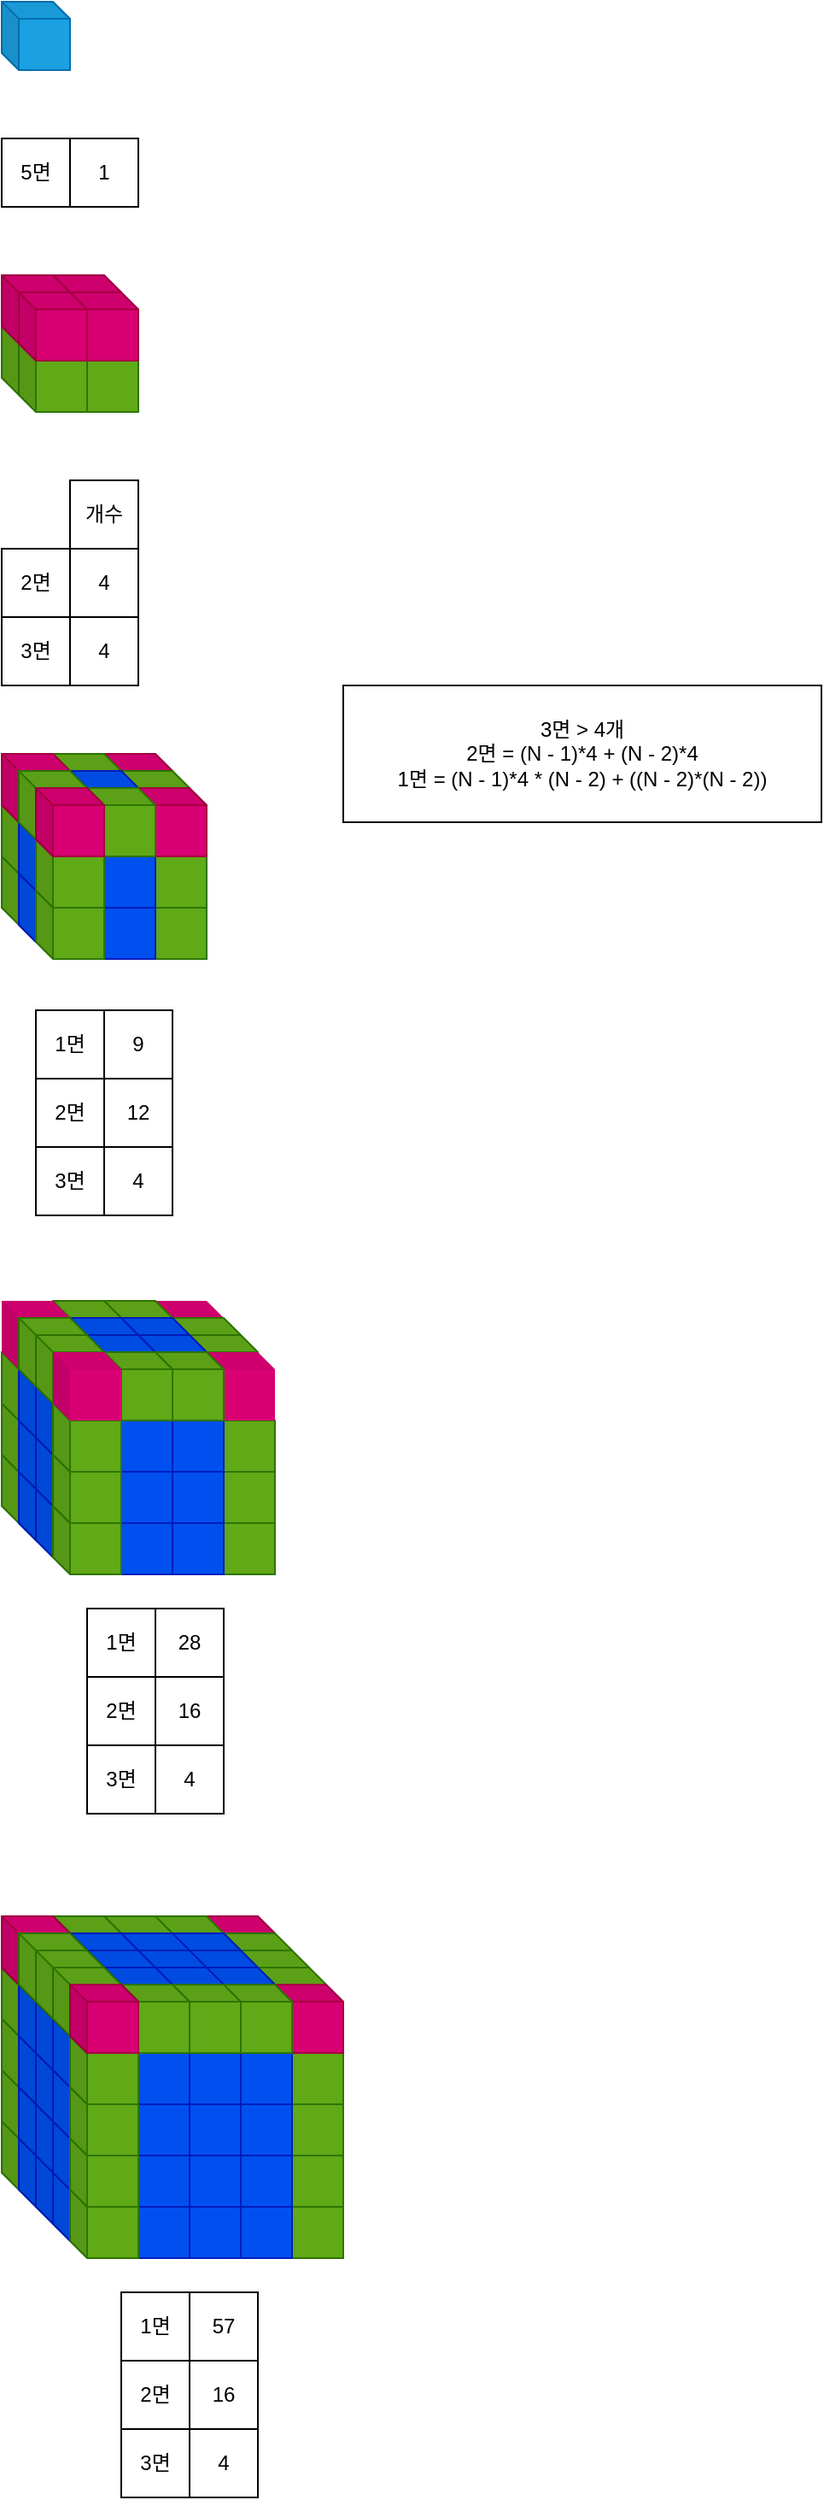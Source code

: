 <mxfile version="13.7.9" type="device"><diagram id="SFvCvobyn10AlvVM27XM" name="페이지-1"><mxGraphModel dx="1086" dy="742" grid="1" gridSize="10" guides="1" tooltips="1" connect="1" arrows="1" fold="1" page="1" pageScale="1" pageWidth="10000" pageHeight="10000" math="0" shadow="0"><root><mxCell id="0"/><mxCell id="1" parent="0"/><mxCell id="pVrXVlFFGeKQdhBc_-Ql-2" value="" style="shape=cube;whiteSpace=wrap;html=1;boundedLbl=1;backgroundOutline=1;darkOpacity=0.05;darkOpacity2=0.1;size=10;rotation=0;" vertex="1" parent="1"><mxGeometry x="390" y="590" width="40" height="40" as="geometry"/></mxCell><mxCell id="pVrXVlFFGeKQdhBc_-Ql-1" value="" style="shape=cube;whiteSpace=wrap;html=1;boundedLbl=1;backgroundOutline=1;darkOpacity=0.05;darkOpacity2=0.1;size=10;rotation=0;fillColor=#60a917;strokeColor=#2D7600;fontColor=#ffffff;" vertex="1" parent="1"><mxGeometry x="360" y="590" width="40" height="40" as="geometry"/></mxCell><mxCell id="pVrXVlFFGeKQdhBc_-Ql-3" value="" style="shape=cube;whiteSpace=wrap;html=1;boundedLbl=1;backgroundOutline=1;darkOpacity=0.05;darkOpacity2=0.1;size=10;rotation=0;fillColor=#60a917;strokeColor=#2D7600;fontColor=#ffffff;" vertex="1" parent="1"><mxGeometry x="400" y="600" width="40" height="40" as="geometry"/></mxCell><mxCell id="pVrXVlFFGeKQdhBc_-Ql-4" value="" style="shape=cube;whiteSpace=wrap;html=1;boundedLbl=1;backgroundOutline=1;darkOpacity=0.05;darkOpacity2=0.1;size=10;rotation=0;fillColor=#60a917;strokeColor=#2D7600;fontColor=#ffffff;" vertex="1" parent="1"><mxGeometry x="370" y="600" width="40" height="40" as="geometry"/></mxCell><mxCell id="pVrXVlFFGeKQdhBc_-Ql-5" value="" style="shape=cube;whiteSpace=wrap;html=1;boundedLbl=1;backgroundOutline=1;darkOpacity=0.05;darkOpacity2=0.1;size=10;rotation=0;fillColor=#d80073;strokeColor=#A50040;fontColor=#ffffff;" vertex="1" parent="1"><mxGeometry x="390" y="560" width="40" height="40" as="geometry"/></mxCell><mxCell id="pVrXVlFFGeKQdhBc_-Ql-6" value="" style="shape=cube;whiteSpace=wrap;html=1;boundedLbl=1;backgroundOutline=1;darkOpacity=0.05;darkOpacity2=0.1;size=10;rotation=0;fillColor=#d80073;strokeColor=#A50040;fontColor=#ffffff;" vertex="1" parent="1"><mxGeometry x="360" y="560" width="40" height="40" as="geometry"/></mxCell><mxCell id="pVrXVlFFGeKQdhBc_-Ql-7" value="" style="shape=cube;whiteSpace=wrap;html=1;boundedLbl=1;backgroundOutline=1;darkOpacity=0.05;darkOpacity2=0.1;size=10;rotation=0;fillColor=#d80073;strokeColor=#A50040;fontColor=#ffffff;" vertex="1" parent="1"><mxGeometry x="400" y="570" width="40" height="40" as="geometry"/></mxCell><mxCell id="pVrXVlFFGeKQdhBc_-Ql-8" value="" style="shape=cube;whiteSpace=wrap;html=1;boundedLbl=1;backgroundOutline=1;darkOpacity=0.05;darkOpacity2=0.1;size=10;rotation=0;fillColor=#d80073;strokeColor=#A50040;fontColor=#ffffff;" vertex="1" parent="1"><mxGeometry x="370" y="570" width="40" height="40" as="geometry"/></mxCell><mxCell id="pVrXVlFFGeKQdhBc_-Ql-9" value="" style="shape=cube;whiteSpace=wrap;html=1;boundedLbl=1;backgroundOutline=1;darkOpacity=0.05;darkOpacity2=0.1;size=10;rotation=0;" vertex="1" parent="1"><mxGeometry x="420" y="900" width="40" height="40" as="geometry"/></mxCell><mxCell id="pVrXVlFFGeKQdhBc_-Ql-10" value="" style="shape=cube;whiteSpace=wrap;html=1;boundedLbl=1;backgroundOutline=1;darkOpacity=0.05;darkOpacity2=0.1;size=10;rotation=0;" vertex="1" parent="1"><mxGeometry x="390" y="900" width="40" height="40" as="geometry"/></mxCell><mxCell id="pVrXVlFFGeKQdhBc_-Ql-11" value="" style="shape=cube;whiteSpace=wrap;html=1;boundedLbl=1;backgroundOutline=1;darkOpacity=0.05;darkOpacity2=0.1;size=10;rotation=0;" vertex="1" parent="1"><mxGeometry x="430" y="910" width="40" height="40" as="geometry"/></mxCell><mxCell id="pVrXVlFFGeKQdhBc_-Ql-12" value="" style="shape=cube;whiteSpace=wrap;html=1;boundedLbl=1;backgroundOutline=1;darkOpacity=0.05;darkOpacity2=0.1;size=10;rotation=0;" vertex="1" parent="1"><mxGeometry x="400" y="910" width="40" height="40" as="geometry"/></mxCell><mxCell id="pVrXVlFFGeKQdhBc_-Ql-13" value="" style="shape=cube;whiteSpace=wrap;html=1;boundedLbl=1;backgroundOutline=1;darkOpacity=0.05;darkOpacity2=0.1;size=10;rotation=0;" vertex="1" parent="1"><mxGeometry x="420" y="870" width="40" height="40" as="geometry"/></mxCell><mxCell id="pVrXVlFFGeKQdhBc_-Ql-14" value="" style="shape=cube;whiteSpace=wrap;html=1;boundedLbl=1;backgroundOutline=1;darkOpacity=0.05;darkOpacity2=0.1;size=10;rotation=0;" vertex="1" parent="1"><mxGeometry x="390" y="870" width="40" height="40" as="geometry"/></mxCell><mxCell id="pVrXVlFFGeKQdhBc_-Ql-15" value="" style="shape=cube;whiteSpace=wrap;html=1;boundedLbl=1;backgroundOutline=1;darkOpacity=0.05;darkOpacity2=0.1;size=10;rotation=0;" vertex="1" parent="1"><mxGeometry x="430" y="880" width="40" height="40" as="geometry"/></mxCell><mxCell id="pVrXVlFFGeKQdhBc_-Ql-16" value="" style="shape=cube;whiteSpace=wrap;html=1;boundedLbl=1;backgroundOutline=1;darkOpacity=0.05;darkOpacity2=0.1;size=10;rotation=0;" vertex="1" parent="1"><mxGeometry x="400" y="880" width="40" height="40" as="geometry"/></mxCell><mxCell id="pVrXVlFFGeKQdhBc_-Ql-17" value="" style="shape=cube;whiteSpace=wrap;html=1;boundedLbl=1;backgroundOutline=1;darkOpacity=0.05;darkOpacity2=0.1;size=10;rotation=0;fillColor=#60a917;strokeColor=#2D7600;fontColor=#ffffff;" vertex="1" parent="1"><mxGeometry x="360" y="900" width="40" height="40" as="geometry"/></mxCell><mxCell id="pVrXVlFFGeKQdhBc_-Ql-18" value="" style="shape=cube;whiteSpace=wrap;html=1;boundedLbl=1;backgroundOutline=1;darkOpacity=0.05;darkOpacity2=0.1;size=10;rotation=0;" vertex="1" parent="1"><mxGeometry x="370" y="910" width="40" height="40" as="geometry"/></mxCell><mxCell id="pVrXVlFFGeKQdhBc_-Ql-19" value="" style="shape=cube;whiteSpace=wrap;html=1;boundedLbl=1;backgroundOutline=1;darkOpacity=0.05;darkOpacity2=0.1;size=10;rotation=0;fillColor=#60a917;strokeColor=#2D7600;fontColor=#ffffff;" vertex="1" parent="1"><mxGeometry x="360" y="870" width="40" height="40" as="geometry"/></mxCell><mxCell id="pVrXVlFFGeKQdhBc_-Ql-20" value="" style="shape=cube;whiteSpace=wrap;html=1;boundedLbl=1;backgroundOutline=1;darkOpacity=0.05;darkOpacity2=0.1;size=10;rotation=0;" vertex="1" parent="1"><mxGeometry x="370" y="880" width="40" height="40" as="geometry"/></mxCell><mxCell id="pVrXVlFFGeKQdhBc_-Ql-21" value="" style="shape=cube;whiteSpace=wrap;html=1;boundedLbl=1;backgroundOutline=1;darkOpacity=0.05;darkOpacity2=0.1;size=10;rotation=0;fillColor=#d80073;strokeColor=#A50040;fontColor=#ffffff;" vertex="1" parent="1"><mxGeometry x="420" y="840" width="40" height="40" as="geometry"/></mxCell><mxCell id="pVrXVlFFGeKQdhBc_-Ql-22" value="" style="shape=cube;whiteSpace=wrap;html=1;boundedLbl=1;backgroundOutline=1;darkOpacity=0.05;darkOpacity2=0.1;size=10;rotation=0;fillColor=#60a917;strokeColor=#2D7600;fontColor=#ffffff;" vertex="1" parent="1"><mxGeometry x="390" y="840" width="40" height="40" as="geometry"/></mxCell><mxCell id="pVrXVlFFGeKQdhBc_-Ql-23" value="" style="shape=cube;whiteSpace=wrap;html=1;boundedLbl=1;backgroundOutline=1;darkOpacity=0.05;darkOpacity2=0.1;size=10;rotation=0;fillColor=#60a917;strokeColor=#2D7600;fontColor=#ffffff;" vertex="1" parent="1"><mxGeometry x="430" y="850" width="40" height="40" as="geometry"/></mxCell><mxCell id="pVrXVlFFGeKQdhBc_-Ql-24" value="" style="shape=cube;whiteSpace=wrap;html=1;boundedLbl=1;backgroundOutline=1;darkOpacity=0.05;darkOpacity2=0.1;size=10;rotation=0;fillColor=#0050ef;strokeColor=#001DBC;fontColor=#ffffff;" vertex="1" parent="1"><mxGeometry x="400" y="850" width="40" height="40" as="geometry"/></mxCell><mxCell id="pVrXVlFFGeKQdhBc_-Ql-25" value="" style="shape=cube;whiteSpace=wrap;html=1;boundedLbl=1;backgroundOutline=1;darkOpacity=0.05;darkOpacity2=0.1;size=10;rotation=0;fillColor=#d80073;strokeColor=#A50040;fontColor=#ffffff;" vertex="1" parent="1"><mxGeometry x="360" y="840" width="40" height="40" as="geometry"/></mxCell><mxCell id="pVrXVlFFGeKQdhBc_-Ql-27" value="" style="shape=cube;whiteSpace=wrap;html=1;boundedLbl=1;backgroundOutline=1;darkOpacity=0.05;darkOpacity2=0.1;size=10;rotation=0;" vertex="1" parent="1"><mxGeometry x="450" y="1250" width="40" height="40" as="geometry"/></mxCell><mxCell id="pVrXVlFFGeKQdhBc_-Ql-28" value="" style="shape=cube;whiteSpace=wrap;html=1;boundedLbl=1;backgroundOutline=1;darkOpacity=0.05;darkOpacity2=0.1;size=10;rotation=0;" vertex="1" parent="1"><mxGeometry x="420" y="1250" width="40" height="40" as="geometry"/></mxCell><mxCell id="pVrXVlFFGeKQdhBc_-Ql-29" value="" style="shape=cube;whiteSpace=wrap;html=1;boundedLbl=1;backgroundOutline=1;darkOpacity=0.05;darkOpacity2=0.1;size=10;rotation=0;" vertex="1" parent="1"><mxGeometry x="460" y="1260" width="40" height="40" as="geometry"/></mxCell><mxCell id="pVrXVlFFGeKQdhBc_-Ql-30" value="" style="shape=cube;whiteSpace=wrap;html=1;boundedLbl=1;backgroundOutline=1;darkOpacity=0.05;darkOpacity2=0.1;size=10;rotation=0;" vertex="1" parent="1"><mxGeometry x="430" y="1260" width="40" height="40" as="geometry"/></mxCell><mxCell id="pVrXVlFFGeKQdhBc_-Ql-31" value="" style="shape=cube;whiteSpace=wrap;html=1;boundedLbl=1;backgroundOutline=1;darkOpacity=0.05;darkOpacity2=0.1;size=10;rotation=0;" vertex="1" parent="1"><mxGeometry x="450" y="1220" width="40" height="40" as="geometry"/></mxCell><mxCell id="pVrXVlFFGeKQdhBc_-Ql-32" value="" style="shape=cube;whiteSpace=wrap;html=1;boundedLbl=1;backgroundOutline=1;darkOpacity=0.05;darkOpacity2=0.1;size=10;rotation=0;" vertex="1" parent="1"><mxGeometry x="420" y="1220" width="40" height="40" as="geometry"/></mxCell><mxCell id="pVrXVlFFGeKQdhBc_-Ql-33" value="" style="shape=cube;whiteSpace=wrap;html=1;boundedLbl=1;backgroundOutline=1;darkOpacity=0.05;darkOpacity2=0.1;size=10;rotation=0;" vertex="1" parent="1"><mxGeometry x="460" y="1230" width="40" height="40" as="geometry"/></mxCell><mxCell id="pVrXVlFFGeKQdhBc_-Ql-34" value="" style="shape=cube;whiteSpace=wrap;html=1;boundedLbl=1;backgroundOutline=1;darkOpacity=0.05;darkOpacity2=0.1;size=10;rotation=0;" vertex="1" parent="1"><mxGeometry x="430" y="1230" width="40" height="40" as="geometry"/></mxCell><mxCell id="pVrXVlFFGeKQdhBc_-Ql-35" value="" style="shape=cube;whiteSpace=wrap;html=1;boundedLbl=1;backgroundOutline=1;darkOpacity=0.05;darkOpacity2=0.1;size=10;rotation=0;" vertex="1" parent="1"><mxGeometry x="390" y="1250" width="40" height="40" as="geometry"/></mxCell><mxCell id="pVrXVlFFGeKQdhBc_-Ql-36" value="" style="shape=cube;whiteSpace=wrap;html=1;boundedLbl=1;backgroundOutline=1;darkOpacity=0.05;darkOpacity2=0.1;size=10;rotation=0;" vertex="1" parent="1"><mxGeometry x="400" y="1260" width="40" height="40" as="geometry"/></mxCell><mxCell id="pVrXVlFFGeKQdhBc_-Ql-37" value="" style="shape=cube;whiteSpace=wrap;html=1;boundedLbl=1;backgroundOutline=1;darkOpacity=0.05;darkOpacity2=0.1;size=10;rotation=0;" vertex="1" parent="1"><mxGeometry x="390" y="1220" width="40" height="40" as="geometry"/></mxCell><mxCell id="pVrXVlFFGeKQdhBc_-Ql-38" value="" style="shape=cube;whiteSpace=wrap;html=1;boundedLbl=1;backgroundOutline=1;darkOpacity=0.05;darkOpacity2=0.1;size=10;rotation=0;" vertex="1" parent="1"><mxGeometry x="400" y="1230" width="40" height="40" as="geometry"/></mxCell><mxCell id="pVrXVlFFGeKQdhBc_-Ql-39" value="" style="shape=cube;whiteSpace=wrap;html=1;boundedLbl=1;backgroundOutline=1;darkOpacity=0.05;darkOpacity2=0.1;size=10;rotation=0;" vertex="1" parent="1"><mxGeometry x="450" y="1190" width="40" height="40" as="geometry"/></mxCell><mxCell id="pVrXVlFFGeKQdhBc_-Ql-40" value="" style="shape=cube;whiteSpace=wrap;html=1;boundedLbl=1;backgroundOutline=1;darkOpacity=0.05;darkOpacity2=0.1;size=10;rotation=0;" vertex="1" parent="1"><mxGeometry x="420" y="1190" width="40" height="40" as="geometry"/></mxCell><mxCell id="pVrXVlFFGeKQdhBc_-Ql-41" value="" style="shape=cube;whiteSpace=wrap;html=1;boundedLbl=1;backgroundOutline=1;darkOpacity=0.05;darkOpacity2=0.1;size=10;rotation=0;" vertex="1" parent="1"><mxGeometry x="460" y="1200" width="40" height="40" as="geometry"/></mxCell><mxCell id="pVrXVlFFGeKQdhBc_-Ql-42" value="" style="shape=cube;whiteSpace=wrap;html=1;boundedLbl=1;backgroundOutline=1;darkOpacity=0.05;darkOpacity2=0.1;size=10;rotation=0;" vertex="1" parent="1"><mxGeometry x="430" y="1200" width="40" height="40" as="geometry"/></mxCell><mxCell id="pVrXVlFFGeKQdhBc_-Ql-43" value="" style="shape=cube;whiteSpace=wrap;html=1;boundedLbl=1;backgroundOutline=1;darkOpacity=0.05;darkOpacity2=0.1;size=10;rotation=0;" vertex="1" parent="1"><mxGeometry x="390" y="1190" width="40" height="40" as="geometry"/></mxCell><mxCell id="pVrXVlFFGeKQdhBc_-Ql-44" value="" style="shape=cube;whiteSpace=wrap;html=1;boundedLbl=1;backgroundOutline=1;darkOpacity=0.05;darkOpacity2=0.1;size=10;rotation=0;" vertex="1" parent="1"><mxGeometry x="400" y="1200" width="40" height="40" as="geometry"/></mxCell><mxCell id="pVrXVlFFGeKQdhBc_-Ql-57" value="" style="shape=cube;whiteSpace=wrap;html=1;boundedLbl=1;backgroundOutline=1;darkOpacity=0.05;darkOpacity2=0.1;size=10;rotation=0;fillColor=#60a917;strokeColor=#2D7600;fontColor=#ffffff;" vertex="1" parent="1"><mxGeometry x="360" y="1250" width="40" height="40" as="geometry"/></mxCell><mxCell id="pVrXVlFFGeKQdhBc_-Ql-58" value="" style="shape=cube;whiteSpace=wrap;html=1;boundedLbl=1;backgroundOutline=1;darkOpacity=0.05;darkOpacity2=0.1;size=10;rotation=0;" vertex="1" parent="1"><mxGeometry x="370" y="1260" width="40" height="40" as="geometry"/></mxCell><mxCell id="pVrXVlFFGeKQdhBc_-Ql-59" value="" style="shape=cube;whiteSpace=wrap;html=1;boundedLbl=1;backgroundOutline=1;darkOpacity=0.05;darkOpacity2=0.1;size=10;rotation=0;fillColor=#60a917;strokeColor=#2D7600;fontColor=#ffffff;" vertex="1" parent="1"><mxGeometry x="360" y="1220" width="40" height="40" as="geometry"/></mxCell><mxCell id="pVrXVlFFGeKQdhBc_-Ql-60" value="" style="shape=cube;whiteSpace=wrap;html=1;boundedLbl=1;backgroundOutline=1;darkOpacity=0.05;darkOpacity2=0.1;size=10;rotation=0;" vertex="1" parent="1"><mxGeometry x="370" y="1230" width="40" height="40" as="geometry"/></mxCell><mxCell id="pVrXVlFFGeKQdhBc_-Ql-61" value="" style="shape=cube;whiteSpace=wrap;html=1;boundedLbl=1;backgroundOutline=1;darkOpacity=0.05;darkOpacity2=0.1;size=10;rotation=0;fillColor=#60a917;strokeColor=#2D7600;fontColor=#ffffff;" vertex="1" parent="1"><mxGeometry x="360" y="1190" width="40" height="40" as="geometry"/></mxCell><mxCell id="pVrXVlFFGeKQdhBc_-Ql-62" value="" style="shape=cube;whiteSpace=wrap;html=1;boundedLbl=1;backgroundOutline=1;darkOpacity=0.05;darkOpacity2=0.1;size=10;rotation=0;" vertex="1" parent="1"><mxGeometry x="370" y="1200" width="40" height="40" as="geometry"/></mxCell><mxCell id="pVrXVlFFGeKQdhBc_-Ql-75" value="" style="shape=cube;whiteSpace=wrap;html=1;boundedLbl=1;backgroundOutline=1;darkOpacity=0.05;darkOpacity2=0.1;size=10;rotation=0;fillColor=#d80073;fontColor=#ffffff;strokeColor=none;" vertex="1" parent="1"><mxGeometry x="450" y="1160" width="40" height="40" as="geometry"/></mxCell><mxCell id="pVrXVlFFGeKQdhBc_-Ql-76" value="" style="shape=cube;whiteSpace=wrap;html=1;boundedLbl=1;backgroundOutline=1;darkOpacity=0.05;darkOpacity2=0.1;size=10;rotation=0;fillColor=#60a917;strokeColor=#2D7600;fontColor=#ffffff;" vertex="1" parent="1"><mxGeometry x="420" y="1160" width="40" height="40" as="geometry"/></mxCell><mxCell id="pVrXVlFFGeKQdhBc_-Ql-77" value="" style="shape=cube;whiteSpace=wrap;html=1;boundedLbl=1;backgroundOutline=1;darkOpacity=0.05;darkOpacity2=0.1;size=10;rotation=0;fillColor=#60a917;strokeColor=#2D7600;fontColor=#ffffff;" vertex="1" parent="1"><mxGeometry x="460" y="1170" width="40" height="40" as="geometry"/></mxCell><mxCell id="pVrXVlFFGeKQdhBc_-Ql-78" value="" style="shape=cube;whiteSpace=wrap;html=1;boundedLbl=1;backgroundOutline=1;darkOpacity=0.05;darkOpacity2=0.1;size=10;rotation=0;fillColor=#0050ef;strokeColor=#001DBC;fontColor=#ffffff;" vertex="1" parent="1"><mxGeometry x="430" y="1170" width="40" height="40" as="geometry"/></mxCell><mxCell id="pVrXVlFFGeKQdhBc_-Ql-79" value="" style="shape=cube;whiteSpace=wrap;html=1;boundedLbl=1;backgroundOutline=1;darkOpacity=0.05;darkOpacity2=0.1;size=10;rotation=0;fillColor=#60a917;strokeColor=#2D7600;fontColor=#ffffff;" vertex="1" parent="1"><mxGeometry x="390" y="1160" width="40" height="40" as="geometry"/></mxCell><mxCell id="pVrXVlFFGeKQdhBc_-Ql-80" value="" style="shape=cube;whiteSpace=wrap;html=1;boundedLbl=1;backgroundOutline=1;darkOpacity=0.05;darkOpacity2=0.1;size=10;rotation=0;fillColor=#0050ef;strokeColor=#001DBC;fontColor=#ffffff;" vertex="1" parent="1"><mxGeometry x="400" y="1170" width="40" height="40" as="geometry"/></mxCell><mxCell id="pVrXVlFFGeKQdhBc_-Ql-81" value="" style="shape=cube;whiteSpace=wrap;html=1;boundedLbl=1;backgroundOutline=1;darkOpacity=0.05;darkOpacity2=0.1;size=10;rotation=0;fillColor=#d80073;fontColor=#ffffff;strokeColor=none;" vertex="1" parent="1"><mxGeometry x="360" y="1160" width="40" height="40" as="geometry"/></mxCell><mxCell id="pVrXVlFFGeKQdhBc_-Ql-83" value="" style="shape=cube;whiteSpace=wrap;html=1;boundedLbl=1;backgroundOutline=1;darkOpacity=0.05;darkOpacity2=0.1;size=10;rotation=0;" vertex="1" parent="1"><mxGeometry x="460" y="1260" width="40" height="40" as="geometry"/></mxCell><mxCell id="pVrXVlFFGeKQdhBc_-Ql-84" value="" style="shape=cube;whiteSpace=wrap;html=1;boundedLbl=1;backgroundOutline=1;darkOpacity=0.05;darkOpacity2=0.1;size=10;rotation=0;" vertex="1" parent="1"><mxGeometry x="430" y="1260" width="40" height="40" as="geometry"/></mxCell><mxCell id="pVrXVlFFGeKQdhBc_-Ql-85" value="" style="shape=cube;whiteSpace=wrap;html=1;boundedLbl=1;backgroundOutline=1;darkOpacity=0.05;darkOpacity2=0.1;size=10;rotation=0;" vertex="1" parent="1"><mxGeometry x="470" y="1270" width="40" height="40" as="geometry"/></mxCell><mxCell id="pVrXVlFFGeKQdhBc_-Ql-86" value="" style="shape=cube;whiteSpace=wrap;html=1;boundedLbl=1;backgroundOutline=1;darkOpacity=0.05;darkOpacity2=0.1;size=10;rotation=0;" vertex="1" parent="1"><mxGeometry x="440" y="1270" width="40" height="40" as="geometry"/></mxCell><mxCell id="pVrXVlFFGeKQdhBc_-Ql-87" value="" style="shape=cube;whiteSpace=wrap;html=1;boundedLbl=1;backgroundOutline=1;darkOpacity=0.05;darkOpacity2=0.1;size=10;rotation=0;" vertex="1" parent="1"><mxGeometry x="460" y="1230" width="40" height="40" as="geometry"/></mxCell><mxCell id="pVrXVlFFGeKQdhBc_-Ql-88" value="" style="shape=cube;whiteSpace=wrap;html=1;boundedLbl=1;backgroundOutline=1;darkOpacity=0.05;darkOpacity2=0.1;size=10;rotation=0;" vertex="1" parent="1"><mxGeometry x="430" y="1230" width="40" height="40" as="geometry"/></mxCell><mxCell id="pVrXVlFFGeKQdhBc_-Ql-89" value="" style="shape=cube;whiteSpace=wrap;html=1;boundedLbl=1;backgroundOutline=1;darkOpacity=0.05;darkOpacity2=0.1;size=10;rotation=0;" vertex="1" parent="1"><mxGeometry x="470" y="1240" width="40" height="40" as="geometry"/></mxCell><mxCell id="pVrXVlFFGeKQdhBc_-Ql-90" value="" style="shape=cube;whiteSpace=wrap;html=1;boundedLbl=1;backgroundOutline=1;darkOpacity=0.05;darkOpacity2=0.1;size=10;rotation=0;" vertex="1" parent="1"><mxGeometry x="440" y="1240" width="40" height="40" as="geometry"/></mxCell><mxCell id="pVrXVlFFGeKQdhBc_-Ql-91" value="" style="shape=cube;whiteSpace=wrap;html=1;boundedLbl=1;backgroundOutline=1;darkOpacity=0.05;darkOpacity2=0.1;size=10;rotation=0;" vertex="1" parent="1"><mxGeometry x="400" y="1260" width="40" height="40" as="geometry"/></mxCell><mxCell id="pVrXVlFFGeKQdhBc_-Ql-92" value="" style="shape=cube;whiteSpace=wrap;html=1;boundedLbl=1;backgroundOutline=1;darkOpacity=0.05;darkOpacity2=0.1;size=10;rotation=0;" vertex="1" parent="1"><mxGeometry x="410" y="1270" width="40" height="40" as="geometry"/></mxCell><mxCell id="pVrXVlFFGeKQdhBc_-Ql-93" value="" style="shape=cube;whiteSpace=wrap;html=1;boundedLbl=1;backgroundOutline=1;darkOpacity=0.05;darkOpacity2=0.1;size=10;rotation=0;" vertex="1" parent="1"><mxGeometry x="400" y="1230" width="40" height="40" as="geometry"/></mxCell><mxCell id="pVrXVlFFGeKQdhBc_-Ql-94" value="" style="shape=cube;whiteSpace=wrap;html=1;boundedLbl=1;backgroundOutline=1;darkOpacity=0.05;darkOpacity2=0.1;size=10;rotation=0;" vertex="1" parent="1"><mxGeometry x="410" y="1240" width="40" height="40" as="geometry"/></mxCell><mxCell id="pVrXVlFFGeKQdhBc_-Ql-95" value="" style="shape=cube;whiteSpace=wrap;html=1;boundedLbl=1;backgroundOutline=1;darkOpacity=0.05;darkOpacity2=0.1;size=10;rotation=0;" vertex="1" parent="1"><mxGeometry x="460" y="1200" width="40" height="40" as="geometry"/></mxCell><mxCell id="pVrXVlFFGeKQdhBc_-Ql-96" value="" style="shape=cube;whiteSpace=wrap;html=1;boundedLbl=1;backgroundOutline=1;darkOpacity=0.05;darkOpacity2=0.1;size=10;rotation=0;" vertex="1" parent="1"><mxGeometry x="430" y="1200" width="40" height="40" as="geometry"/></mxCell><mxCell id="pVrXVlFFGeKQdhBc_-Ql-97" value="" style="shape=cube;whiteSpace=wrap;html=1;boundedLbl=1;backgroundOutline=1;darkOpacity=0.05;darkOpacity2=0.1;size=10;rotation=0;" vertex="1" parent="1"><mxGeometry x="470" y="1210" width="40" height="40" as="geometry"/></mxCell><mxCell id="pVrXVlFFGeKQdhBc_-Ql-98" value="" style="shape=cube;whiteSpace=wrap;html=1;boundedLbl=1;backgroundOutline=1;darkOpacity=0.05;darkOpacity2=0.1;size=10;rotation=0;" vertex="1" parent="1"><mxGeometry x="440" y="1210" width="40" height="40" as="geometry"/></mxCell><mxCell id="pVrXVlFFGeKQdhBc_-Ql-99" value="" style="shape=cube;whiteSpace=wrap;html=1;boundedLbl=1;backgroundOutline=1;darkOpacity=0.05;darkOpacity2=0.1;size=10;rotation=0;" vertex="1" parent="1"><mxGeometry x="400" y="1200" width="40" height="40" as="geometry"/></mxCell><mxCell id="pVrXVlFFGeKQdhBc_-Ql-100" value="" style="shape=cube;whiteSpace=wrap;html=1;boundedLbl=1;backgroundOutline=1;darkOpacity=0.05;darkOpacity2=0.1;size=10;rotation=0;" vertex="1" parent="1"><mxGeometry x="410" y="1210" width="40" height="40" as="geometry"/></mxCell><mxCell id="pVrXVlFFGeKQdhBc_-Ql-101" value="" style="shape=cube;whiteSpace=wrap;html=1;boundedLbl=1;backgroundOutline=1;darkOpacity=0.05;darkOpacity2=0.1;size=10;rotation=0;fillColor=#0050ef;strokeColor=#001DBC;fontColor=#ffffff;" vertex="1" parent="1"><mxGeometry x="370" y="1260" width="40" height="40" as="geometry"/></mxCell><mxCell id="pVrXVlFFGeKQdhBc_-Ql-102" value="" style="shape=cube;whiteSpace=wrap;html=1;boundedLbl=1;backgroundOutline=1;darkOpacity=0.05;darkOpacity2=0.1;size=10;rotation=0;fillColor=#0050ef;strokeColor=#001DBC;fontColor=#ffffff;" vertex="1" parent="1"><mxGeometry x="380" y="1270" width="40" height="40" as="geometry"/></mxCell><mxCell id="pVrXVlFFGeKQdhBc_-Ql-103" value="" style="shape=cube;whiteSpace=wrap;html=1;boundedLbl=1;backgroundOutline=1;darkOpacity=0.05;darkOpacity2=0.1;size=10;rotation=0;fillColor=#0050ef;strokeColor=#001DBC;fontColor=#ffffff;" vertex="1" parent="1"><mxGeometry x="370" y="1230" width="40" height="40" as="geometry"/></mxCell><mxCell id="pVrXVlFFGeKQdhBc_-Ql-104" value="" style="shape=cube;whiteSpace=wrap;html=1;boundedLbl=1;backgroundOutline=1;darkOpacity=0.05;darkOpacity2=0.1;size=10;rotation=0;fillColor=#0050ef;strokeColor=#001DBC;fontColor=#ffffff;" vertex="1" parent="1"><mxGeometry x="380" y="1240" width="40" height="40" as="geometry"/></mxCell><mxCell id="pVrXVlFFGeKQdhBc_-Ql-105" value="" style="shape=cube;whiteSpace=wrap;html=1;boundedLbl=1;backgroundOutline=1;darkOpacity=0.05;darkOpacity2=0.1;size=10;rotation=0;fillColor=#0050ef;strokeColor=#001DBC;fontColor=#ffffff;" vertex="1" parent="1"><mxGeometry x="370" y="1200" width="40" height="40" as="geometry"/></mxCell><mxCell id="pVrXVlFFGeKQdhBc_-Ql-106" value="" style="shape=cube;whiteSpace=wrap;html=1;boundedLbl=1;backgroundOutline=1;darkOpacity=0.05;darkOpacity2=0.1;size=10;rotation=0;fillColor=#0050ef;strokeColor=#001DBC;fontColor=#ffffff;" vertex="1" parent="1"><mxGeometry x="380" y="1210" width="40" height="40" as="geometry"/></mxCell><mxCell id="pVrXVlFFGeKQdhBc_-Ql-107" value="" style="shape=cube;whiteSpace=wrap;html=1;boundedLbl=1;backgroundOutline=1;darkOpacity=0.05;darkOpacity2=0.1;size=10;rotation=0;fillColor=#60a917;strokeColor=#2D7600;fontColor=#ffffff;" vertex="1" parent="1"><mxGeometry x="470" y="1180" width="40" height="40" as="geometry"/></mxCell><mxCell id="pVrXVlFFGeKQdhBc_-Ql-108" value="" style="shape=cube;whiteSpace=wrap;html=1;boundedLbl=1;backgroundOutline=1;darkOpacity=0.05;darkOpacity2=0.1;size=10;rotation=0;fillColor=#0050ef;strokeColor=#001DBC;fontColor=#ffffff;" vertex="1" parent="1"><mxGeometry x="440" y="1180" width="40" height="40" as="geometry"/></mxCell><mxCell id="pVrXVlFFGeKQdhBc_-Ql-109" value="" style="shape=cube;whiteSpace=wrap;html=1;boundedLbl=1;backgroundOutline=1;darkOpacity=0.05;darkOpacity2=0.1;size=10;rotation=0;fillColor=#0050ef;strokeColor=#001DBC;fontColor=#ffffff;" vertex="1" parent="1"><mxGeometry x="410" y="1180" width="40" height="40" as="geometry"/></mxCell><mxCell id="pVrXVlFFGeKQdhBc_-Ql-82" value="" style="shape=cube;whiteSpace=wrap;html=1;boundedLbl=1;backgroundOutline=1;darkOpacity=0.05;darkOpacity2=0.1;size=10;rotation=0;fillColor=#60a917;strokeColor=#2D7600;fontColor=#ffffff;" vertex="1" parent="1"><mxGeometry x="370" y="1170" width="40" height="40" as="geometry"/></mxCell><mxCell id="pVrXVlFFGeKQdhBc_-Ql-110" value="" style="shape=cube;whiteSpace=wrap;html=1;boundedLbl=1;backgroundOutline=1;darkOpacity=0.05;darkOpacity2=0.1;size=10;rotation=0;fillColor=#60a917;strokeColor=#2D7600;fontColor=#ffffff;" vertex="1" parent="1"><mxGeometry x="380" y="1180" width="40" height="40" as="geometry"/></mxCell><mxCell id="pVrXVlFFGeKQdhBc_-Ql-111" value="" style="shape=cube;whiteSpace=wrap;html=1;boundedLbl=1;backgroundOutline=1;darkOpacity=0.05;darkOpacity2=0.1;size=10;rotation=0;" vertex="1" parent="1"><mxGeometry x="430" y="910" width="40" height="40" as="geometry"/></mxCell><mxCell id="pVrXVlFFGeKQdhBc_-Ql-112" value="" style="shape=cube;whiteSpace=wrap;html=1;boundedLbl=1;backgroundOutline=1;darkOpacity=0.05;darkOpacity2=0.1;size=10;rotation=0;" vertex="1" parent="1"><mxGeometry x="400" y="910" width="40" height="40" as="geometry"/></mxCell><mxCell id="pVrXVlFFGeKQdhBc_-Ql-113" value="" style="shape=cube;whiteSpace=wrap;html=1;boundedLbl=1;backgroundOutline=1;darkOpacity=0.05;darkOpacity2=0.1;size=10;rotation=0;fillColor=#60a917;strokeColor=#2D7600;fontColor=#ffffff;" vertex="1" parent="1"><mxGeometry x="440" y="920" width="40" height="40" as="geometry"/></mxCell><mxCell id="pVrXVlFFGeKQdhBc_-Ql-114" value="" style="shape=cube;whiteSpace=wrap;html=1;boundedLbl=1;backgroundOutline=1;darkOpacity=0.05;darkOpacity2=0.1;size=10;rotation=0;fillColor=#0050ef;strokeColor=#001DBC;fontColor=#ffffff;" vertex="1" parent="1"><mxGeometry x="410" y="920" width="40" height="40" as="geometry"/></mxCell><mxCell id="pVrXVlFFGeKQdhBc_-Ql-115" value="" style="shape=cube;whiteSpace=wrap;html=1;boundedLbl=1;backgroundOutline=1;darkOpacity=0.05;darkOpacity2=0.1;size=10;rotation=0;" vertex="1" parent="1"><mxGeometry x="430" y="880" width="40" height="40" as="geometry"/></mxCell><mxCell id="pVrXVlFFGeKQdhBc_-Ql-116" value="" style="shape=cube;whiteSpace=wrap;html=1;boundedLbl=1;backgroundOutline=1;darkOpacity=0.05;darkOpacity2=0.1;size=10;rotation=0;" vertex="1" parent="1"><mxGeometry x="400" y="880" width="40" height="40" as="geometry"/></mxCell><mxCell id="pVrXVlFFGeKQdhBc_-Ql-117" value="" style="shape=cube;whiteSpace=wrap;html=1;boundedLbl=1;backgroundOutline=1;darkOpacity=0.05;darkOpacity2=0.1;size=10;rotation=0;fillColor=#60a917;strokeColor=#2D7600;fontColor=#ffffff;" vertex="1" parent="1"><mxGeometry x="440" y="890" width="40" height="40" as="geometry"/></mxCell><mxCell id="pVrXVlFFGeKQdhBc_-Ql-118" value="" style="shape=cube;whiteSpace=wrap;html=1;boundedLbl=1;backgroundOutline=1;darkOpacity=0.05;darkOpacity2=0.1;size=10;rotation=0;fillColor=#0050ef;strokeColor=#001DBC;fontColor=#ffffff;" vertex="1" parent="1"><mxGeometry x="410" y="890" width="40" height="40" as="geometry"/></mxCell><mxCell id="pVrXVlFFGeKQdhBc_-Ql-119" value="" style="shape=cube;whiteSpace=wrap;html=1;boundedLbl=1;backgroundOutline=1;darkOpacity=0.05;darkOpacity2=0.1;size=10;rotation=0;fillColor=#0050ef;strokeColor=#001DBC;fontColor=#ffffff;" vertex="1" parent="1"><mxGeometry x="370" y="910" width="40" height="40" as="geometry"/></mxCell><mxCell id="pVrXVlFFGeKQdhBc_-Ql-120" value="" style="shape=cube;whiteSpace=wrap;html=1;boundedLbl=1;backgroundOutline=1;darkOpacity=0.05;darkOpacity2=0.1;size=10;rotation=0;fillColor=#60a917;strokeColor=#2D7600;fontColor=#ffffff;" vertex="1" parent="1"><mxGeometry x="380" y="920" width="40" height="40" as="geometry"/></mxCell><mxCell id="pVrXVlFFGeKQdhBc_-Ql-121" value="" style="shape=cube;whiteSpace=wrap;html=1;boundedLbl=1;backgroundOutline=1;darkOpacity=0.05;darkOpacity2=0.1;size=10;rotation=0;fillColor=#0050ef;strokeColor=#001DBC;fontColor=#ffffff;" vertex="1" parent="1"><mxGeometry x="370" y="880" width="40" height="40" as="geometry"/></mxCell><mxCell id="pVrXVlFFGeKQdhBc_-Ql-122" value="" style="shape=cube;whiteSpace=wrap;html=1;boundedLbl=1;backgroundOutline=1;darkOpacity=0.05;darkOpacity2=0.1;size=10;rotation=0;fillColor=#60a917;strokeColor=#2D7600;fontColor=#ffffff;" vertex="1" parent="1"><mxGeometry x="380" y="890" width="40" height="40" as="geometry"/></mxCell><mxCell id="pVrXVlFFGeKQdhBc_-Ql-123" value="" style="shape=cube;whiteSpace=wrap;html=1;boundedLbl=1;backgroundOutline=1;darkOpacity=0.05;darkOpacity2=0.1;size=10;rotation=0;fillColor=#d80073;strokeColor=#A50040;fontColor=#ffffff;" vertex="1" parent="1"><mxGeometry x="440" y="860" width="40" height="40" as="geometry"/></mxCell><mxCell id="pVrXVlFFGeKQdhBc_-Ql-124" value="" style="shape=cube;whiteSpace=wrap;html=1;boundedLbl=1;backgroundOutline=1;darkOpacity=0.05;darkOpacity2=0.1;size=10;rotation=0;fillColor=#60a917;strokeColor=#2D7600;fontColor=#ffffff;" vertex="1" parent="1"><mxGeometry x="410" y="860" width="40" height="40" as="geometry"/></mxCell><mxCell id="pVrXVlFFGeKQdhBc_-Ql-26" value="" style="shape=cube;whiteSpace=wrap;html=1;boundedLbl=1;backgroundOutline=1;darkOpacity=0.05;darkOpacity2=0.1;size=10;rotation=0;fillColor=#60a917;strokeColor=#2D7600;fontColor=#ffffff;" vertex="1" parent="1"><mxGeometry x="370" y="850" width="40" height="40" as="geometry"/></mxCell><mxCell id="pVrXVlFFGeKQdhBc_-Ql-125" value="" style="shape=cube;whiteSpace=wrap;html=1;boundedLbl=1;backgroundOutline=1;darkOpacity=0.05;darkOpacity2=0.1;size=10;rotation=0;fillColor=#d80073;strokeColor=#A50040;fontColor=#ffffff;" vertex="1" parent="1"><mxGeometry x="380" y="860" width="40" height="40" as="geometry"/></mxCell><mxCell id="pVrXVlFFGeKQdhBc_-Ql-126" value="" style="shape=cube;whiteSpace=wrap;html=1;boundedLbl=1;backgroundOutline=1;darkOpacity=0.05;darkOpacity2=0.1;size=10;rotation=0;" vertex="1" parent="1"><mxGeometry x="460" y="1260" width="40" height="40" as="geometry"/></mxCell><mxCell id="pVrXVlFFGeKQdhBc_-Ql-127" value="" style="shape=cube;whiteSpace=wrap;html=1;boundedLbl=1;backgroundOutline=1;darkOpacity=0.05;darkOpacity2=0.1;size=10;rotation=0;" vertex="1" parent="1"><mxGeometry x="430" y="1260" width="40" height="40" as="geometry"/></mxCell><mxCell id="pVrXVlFFGeKQdhBc_-Ql-128" value="" style="shape=cube;whiteSpace=wrap;html=1;boundedLbl=1;backgroundOutline=1;darkOpacity=0.05;darkOpacity2=0.1;size=10;rotation=0;" vertex="1" parent="1"><mxGeometry x="470" y="1270" width="40" height="40" as="geometry"/></mxCell><mxCell id="pVrXVlFFGeKQdhBc_-Ql-129" value="" style="shape=cube;whiteSpace=wrap;html=1;boundedLbl=1;backgroundOutline=1;darkOpacity=0.05;darkOpacity2=0.1;size=10;rotation=0;" vertex="1" parent="1"><mxGeometry x="440" y="1270" width="40" height="40" as="geometry"/></mxCell><mxCell id="pVrXVlFFGeKQdhBc_-Ql-130" value="" style="shape=cube;whiteSpace=wrap;html=1;boundedLbl=1;backgroundOutline=1;darkOpacity=0.05;darkOpacity2=0.1;size=10;rotation=0;" vertex="1" parent="1"><mxGeometry x="460" y="1230" width="40" height="40" as="geometry"/></mxCell><mxCell id="pVrXVlFFGeKQdhBc_-Ql-131" value="" style="shape=cube;whiteSpace=wrap;html=1;boundedLbl=1;backgroundOutline=1;darkOpacity=0.05;darkOpacity2=0.1;size=10;rotation=0;" vertex="1" parent="1"><mxGeometry x="430" y="1230" width="40" height="40" as="geometry"/></mxCell><mxCell id="pVrXVlFFGeKQdhBc_-Ql-132" value="" style="shape=cube;whiteSpace=wrap;html=1;boundedLbl=1;backgroundOutline=1;darkOpacity=0.05;darkOpacity2=0.1;size=10;rotation=0;" vertex="1" parent="1"><mxGeometry x="470" y="1240" width="40" height="40" as="geometry"/></mxCell><mxCell id="pVrXVlFFGeKQdhBc_-Ql-133" value="" style="shape=cube;whiteSpace=wrap;html=1;boundedLbl=1;backgroundOutline=1;darkOpacity=0.05;darkOpacity2=0.1;size=10;rotation=0;" vertex="1" parent="1"><mxGeometry x="440" y="1240" width="40" height="40" as="geometry"/></mxCell><mxCell id="pVrXVlFFGeKQdhBc_-Ql-134" value="" style="shape=cube;whiteSpace=wrap;html=1;boundedLbl=1;backgroundOutline=1;darkOpacity=0.05;darkOpacity2=0.1;size=10;rotation=0;" vertex="1" parent="1"><mxGeometry x="400" y="1260" width="40" height="40" as="geometry"/></mxCell><mxCell id="pVrXVlFFGeKQdhBc_-Ql-135" value="" style="shape=cube;whiteSpace=wrap;html=1;boundedLbl=1;backgroundOutline=1;darkOpacity=0.05;darkOpacity2=0.1;size=10;rotation=0;" vertex="1" parent="1"><mxGeometry x="410" y="1270" width="40" height="40" as="geometry"/></mxCell><mxCell id="pVrXVlFFGeKQdhBc_-Ql-136" value="" style="shape=cube;whiteSpace=wrap;html=1;boundedLbl=1;backgroundOutline=1;darkOpacity=0.05;darkOpacity2=0.1;size=10;rotation=0;" vertex="1" parent="1"><mxGeometry x="400" y="1230" width="40" height="40" as="geometry"/></mxCell><mxCell id="pVrXVlFFGeKQdhBc_-Ql-137" value="" style="shape=cube;whiteSpace=wrap;html=1;boundedLbl=1;backgroundOutline=1;darkOpacity=0.05;darkOpacity2=0.1;size=10;rotation=0;" vertex="1" parent="1"><mxGeometry x="410" y="1240" width="40" height="40" as="geometry"/></mxCell><mxCell id="pVrXVlFFGeKQdhBc_-Ql-138" value="" style="shape=cube;whiteSpace=wrap;html=1;boundedLbl=1;backgroundOutline=1;darkOpacity=0.05;darkOpacity2=0.1;size=10;rotation=0;" vertex="1" parent="1"><mxGeometry x="460" y="1200" width="40" height="40" as="geometry"/></mxCell><mxCell id="pVrXVlFFGeKQdhBc_-Ql-139" value="" style="shape=cube;whiteSpace=wrap;html=1;boundedLbl=1;backgroundOutline=1;darkOpacity=0.05;darkOpacity2=0.1;size=10;rotation=0;" vertex="1" parent="1"><mxGeometry x="430" y="1200" width="40" height="40" as="geometry"/></mxCell><mxCell id="pVrXVlFFGeKQdhBc_-Ql-140" value="" style="shape=cube;whiteSpace=wrap;html=1;boundedLbl=1;backgroundOutline=1;darkOpacity=0.05;darkOpacity2=0.1;size=10;rotation=0;" vertex="1" parent="1"><mxGeometry x="470" y="1210" width="40" height="40" as="geometry"/></mxCell><mxCell id="pVrXVlFFGeKQdhBc_-Ql-141" value="" style="shape=cube;whiteSpace=wrap;html=1;boundedLbl=1;backgroundOutline=1;darkOpacity=0.05;darkOpacity2=0.1;size=10;rotation=0;" vertex="1" parent="1"><mxGeometry x="440" y="1210" width="40" height="40" as="geometry"/></mxCell><mxCell id="pVrXVlFFGeKQdhBc_-Ql-142" value="" style="shape=cube;whiteSpace=wrap;html=1;boundedLbl=1;backgroundOutline=1;darkOpacity=0.05;darkOpacity2=0.1;size=10;rotation=0;" vertex="1" parent="1"><mxGeometry x="400" y="1200" width="40" height="40" as="geometry"/></mxCell><mxCell id="pVrXVlFFGeKQdhBc_-Ql-143" value="" style="shape=cube;whiteSpace=wrap;html=1;boundedLbl=1;backgroundOutline=1;darkOpacity=0.05;darkOpacity2=0.1;size=10;rotation=0;" vertex="1" parent="1"><mxGeometry x="410" y="1210" width="40" height="40" as="geometry"/></mxCell><mxCell id="pVrXVlFFGeKQdhBc_-Ql-144" value="" style="shape=cube;whiteSpace=wrap;html=1;boundedLbl=1;backgroundOutline=1;darkOpacity=0.05;darkOpacity2=0.1;size=10;rotation=0;" vertex="1" parent="1"><mxGeometry x="470" y="1270" width="40" height="40" as="geometry"/></mxCell><mxCell id="pVrXVlFFGeKQdhBc_-Ql-145" value="" style="shape=cube;whiteSpace=wrap;html=1;boundedLbl=1;backgroundOutline=1;darkOpacity=0.05;darkOpacity2=0.1;size=10;rotation=0;" vertex="1" parent="1"><mxGeometry x="440" y="1270" width="40" height="40" as="geometry"/></mxCell><mxCell id="pVrXVlFFGeKQdhBc_-Ql-146" value="" style="shape=cube;whiteSpace=wrap;html=1;boundedLbl=1;backgroundOutline=1;darkOpacity=0.05;darkOpacity2=0.1;size=10;rotation=0;fillColor=#60a917;strokeColor=#2D7600;fontColor=#ffffff;" vertex="1" parent="1"><mxGeometry x="480" y="1280" width="40" height="40" as="geometry"/></mxCell><mxCell id="pVrXVlFFGeKQdhBc_-Ql-147" value="" style="shape=cube;whiteSpace=wrap;html=1;boundedLbl=1;backgroundOutline=1;darkOpacity=0.05;darkOpacity2=0.1;size=10;rotation=0;fillColor=#0050ef;strokeColor=#001DBC;fontColor=#ffffff;" vertex="1" parent="1"><mxGeometry x="450" y="1280" width="40" height="40" as="geometry"/></mxCell><mxCell id="pVrXVlFFGeKQdhBc_-Ql-148" value="" style="shape=cube;whiteSpace=wrap;html=1;boundedLbl=1;backgroundOutline=1;darkOpacity=0.05;darkOpacity2=0.1;size=10;rotation=0;" vertex="1" parent="1"><mxGeometry x="470" y="1240" width="40" height="40" as="geometry"/></mxCell><mxCell id="pVrXVlFFGeKQdhBc_-Ql-149" value="" style="shape=cube;whiteSpace=wrap;html=1;boundedLbl=1;backgroundOutline=1;darkOpacity=0.05;darkOpacity2=0.1;size=10;rotation=0;" vertex="1" parent="1"><mxGeometry x="440" y="1240" width="40" height="40" as="geometry"/></mxCell><mxCell id="pVrXVlFFGeKQdhBc_-Ql-150" value="" style="shape=cube;whiteSpace=wrap;html=1;boundedLbl=1;backgroundOutline=1;darkOpacity=0.05;darkOpacity2=0.1;size=10;rotation=0;fillColor=#60a917;strokeColor=#2D7600;fontColor=#ffffff;" vertex="1" parent="1"><mxGeometry x="480" y="1250" width="40" height="40" as="geometry"/></mxCell><mxCell id="pVrXVlFFGeKQdhBc_-Ql-151" value="" style="shape=cube;whiteSpace=wrap;html=1;boundedLbl=1;backgroundOutline=1;darkOpacity=0.05;darkOpacity2=0.1;size=10;rotation=0;fillColor=#0050ef;strokeColor=#001DBC;fontColor=#ffffff;" vertex="1" parent="1"><mxGeometry x="450" y="1250" width="40" height="40" as="geometry"/></mxCell><mxCell id="pVrXVlFFGeKQdhBc_-Ql-152" value="" style="shape=cube;whiteSpace=wrap;html=1;boundedLbl=1;backgroundOutline=1;darkOpacity=0.05;darkOpacity2=0.1;size=10;rotation=0;" vertex="1" parent="1"><mxGeometry x="410" y="1270" width="40" height="40" as="geometry"/></mxCell><mxCell id="pVrXVlFFGeKQdhBc_-Ql-153" value="" style="shape=cube;whiteSpace=wrap;html=1;boundedLbl=1;backgroundOutline=1;darkOpacity=0.05;darkOpacity2=0.1;size=10;rotation=0;fillColor=#0050ef;strokeColor=#001DBC;fontColor=#ffffff;" vertex="1" parent="1"><mxGeometry x="420" y="1280" width="40" height="40" as="geometry"/></mxCell><mxCell id="pVrXVlFFGeKQdhBc_-Ql-154" value="" style="shape=cube;whiteSpace=wrap;html=1;boundedLbl=1;backgroundOutline=1;darkOpacity=0.05;darkOpacity2=0.1;size=10;rotation=0;" vertex="1" parent="1"><mxGeometry x="410" y="1240" width="40" height="40" as="geometry"/></mxCell><mxCell id="pVrXVlFFGeKQdhBc_-Ql-155" value="" style="shape=cube;whiteSpace=wrap;html=1;boundedLbl=1;backgroundOutline=1;darkOpacity=0.05;darkOpacity2=0.1;size=10;rotation=0;fillColor=#0050ef;strokeColor=#001DBC;fontColor=#ffffff;" vertex="1" parent="1"><mxGeometry x="420" y="1250" width="40" height="40" as="geometry"/></mxCell><mxCell id="pVrXVlFFGeKQdhBc_-Ql-156" value="" style="shape=cube;whiteSpace=wrap;html=1;boundedLbl=1;backgroundOutline=1;darkOpacity=0.05;darkOpacity2=0.1;size=10;rotation=0;" vertex="1" parent="1"><mxGeometry x="470" y="1210" width="40" height="40" as="geometry"/></mxCell><mxCell id="pVrXVlFFGeKQdhBc_-Ql-157" value="" style="shape=cube;whiteSpace=wrap;html=1;boundedLbl=1;backgroundOutline=1;darkOpacity=0.05;darkOpacity2=0.1;size=10;rotation=0;" vertex="1" parent="1"><mxGeometry x="440" y="1210" width="40" height="40" as="geometry"/></mxCell><mxCell id="pVrXVlFFGeKQdhBc_-Ql-158" value="" style="shape=cube;whiteSpace=wrap;html=1;boundedLbl=1;backgroundOutline=1;darkOpacity=0.05;darkOpacity2=0.1;size=10;rotation=0;fillColor=#60a917;strokeColor=#2D7600;fontColor=#ffffff;" vertex="1" parent="1"><mxGeometry x="480" y="1220" width="40" height="40" as="geometry"/></mxCell><mxCell id="pVrXVlFFGeKQdhBc_-Ql-159" value="" style="shape=cube;whiteSpace=wrap;html=1;boundedLbl=1;backgroundOutline=1;darkOpacity=0.05;darkOpacity2=0.1;size=10;rotation=0;fillColor=#0050ef;strokeColor=#001DBC;fontColor=#ffffff;" vertex="1" parent="1"><mxGeometry x="450" y="1220" width="40" height="40" as="geometry"/></mxCell><mxCell id="pVrXVlFFGeKQdhBc_-Ql-160" value="" style="shape=cube;whiteSpace=wrap;html=1;boundedLbl=1;backgroundOutline=1;darkOpacity=0.05;darkOpacity2=0.1;size=10;rotation=0;" vertex="1" parent="1"><mxGeometry x="410" y="1210" width="40" height="40" as="geometry"/></mxCell><mxCell id="pVrXVlFFGeKQdhBc_-Ql-161" value="" style="shape=cube;whiteSpace=wrap;html=1;boundedLbl=1;backgroundOutline=1;darkOpacity=0.05;darkOpacity2=0.1;size=10;rotation=0;fillColor=#0050ef;strokeColor=#001DBC;fontColor=#ffffff;" vertex="1" parent="1"><mxGeometry x="420" y="1220" width="40" height="40" as="geometry"/></mxCell><mxCell id="pVrXVlFFGeKQdhBc_-Ql-162" value="" style="shape=cube;whiteSpace=wrap;html=1;boundedLbl=1;backgroundOutline=1;darkOpacity=0.05;darkOpacity2=0.1;size=10;rotation=0;fillColor=#60a917;strokeColor=#2D7600;fontColor=#ffffff;" vertex="1" parent="1"><mxGeometry x="390" y="1280" width="40" height="40" as="geometry"/></mxCell><mxCell id="pVrXVlFFGeKQdhBc_-Ql-163" value="" style="shape=cube;whiteSpace=wrap;html=1;boundedLbl=1;backgroundOutline=1;darkOpacity=0.05;darkOpacity2=0.1;size=10;rotation=0;fillColor=#60a917;strokeColor=#2D7600;fontColor=#ffffff;" vertex="1" parent="1"><mxGeometry x="390" y="1250" width="40" height="40" as="geometry"/></mxCell><mxCell id="pVrXVlFFGeKQdhBc_-Ql-164" value="" style="shape=cube;whiteSpace=wrap;html=1;boundedLbl=1;backgroundOutline=1;darkOpacity=0.05;darkOpacity2=0.1;size=10;rotation=0;fillColor=#60a917;strokeColor=#2D7600;fontColor=#ffffff;" vertex="1" parent="1"><mxGeometry x="390" y="1220" width="40" height="40" as="geometry"/></mxCell><mxCell id="pVrXVlFFGeKQdhBc_-Ql-165" value="" style="shape=cube;whiteSpace=wrap;html=1;boundedLbl=1;backgroundOutline=1;darkOpacity=0.05;darkOpacity2=0.1;size=10;rotation=0;fillColor=#d80073;fontColor=#ffffff;strokeColor=none;" vertex="1" parent="1"><mxGeometry x="480" y="1190" width="40" height="40" as="geometry"/></mxCell><mxCell id="pVrXVlFFGeKQdhBc_-Ql-166" value="" style="shape=cube;whiteSpace=wrap;html=1;boundedLbl=1;backgroundOutline=1;darkOpacity=0.05;darkOpacity2=0.1;size=10;rotation=0;fillColor=#60a917;strokeColor=#2D7600;fontColor=#ffffff;" vertex="1" parent="1"><mxGeometry x="450" y="1190" width="40" height="40" as="geometry"/></mxCell><mxCell id="pVrXVlFFGeKQdhBc_-Ql-167" value="" style="shape=cube;whiteSpace=wrap;html=1;boundedLbl=1;backgroundOutline=1;darkOpacity=0.05;darkOpacity2=0.1;size=10;rotation=0;fillColor=#60a917;strokeColor=#2D7600;fontColor=#ffffff;" vertex="1" parent="1"><mxGeometry x="420" y="1190" width="40" height="40" as="geometry"/></mxCell><mxCell id="pVrXVlFFGeKQdhBc_-Ql-168" value="" style="shape=cube;whiteSpace=wrap;html=1;boundedLbl=1;backgroundOutline=1;darkOpacity=0.05;darkOpacity2=0.1;size=10;rotation=0;fillColor=#d80073;fontColor=#ffffff;strokeColor=none;" vertex="1" parent="1"><mxGeometry x="390" y="1190" width="40" height="40" as="geometry"/></mxCell><mxCell id="pVrXVlFFGeKQdhBc_-Ql-169" value="2면" style="rounded=0;whiteSpace=wrap;html=1;" vertex="1" parent="1"><mxGeometry x="360" y="720" width="40" height="40" as="geometry"/></mxCell><mxCell id="pVrXVlFFGeKQdhBc_-Ql-170" value="4" style="rounded=0;whiteSpace=wrap;html=1;" vertex="1" parent="1"><mxGeometry x="400" y="720" width="40" height="40" as="geometry"/></mxCell><mxCell id="pVrXVlFFGeKQdhBc_-Ql-171" value="" style="shape=cube;whiteSpace=wrap;html=1;boundedLbl=1;backgroundOutline=1;darkOpacity=0.05;darkOpacity2=0.1;size=10;rotation=0;fillColor=#1ba1e2;strokeColor=#006EAF;fontColor=#ffffff;" vertex="1" parent="1"><mxGeometry x="360" y="400" width="40" height="40" as="geometry"/></mxCell><mxCell id="pVrXVlFFGeKQdhBc_-Ql-172" value="5면" style="rounded=0;whiteSpace=wrap;html=1;" vertex="1" parent="1"><mxGeometry x="360" y="480" width="40" height="40" as="geometry"/></mxCell><mxCell id="pVrXVlFFGeKQdhBc_-Ql-173" value="1" style="rounded=0;whiteSpace=wrap;html=1;" vertex="1" parent="1"><mxGeometry x="400" y="480" width="40" height="40" as="geometry"/></mxCell><mxCell id="pVrXVlFFGeKQdhBc_-Ql-174" value="3면" style="rounded=0;whiteSpace=wrap;html=1;" vertex="1" parent="1"><mxGeometry x="360" y="760" width="40" height="40" as="geometry"/></mxCell><mxCell id="pVrXVlFFGeKQdhBc_-Ql-175" value="4" style="rounded=0;whiteSpace=wrap;html=1;" vertex="1" parent="1"><mxGeometry x="400" y="760" width="40" height="40" as="geometry"/></mxCell><mxCell id="pVrXVlFFGeKQdhBc_-Ql-176" value="2면" style="rounded=0;whiteSpace=wrap;html=1;" vertex="1" parent="1"><mxGeometry x="380" y="1030" width="40" height="40" as="geometry"/></mxCell><mxCell id="pVrXVlFFGeKQdhBc_-Ql-177" value="12" style="rounded=0;whiteSpace=wrap;html=1;" vertex="1" parent="1"><mxGeometry x="420" y="1030" width="40" height="40" as="geometry"/></mxCell><mxCell id="pVrXVlFFGeKQdhBc_-Ql-178" value="3면" style="rounded=0;whiteSpace=wrap;html=1;" vertex="1" parent="1"><mxGeometry x="380" y="1070" width="40" height="40" as="geometry"/></mxCell><mxCell id="pVrXVlFFGeKQdhBc_-Ql-179" value="4" style="rounded=0;whiteSpace=wrap;html=1;" vertex="1" parent="1"><mxGeometry x="420" y="1070" width="40" height="40" as="geometry"/></mxCell><mxCell id="pVrXVlFFGeKQdhBc_-Ql-180" value="1면" style="rounded=0;whiteSpace=wrap;html=1;" vertex="1" parent="1"><mxGeometry x="380" y="990" width="40" height="40" as="geometry"/></mxCell><mxCell id="pVrXVlFFGeKQdhBc_-Ql-181" value="9" style="rounded=0;whiteSpace=wrap;html=1;" vertex="1" parent="1"><mxGeometry x="420" y="990" width="40" height="40" as="geometry"/></mxCell><mxCell id="pVrXVlFFGeKQdhBc_-Ql-182" value="2면" style="rounded=0;whiteSpace=wrap;html=1;" vertex="1" parent="1"><mxGeometry x="410" y="1380" width="40" height="40" as="geometry"/></mxCell><mxCell id="pVrXVlFFGeKQdhBc_-Ql-183" value="16" style="rounded=0;whiteSpace=wrap;html=1;" vertex="1" parent="1"><mxGeometry x="450" y="1380" width="40" height="40" as="geometry"/></mxCell><mxCell id="pVrXVlFFGeKQdhBc_-Ql-184" value="3면" style="rounded=0;whiteSpace=wrap;html=1;" vertex="1" parent="1"><mxGeometry x="410" y="1420" width="40" height="40" as="geometry"/></mxCell><mxCell id="pVrXVlFFGeKQdhBc_-Ql-185" value="4" style="rounded=0;whiteSpace=wrap;html=1;" vertex="1" parent="1"><mxGeometry x="450" y="1420" width="40" height="40" as="geometry"/></mxCell><mxCell id="pVrXVlFFGeKQdhBc_-Ql-186" value="1면" style="rounded=0;whiteSpace=wrap;html=1;" vertex="1" parent="1"><mxGeometry x="410" y="1340" width="40" height="40" as="geometry"/></mxCell><mxCell id="pVrXVlFFGeKQdhBc_-Ql-187" value="28" style="rounded=0;whiteSpace=wrap;html=1;" vertex="1" parent="1"><mxGeometry x="450" y="1340" width="40" height="40" as="geometry"/></mxCell><mxCell id="pVrXVlFFGeKQdhBc_-Ql-204" value="" style="shape=cube;whiteSpace=wrap;html=1;boundedLbl=1;backgroundOutline=1;darkOpacity=0.05;darkOpacity2=0.1;size=10;rotation=0;" vertex="1" parent="1"><mxGeometry x="450" y="1610" width="40" height="40" as="geometry"/></mxCell><mxCell id="pVrXVlFFGeKQdhBc_-Ql-205" value="" style="shape=cube;whiteSpace=wrap;html=1;boundedLbl=1;backgroundOutline=1;darkOpacity=0.05;darkOpacity2=0.1;size=10;rotation=0;" vertex="1" parent="1"><mxGeometry x="420" y="1610" width="40" height="40" as="geometry"/></mxCell><mxCell id="pVrXVlFFGeKQdhBc_-Ql-206" value="" style="shape=cube;whiteSpace=wrap;html=1;boundedLbl=1;backgroundOutline=1;darkOpacity=0.05;darkOpacity2=0.1;size=10;rotation=0;" vertex="1" parent="1"><mxGeometry x="460" y="1620" width="40" height="40" as="geometry"/></mxCell><mxCell id="pVrXVlFFGeKQdhBc_-Ql-207" value="" style="shape=cube;whiteSpace=wrap;html=1;boundedLbl=1;backgroundOutline=1;darkOpacity=0.05;darkOpacity2=0.1;size=10;rotation=0;" vertex="1" parent="1"><mxGeometry x="430" y="1620" width="40" height="40" as="geometry"/></mxCell><mxCell id="pVrXVlFFGeKQdhBc_-Ql-208" value="" style="shape=cube;whiteSpace=wrap;html=1;boundedLbl=1;backgroundOutline=1;darkOpacity=0.05;darkOpacity2=0.1;size=10;rotation=0;" vertex="1" parent="1"><mxGeometry x="450" y="1580" width="40" height="40" as="geometry"/></mxCell><mxCell id="pVrXVlFFGeKQdhBc_-Ql-209" value="" style="shape=cube;whiteSpace=wrap;html=1;boundedLbl=1;backgroundOutline=1;darkOpacity=0.05;darkOpacity2=0.1;size=10;rotation=0;" vertex="1" parent="1"><mxGeometry x="420" y="1580" width="40" height="40" as="geometry"/></mxCell><mxCell id="pVrXVlFFGeKQdhBc_-Ql-210" value="" style="shape=cube;whiteSpace=wrap;html=1;boundedLbl=1;backgroundOutline=1;darkOpacity=0.05;darkOpacity2=0.1;size=10;rotation=0;" vertex="1" parent="1"><mxGeometry x="460" y="1590" width="40" height="40" as="geometry"/></mxCell><mxCell id="pVrXVlFFGeKQdhBc_-Ql-211" value="" style="shape=cube;whiteSpace=wrap;html=1;boundedLbl=1;backgroundOutline=1;darkOpacity=0.05;darkOpacity2=0.1;size=10;rotation=0;" vertex="1" parent="1"><mxGeometry x="430" y="1590" width="40" height="40" as="geometry"/></mxCell><mxCell id="pVrXVlFFGeKQdhBc_-Ql-212" value="" style="shape=cube;whiteSpace=wrap;html=1;boundedLbl=1;backgroundOutline=1;darkOpacity=0.05;darkOpacity2=0.1;size=10;rotation=0;" vertex="1" parent="1"><mxGeometry x="390" y="1610" width="40" height="40" as="geometry"/></mxCell><mxCell id="pVrXVlFFGeKQdhBc_-Ql-213" value="" style="shape=cube;whiteSpace=wrap;html=1;boundedLbl=1;backgroundOutline=1;darkOpacity=0.05;darkOpacity2=0.1;size=10;rotation=0;" vertex="1" parent="1"><mxGeometry x="400" y="1620" width="40" height="40" as="geometry"/></mxCell><mxCell id="pVrXVlFFGeKQdhBc_-Ql-214" value="" style="shape=cube;whiteSpace=wrap;html=1;boundedLbl=1;backgroundOutline=1;darkOpacity=0.05;darkOpacity2=0.1;size=10;rotation=0;" vertex="1" parent="1"><mxGeometry x="390" y="1580" width="40" height="40" as="geometry"/></mxCell><mxCell id="pVrXVlFFGeKQdhBc_-Ql-215" value="" style="shape=cube;whiteSpace=wrap;html=1;boundedLbl=1;backgroundOutline=1;darkOpacity=0.05;darkOpacity2=0.1;size=10;rotation=0;" vertex="1" parent="1"><mxGeometry x="400" y="1590" width="40" height="40" as="geometry"/></mxCell><mxCell id="pVrXVlFFGeKQdhBc_-Ql-216" value="" style="shape=cube;whiteSpace=wrap;html=1;boundedLbl=1;backgroundOutline=1;darkOpacity=0.05;darkOpacity2=0.1;size=10;rotation=0;" vertex="1" parent="1"><mxGeometry x="450" y="1550" width="40" height="40" as="geometry"/></mxCell><mxCell id="pVrXVlFFGeKQdhBc_-Ql-217" value="" style="shape=cube;whiteSpace=wrap;html=1;boundedLbl=1;backgroundOutline=1;darkOpacity=0.05;darkOpacity2=0.1;size=10;rotation=0;" vertex="1" parent="1"><mxGeometry x="420" y="1550" width="40" height="40" as="geometry"/></mxCell><mxCell id="pVrXVlFFGeKQdhBc_-Ql-218" value="" style="shape=cube;whiteSpace=wrap;html=1;boundedLbl=1;backgroundOutline=1;darkOpacity=0.05;darkOpacity2=0.1;size=10;rotation=0;" vertex="1" parent="1"><mxGeometry x="460" y="1560" width="40" height="40" as="geometry"/></mxCell><mxCell id="pVrXVlFFGeKQdhBc_-Ql-219" value="" style="shape=cube;whiteSpace=wrap;html=1;boundedLbl=1;backgroundOutline=1;darkOpacity=0.05;darkOpacity2=0.1;size=10;rotation=0;" vertex="1" parent="1"><mxGeometry x="430" y="1560" width="40" height="40" as="geometry"/></mxCell><mxCell id="pVrXVlFFGeKQdhBc_-Ql-220" value="" style="shape=cube;whiteSpace=wrap;html=1;boundedLbl=1;backgroundOutline=1;darkOpacity=0.05;darkOpacity2=0.1;size=10;rotation=0;" vertex="1" parent="1"><mxGeometry x="390" y="1550" width="40" height="40" as="geometry"/></mxCell><mxCell id="pVrXVlFFGeKQdhBc_-Ql-221" value="" style="shape=cube;whiteSpace=wrap;html=1;boundedLbl=1;backgroundOutline=1;darkOpacity=0.05;darkOpacity2=0.1;size=10;rotation=0;" vertex="1" parent="1"><mxGeometry x="400" y="1560" width="40" height="40" as="geometry"/></mxCell><mxCell id="pVrXVlFFGeKQdhBc_-Ql-222" value="" style="shape=cube;whiteSpace=wrap;html=1;boundedLbl=1;backgroundOutline=1;darkOpacity=0.05;darkOpacity2=0.1;size=10;rotation=0;" vertex="1" parent="1"><mxGeometry x="460" y="1620" width="40" height="40" as="geometry"/></mxCell><mxCell id="pVrXVlFFGeKQdhBc_-Ql-223" value="" style="shape=cube;whiteSpace=wrap;html=1;boundedLbl=1;backgroundOutline=1;darkOpacity=0.05;darkOpacity2=0.1;size=10;rotation=0;" vertex="1" parent="1"><mxGeometry x="430" y="1620" width="40" height="40" as="geometry"/></mxCell><mxCell id="pVrXVlFFGeKQdhBc_-Ql-224" value="" style="shape=cube;whiteSpace=wrap;html=1;boundedLbl=1;backgroundOutline=1;darkOpacity=0.05;darkOpacity2=0.1;size=10;rotation=0;" vertex="1" parent="1"><mxGeometry x="470" y="1630" width="40" height="40" as="geometry"/></mxCell><mxCell id="pVrXVlFFGeKQdhBc_-Ql-225" value="" style="shape=cube;whiteSpace=wrap;html=1;boundedLbl=1;backgroundOutline=1;darkOpacity=0.05;darkOpacity2=0.1;size=10;rotation=0;" vertex="1" parent="1"><mxGeometry x="440" y="1630" width="40" height="40" as="geometry"/></mxCell><mxCell id="pVrXVlFFGeKQdhBc_-Ql-226" value="" style="shape=cube;whiteSpace=wrap;html=1;boundedLbl=1;backgroundOutline=1;darkOpacity=0.05;darkOpacity2=0.1;size=10;rotation=0;" vertex="1" parent="1"><mxGeometry x="460" y="1590" width="40" height="40" as="geometry"/></mxCell><mxCell id="pVrXVlFFGeKQdhBc_-Ql-227" value="" style="shape=cube;whiteSpace=wrap;html=1;boundedLbl=1;backgroundOutline=1;darkOpacity=0.05;darkOpacity2=0.1;size=10;rotation=0;" vertex="1" parent="1"><mxGeometry x="430" y="1590" width="40" height="40" as="geometry"/></mxCell><mxCell id="pVrXVlFFGeKQdhBc_-Ql-228" value="" style="shape=cube;whiteSpace=wrap;html=1;boundedLbl=1;backgroundOutline=1;darkOpacity=0.05;darkOpacity2=0.1;size=10;rotation=0;" vertex="1" parent="1"><mxGeometry x="470" y="1600" width="40" height="40" as="geometry"/></mxCell><mxCell id="pVrXVlFFGeKQdhBc_-Ql-229" value="" style="shape=cube;whiteSpace=wrap;html=1;boundedLbl=1;backgroundOutline=1;darkOpacity=0.05;darkOpacity2=0.1;size=10;rotation=0;" vertex="1" parent="1"><mxGeometry x="440" y="1600" width="40" height="40" as="geometry"/></mxCell><mxCell id="pVrXVlFFGeKQdhBc_-Ql-230" value="" style="shape=cube;whiteSpace=wrap;html=1;boundedLbl=1;backgroundOutline=1;darkOpacity=0.05;darkOpacity2=0.1;size=10;rotation=0;" vertex="1" parent="1"><mxGeometry x="400" y="1620" width="40" height="40" as="geometry"/></mxCell><mxCell id="pVrXVlFFGeKQdhBc_-Ql-231" value="" style="shape=cube;whiteSpace=wrap;html=1;boundedLbl=1;backgroundOutline=1;darkOpacity=0.05;darkOpacity2=0.1;size=10;rotation=0;" vertex="1" parent="1"><mxGeometry x="410" y="1630" width="40" height="40" as="geometry"/></mxCell><mxCell id="pVrXVlFFGeKQdhBc_-Ql-232" value="" style="shape=cube;whiteSpace=wrap;html=1;boundedLbl=1;backgroundOutline=1;darkOpacity=0.05;darkOpacity2=0.1;size=10;rotation=0;" vertex="1" parent="1"><mxGeometry x="400" y="1590" width="40" height="40" as="geometry"/></mxCell><mxCell id="pVrXVlFFGeKQdhBc_-Ql-233" value="" style="shape=cube;whiteSpace=wrap;html=1;boundedLbl=1;backgroundOutline=1;darkOpacity=0.05;darkOpacity2=0.1;size=10;rotation=0;" vertex="1" parent="1"><mxGeometry x="410" y="1600" width="40" height="40" as="geometry"/></mxCell><mxCell id="pVrXVlFFGeKQdhBc_-Ql-234" value="" style="shape=cube;whiteSpace=wrap;html=1;boundedLbl=1;backgroundOutline=1;darkOpacity=0.05;darkOpacity2=0.1;size=10;rotation=0;" vertex="1" parent="1"><mxGeometry x="460" y="1560" width="40" height="40" as="geometry"/></mxCell><mxCell id="pVrXVlFFGeKQdhBc_-Ql-235" value="" style="shape=cube;whiteSpace=wrap;html=1;boundedLbl=1;backgroundOutline=1;darkOpacity=0.05;darkOpacity2=0.1;size=10;rotation=0;" vertex="1" parent="1"><mxGeometry x="430" y="1560" width="40" height="40" as="geometry"/></mxCell><mxCell id="pVrXVlFFGeKQdhBc_-Ql-236" value="" style="shape=cube;whiteSpace=wrap;html=1;boundedLbl=1;backgroundOutline=1;darkOpacity=0.05;darkOpacity2=0.1;size=10;rotation=0;" vertex="1" parent="1"><mxGeometry x="470" y="1570" width="40" height="40" as="geometry"/></mxCell><mxCell id="pVrXVlFFGeKQdhBc_-Ql-237" value="" style="shape=cube;whiteSpace=wrap;html=1;boundedLbl=1;backgroundOutline=1;darkOpacity=0.05;darkOpacity2=0.1;size=10;rotation=0;" vertex="1" parent="1"><mxGeometry x="440" y="1570" width="40" height="40" as="geometry"/></mxCell><mxCell id="pVrXVlFFGeKQdhBc_-Ql-238" value="" style="shape=cube;whiteSpace=wrap;html=1;boundedLbl=1;backgroundOutline=1;darkOpacity=0.05;darkOpacity2=0.1;size=10;rotation=0;" vertex="1" parent="1"><mxGeometry x="400" y="1560" width="40" height="40" as="geometry"/></mxCell><mxCell id="pVrXVlFFGeKQdhBc_-Ql-239" value="" style="shape=cube;whiteSpace=wrap;html=1;boundedLbl=1;backgroundOutline=1;darkOpacity=0.05;darkOpacity2=0.1;size=10;rotation=0;" vertex="1" parent="1"><mxGeometry x="410" y="1570" width="40" height="40" as="geometry"/></mxCell><mxCell id="pVrXVlFFGeKQdhBc_-Ql-240" value="" style="shape=cube;whiteSpace=wrap;html=1;boundedLbl=1;backgroundOutline=1;darkOpacity=0.05;darkOpacity2=0.1;size=10;rotation=0;" vertex="1" parent="1"><mxGeometry x="460" y="1620" width="40" height="40" as="geometry"/></mxCell><mxCell id="pVrXVlFFGeKQdhBc_-Ql-241" value="" style="shape=cube;whiteSpace=wrap;html=1;boundedLbl=1;backgroundOutline=1;darkOpacity=0.05;darkOpacity2=0.1;size=10;rotation=0;" vertex="1" parent="1"><mxGeometry x="430" y="1620" width="40" height="40" as="geometry"/></mxCell><mxCell id="pVrXVlFFGeKQdhBc_-Ql-242" value="" style="shape=cube;whiteSpace=wrap;html=1;boundedLbl=1;backgroundOutline=1;darkOpacity=0.05;darkOpacity2=0.1;size=10;rotation=0;" vertex="1" parent="1"><mxGeometry x="470" y="1630" width="40" height="40" as="geometry"/></mxCell><mxCell id="pVrXVlFFGeKQdhBc_-Ql-243" value="" style="shape=cube;whiteSpace=wrap;html=1;boundedLbl=1;backgroundOutline=1;darkOpacity=0.05;darkOpacity2=0.1;size=10;rotation=0;" vertex="1" parent="1"><mxGeometry x="440" y="1630" width="40" height="40" as="geometry"/></mxCell><mxCell id="pVrXVlFFGeKQdhBc_-Ql-244" value="" style="shape=cube;whiteSpace=wrap;html=1;boundedLbl=1;backgroundOutline=1;darkOpacity=0.05;darkOpacity2=0.1;size=10;rotation=0;" vertex="1" parent="1"><mxGeometry x="460" y="1590" width="40" height="40" as="geometry"/></mxCell><mxCell id="pVrXVlFFGeKQdhBc_-Ql-245" value="" style="shape=cube;whiteSpace=wrap;html=1;boundedLbl=1;backgroundOutline=1;darkOpacity=0.05;darkOpacity2=0.1;size=10;rotation=0;" vertex="1" parent="1"><mxGeometry x="430" y="1590" width="40" height="40" as="geometry"/></mxCell><mxCell id="pVrXVlFFGeKQdhBc_-Ql-246" value="" style="shape=cube;whiteSpace=wrap;html=1;boundedLbl=1;backgroundOutline=1;darkOpacity=0.05;darkOpacity2=0.1;size=10;rotation=0;" vertex="1" parent="1"><mxGeometry x="470" y="1600" width="40" height="40" as="geometry"/></mxCell><mxCell id="pVrXVlFFGeKQdhBc_-Ql-247" value="" style="shape=cube;whiteSpace=wrap;html=1;boundedLbl=1;backgroundOutline=1;darkOpacity=0.05;darkOpacity2=0.1;size=10;rotation=0;" vertex="1" parent="1"><mxGeometry x="440" y="1600" width="40" height="40" as="geometry"/></mxCell><mxCell id="pVrXVlFFGeKQdhBc_-Ql-248" value="" style="shape=cube;whiteSpace=wrap;html=1;boundedLbl=1;backgroundOutline=1;darkOpacity=0.05;darkOpacity2=0.1;size=10;rotation=0;" vertex="1" parent="1"><mxGeometry x="400" y="1620" width="40" height="40" as="geometry"/></mxCell><mxCell id="pVrXVlFFGeKQdhBc_-Ql-249" value="" style="shape=cube;whiteSpace=wrap;html=1;boundedLbl=1;backgroundOutline=1;darkOpacity=0.05;darkOpacity2=0.1;size=10;rotation=0;" vertex="1" parent="1"><mxGeometry x="410" y="1630" width="40" height="40" as="geometry"/></mxCell><mxCell id="pVrXVlFFGeKQdhBc_-Ql-250" value="" style="shape=cube;whiteSpace=wrap;html=1;boundedLbl=1;backgroundOutline=1;darkOpacity=0.05;darkOpacity2=0.1;size=10;rotation=0;" vertex="1" parent="1"><mxGeometry x="400" y="1590" width="40" height="40" as="geometry"/></mxCell><mxCell id="pVrXVlFFGeKQdhBc_-Ql-251" value="" style="shape=cube;whiteSpace=wrap;html=1;boundedLbl=1;backgroundOutline=1;darkOpacity=0.05;darkOpacity2=0.1;size=10;rotation=0;" vertex="1" parent="1"><mxGeometry x="410" y="1600" width="40" height="40" as="geometry"/></mxCell><mxCell id="pVrXVlFFGeKQdhBc_-Ql-252" value="" style="shape=cube;whiteSpace=wrap;html=1;boundedLbl=1;backgroundOutline=1;darkOpacity=0.05;darkOpacity2=0.1;size=10;rotation=0;" vertex="1" parent="1"><mxGeometry x="460" y="1560" width="40" height="40" as="geometry"/></mxCell><mxCell id="pVrXVlFFGeKQdhBc_-Ql-253" value="" style="shape=cube;whiteSpace=wrap;html=1;boundedLbl=1;backgroundOutline=1;darkOpacity=0.05;darkOpacity2=0.1;size=10;rotation=0;" vertex="1" parent="1"><mxGeometry x="430" y="1560" width="40" height="40" as="geometry"/></mxCell><mxCell id="pVrXVlFFGeKQdhBc_-Ql-254" value="" style="shape=cube;whiteSpace=wrap;html=1;boundedLbl=1;backgroundOutline=1;darkOpacity=0.05;darkOpacity2=0.1;size=10;rotation=0;" vertex="1" parent="1"><mxGeometry x="470" y="1570" width="40" height="40" as="geometry"/></mxCell><mxCell id="pVrXVlFFGeKQdhBc_-Ql-255" value="" style="shape=cube;whiteSpace=wrap;html=1;boundedLbl=1;backgroundOutline=1;darkOpacity=0.05;darkOpacity2=0.1;size=10;rotation=0;" vertex="1" parent="1"><mxGeometry x="440" y="1570" width="40" height="40" as="geometry"/></mxCell><mxCell id="pVrXVlFFGeKQdhBc_-Ql-256" value="" style="shape=cube;whiteSpace=wrap;html=1;boundedLbl=1;backgroundOutline=1;darkOpacity=0.05;darkOpacity2=0.1;size=10;rotation=0;" vertex="1" parent="1"><mxGeometry x="400" y="1560" width="40" height="40" as="geometry"/></mxCell><mxCell id="pVrXVlFFGeKQdhBc_-Ql-257" value="" style="shape=cube;whiteSpace=wrap;html=1;boundedLbl=1;backgroundOutline=1;darkOpacity=0.05;darkOpacity2=0.1;size=10;rotation=0;" vertex="1" parent="1"><mxGeometry x="410" y="1570" width="40" height="40" as="geometry"/></mxCell><mxCell id="pVrXVlFFGeKQdhBc_-Ql-258" value="" style="shape=cube;whiteSpace=wrap;html=1;boundedLbl=1;backgroundOutline=1;darkOpacity=0.05;darkOpacity2=0.1;size=10;rotation=0;" vertex="1" parent="1"><mxGeometry x="470" y="1630" width="40" height="40" as="geometry"/></mxCell><mxCell id="pVrXVlFFGeKQdhBc_-Ql-259" value="" style="shape=cube;whiteSpace=wrap;html=1;boundedLbl=1;backgroundOutline=1;darkOpacity=0.05;darkOpacity2=0.1;size=10;rotation=0;" vertex="1" parent="1"><mxGeometry x="440" y="1630" width="40" height="40" as="geometry"/></mxCell><mxCell id="pVrXVlFFGeKQdhBc_-Ql-260" value="" style="shape=cube;whiteSpace=wrap;html=1;boundedLbl=1;backgroundOutline=1;darkOpacity=0.05;darkOpacity2=0.1;size=10;rotation=0;" vertex="1" parent="1"><mxGeometry x="480" y="1640" width="40" height="40" as="geometry"/></mxCell><mxCell id="pVrXVlFFGeKQdhBc_-Ql-261" value="" style="shape=cube;whiteSpace=wrap;html=1;boundedLbl=1;backgroundOutline=1;darkOpacity=0.05;darkOpacity2=0.1;size=10;rotation=0;" vertex="1" parent="1"><mxGeometry x="450" y="1640" width="40" height="40" as="geometry"/></mxCell><mxCell id="pVrXVlFFGeKQdhBc_-Ql-262" value="" style="shape=cube;whiteSpace=wrap;html=1;boundedLbl=1;backgroundOutline=1;darkOpacity=0.05;darkOpacity2=0.1;size=10;rotation=0;" vertex="1" parent="1"><mxGeometry x="470" y="1600" width="40" height="40" as="geometry"/></mxCell><mxCell id="pVrXVlFFGeKQdhBc_-Ql-263" value="" style="shape=cube;whiteSpace=wrap;html=1;boundedLbl=1;backgroundOutline=1;darkOpacity=0.05;darkOpacity2=0.1;size=10;rotation=0;" vertex="1" parent="1"><mxGeometry x="440" y="1600" width="40" height="40" as="geometry"/></mxCell><mxCell id="pVrXVlFFGeKQdhBc_-Ql-264" value="" style="shape=cube;whiteSpace=wrap;html=1;boundedLbl=1;backgroundOutline=1;darkOpacity=0.05;darkOpacity2=0.1;size=10;rotation=0;" vertex="1" parent="1"><mxGeometry x="480" y="1610" width="40" height="40" as="geometry"/></mxCell><mxCell id="pVrXVlFFGeKQdhBc_-Ql-265" value="" style="shape=cube;whiteSpace=wrap;html=1;boundedLbl=1;backgroundOutline=1;darkOpacity=0.05;darkOpacity2=0.1;size=10;rotation=0;" vertex="1" parent="1"><mxGeometry x="450" y="1610" width="40" height="40" as="geometry"/></mxCell><mxCell id="pVrXVlFFGeKQdhBc_-Ql-266" value="" style="shape=cube;whiteSpace=wrap;html=1;boundedLbl=1;backgroundOutline=1;darkOpacity=0.05;darkOpacity2=0.1;size=10;rotation=0;" vertex="1" parent="1"><mxGeometry x="410" y="1630" width="40" height="40" as="geometry"/></mxCell><mxCell id="pVrXVlFFGeKQdhBc_-Ql-267" value="" style="shape=cube;whiteSpace=wrap;html=1;boundedLbl=1;backgroundOutline=1;darkOpacity=0.05;darkOpacity2=0.1;size=10;rotation=0;" vertex="1" parent="1"><mxGeometry x="420" y="1640" width="40" height="40" as="geometry"/></mxCell><mxCell id="pVrXVlFFGeKQdhBc_-Ql-268" value="" style="shape=cube;whiteSpace=wrap;html=1;boundedLbl=1;backgroundOutline=1;darkOpacity=0.05;darkOpacity2=0.1;size=10;rotation=0;" vertex="1" parent="1"><mxGeometry x="410" y="1600" width="40" height="40" as="geometry"/></mxCell><mxCell id="pVrXVlFFGeKQdhBc_-Ql-269" value="" style="shape=cube;whiteSpace=wrap;html=1;boundedLbl=1;backgroundOutline=1;darkOpacity=0.05;darkOpacity2=0.1;size=10;rotation=0;" vertex="1" parent="1"><mxGeometry x="420" y="1610" width="40" height="40" as="geometry"/></mxCell><mxCell id="pVrXVlFFGeKQdhBc_-Ql-270" value="" style="shape=cube;whiteSpace=wrap;html=1;boundedLbl=1;backgroundOutline=1;darkOpacity=0.05;darkOpacity2=0.1;size=10;rotation=0;" vertex="1" parent="1"><mxGeometry x="470" y="1570" width="40" height="40" as="geometry"/></mxCell><mxCell id="pVrXVlFFGeKQdhBc_-Ql-271" value="" style="shape=cube;whiteSpace=wrap;html=1;boundedLbl=1;backgroundOutline=1;darkOpacity=0.05;darkOpacity2=0.1;size=10;rotation=0;" vertex="1" parent="1"><mxGeometry x="440" y="1570" width="40" height="40" as="geometry"/></mxCell><mxCell id="pVrXVlFFGeKQdhBc_-Ql-272" value="" style="shape=cube;whiteSpace=wrap;html=1;boundedLbl=1;backgroundOutline=1;darkOpacity=0.05;darkOpacity2=0.1;size=10;rotation=0;" vertex="1" parent="1"><mxGeometry x="480" y="1580" width="40" height="40" as="geometry"/></mxCell><mxCell id="pVrXVlFFGeKQdhBc_-Ql-273" value="" style="shape=cube;whiteSpace=wrap;html=1;boundedLbl=1;backgroundOutline=1;darkOpacity=0.05;darkOpacity2=0.1;size=10;rotation=0;" vertex="1" parent="1"><mxGeometry x="450" y="1580" width="40" height="40" as="geometry"/></mxCell><mxCell id="pVrXVlFFGeKQdhBc_-Ql-274" value="" style="shape=cube;whiteSpace=wrap;html=1;boundedLbl=1;backgroundOutline=1;darkOpacity=0.05;darkOpacity2=0.1;size=10;rotation=0;" vertex="1" parent="1"><mxGeometry x="410" y="1570" width="40" height="40" as="geometry"/></mxCell><mxCell id="pVrXVlFFGeKQdhBc_-Ql-275" value="" style="shape=cube;whiteSpace=wrap;html=1;boundedLbl=1;backgroundOutline=1;darkOpacity=0.05;darkOpacity2=0.1;size=10;rotation=0;" vertex="1" parent="1"><mxGeometry x="420" y="1580" width="40" height="40" as="geometry"/></mxCell><mxCell id="pVrXVlFFGeKQdhBc_-Ql-276" value="" style="shape=cube;whiteSpace=wrap;html=1;boundedLbl=1;backgroundOutline=1;darkOpacity=0.05;darkOpacity2=0.1;size=10;rotation=0;" vertex="1" parent="1"><mxGeometry x="390" y="1640" width="40" height="40" as="geometry"/></mxCell><mxCell id="pVrXVlFFGeKQdhBc_-Ql-277" value="" style="shape=cube;whiteSpace=wrap;html=1;boundedLbl=1;backgroundOutline=1;darkOpacity=0.05;darkOpacity2=0.1;size=10;rotation=0;" vertex="1" parent="1"><mxGeometry x="390" y="1610" width="40" height="40" as="geometry"/></mxCell><mxCell id="pVrXVlFFGeKQdhBc_-Ql-278" value="" style="shape=cube;whiteSpace=wrap;html=1;boundedLbl=1;backgroundOutline=1;darkOpacity=0.05;darkOpacity2=0.1;size=10;rotation=0;" vertex="1" parent="1"><mxGeometry x="390" y="1580" width="40" height="40" as="geometry"/></mxCell><mxCell id="pVrXVlFFGeKQdhBc_-Ql-279" value="" style="shape=cube;whiteSpace=wrap;html=1;boundedLbl=1;backgroundOutline=1;darkOpacity=0.05;darkOpacity2=0.1;size=10;rotation=0;" vertex="1" parent="1"><mxGeometry x="480" y="1550" width="40" height="40" as="geometry"/></mxCell><mxCell id="pVrXVlFFGeKQdhBc_-Ql-280" value="" style="shape=cube;whiteSpace=wrap;html=1;boundedLbl=1;backgroundOutline=1;darkOpacity=0.05;darkOpacity2=0.1;size=10;rotation=0;" vertex="1" parent="1"><mxGeometry x="450" y="1550" width="40" height="40" as="geometry"/></mxCell><mxCell id="pVrXVlFFGeKQdhBc_-Ql-281" value="" style="shape=cube;whiteSpace=wrap;html=1;boundedLbl=1;backgroundOutline=1;darkOpacity=0.05;darkOpacity2=0.1;size=10;rotation=0;" vertex="1" parent="1"><mxGeometry x="420" y="1550" width="40" height="40" as="geometry"/></mxCell><mxCell id="pVrXVlFFGeKQdhBc_-Ql-282" value="" style="shape=cube;whiteSpace=wrap;html=1;boundedLbl=1;backgroundOutline=1;darkOpacity=0.05;darkOpacity2=0.1;size=10;rotation=0;" vertex="1" parent="1"><mxGeometry x="390" y="1550" width="40" height="40" as="geometry"/></mxCell><mxCell id="pVrXVlFFGeKQdhBc_-Ql-283" value="" style="shape=cube;whiteSpace=wrap;html=1;boundedLbl=1;backgroundOutline=1;darkOpacity=0.05;darkOpacity2=0.1;size=10;rotation=0;" vertex="1" parent="1"><mxGeometry x="450" y="1520" width="40" height="40" as="geometry"/></mxCell><mxCell id="pVrXVlFFGeKQdhBc_-Ql-284" value="" style="shape=cube;whiteSpace=wrap;html=1;boundedLbl=1;backgroundOutline=1;darkOpacity=0.05;darkOpacity2=0.1;size=10;rotation=0;" vertex="1" parent="1"><mxGeometry x="420" y="1520" width="40" height="40" as="geometry"/></mxCell><mxCell id="pVrXVlFFGeKQdhBc_-Ql-285" value="" style="shape=cube;whiteSpace=wrap;html=1;boundedLbl=1;backgroundOutline=1;darkOpacity=0.05;darkOpacity2=0.1;size=10;rotation=0;" vertex="1" parent="1"><mxGeometry x="390" y="1520" width="40" height="40" as="geometry"/></mxCell><mxCell id="pVrXVlFFGeKQdhBc_-Ql-286" value="" style="shape=cube;whiteSpace=wrap;html=1;boundedLbl=1;backgroundOutline=1;darkOpacity=0.05;darkOpacity2=0.1;size=10;rotation=0;fillColor=#d80073;strokeColor=#A50040;fontColor=#ffffff;" vertex="1" parent="1"><mxGeometry x="480" y="1520" width="40" height="40" as="geometry"/></mxCell><mxCell id="pVrXVlFFGeKQdhBc_-Ql-287" value="" style="shape=cube;whiteSpace=wrap;html=1;boundedLbl=1;backgroundOutline=1;darkOpacity=0.05;darkOpacity2=0.1;size=10;rotation=0;fillColor=#60a917;strokeColor=#2D7600;fontColor=#ffffff;" vertex="1" parent="1"><mxGeometry x="440" y="1520" width="50" height="40" as="geometry"/></mxCell><mxCell id="pVrXVlFFGeKQdhBc_-Ql-288" value="" style="shape=cube;whiteSpace=wrap;html=1;boundedLbl=1;backgroundOutline=1;darkOpacity=0.05;darkOpacity2=0.1;size=10;rotation=0;fillColor=#60a917;strokeColor=#2D7600;fontColor=#ffffff;" vertex="1" parent="1"><mxGeometry x="420" y="1520" width="40" height="40" as="geometry"/></mxCell><mxCell id="pVrXVlFFGeKQdhBc_-Ql-289" value="" style="shape=cube;whiteSpace=wrap;html=1;boundedLbl=1;backgroundOutline=1;darkOpacity=0.05;darkOpacity2=0.1;size=10;rotation=0;fillColor=#60a917;strokeColor=#2D7600;fontColor=#ffffff;" vertex="1" parent="1"><mxGeometry x="390" y="1520" width="40" height="40" as="geometry"/></mxCell><mxCell id="pVrXVlFFGeKQdhBc_-Ql-313" value="" style="shape=cube;whiteSpace=wrap;html=1;boundedLbl=1;backgroundOutline=1;darkOpacity=0.05;darkOpacity2=0.1;size=10;rotation=0;" vertex="1" parent="1"><mxGeometry x="360" y="1610" width="40" height="40" as="geometry"/></mxCell><mxCell id="pVrXVlFFGeKQdhBc_-Ql-314" value="" style="shape=cube;whiteSpace=wrap;html=1;boundedLbl=1;backgroundOutline=1;darkOpacity=0.05;darkOpacity2=0.1;size=10;rotation=0;" vertex="1" parent="1"><mxGeometry x="360" y="1580" width="40" height="40" as="geometry"/></mxCell><mxCell id="pVrXVlFFGeKQdhBc_-Ql-315" value="" style="shape=cube;whiteSpace=wrap;html=1;boundedLbl=1;backgroundOutline=1;darkOpacity=0.05;darkOpacity2=0.1;size=10;rotation=0;" vertex="1" parent="1"><mxGeometry x="360" y="1550" width="40" height="40" as="geometry"/></mxCell><mxCell id="pVrXVlFFGeKQdhBc_-Ql-316" value="" style="shape=cube;whiteSpace=wrap;html=1;boundedLbl=1;backgroundOutline=1;darkOpacity=0.05;darkOpacity2=0.1;size=10;rotation=0;fillColor=#60a917;strokeColor=#2D7600;fontColor=#ffffff;" vertex="1" parent="1"><mxGeometry x="360" y="1640" width="40" height="40" as="geometry"/></mxCell><mxCell id="pVrXVlFFGeKQdhBc_-Ql-317" value="" style="shape=cube;whiteSpace=wrap;html=1;boundedLbl=1;backgroundOutline=1;darkOpacity=0.05;darkOpacity2=0.1;size=10;rotation=0;fillColor=#60a917;strokeColor=#2D7600;fontColor=#ffffff;" vertex="1" parent="1"><mxGeometry x="360" y="1610" width="40" height="40" as="geometry"/></mxCell><mxCell id="pVrXVlFFGeKQdhBc_-Ql-318" value="" style="shape=cube;whiteSpace=wrap;html=1;boundedLbl=1;backgroundOutline=1;darkOpacity=0.05;darkOpacity2=0.1;size=10;rotation=0;fillColor=#60a917;strokeColor=#2D7600;fontColor=#ffffff;" vertex="1" parent="1"><mxGeometry x="360" y="1580" width="40" height="40" as="geometry"/></mxCell><mxCell id="pVrXVlFFGeKQdhBc_-Ql-319" value="" style="shape=cube;whiteSpace=wrap;html=1;boundedLbl=1;backgroundOutline=1;darkOpacity=0.05;darkOpacity2=0.1;size=10;rotation=0;fillColor=#60a917;strokeColor=#2D7600;fontColor=#ffffff;" vertex="1" parent="1"><mxGeometry x="360" y="1550" width="40" height="40" as="geometry"/></mxCell><mxCell id="pVrXVlFFGeKQdhBc_-Ql-320" value="" style="shape=cube;whiteSpace=wrap;html=1;boundedLbl=1;backgroundOutline=1;darkOpacity=0.05;darkOpacity2=0.1;size=10;rotation=0;" vertex="1" parent="1"><mxGeometry x="360" y="1520" width="40" height="40" as="geometry"/></mxCell><mxCell id="pVrXVlFFGeKQdhBc_-Ql-321" value="" style="shape=cube;whiteSpace=wrap;html=1;boundedLbl=1;backgroundOutline=1;darkOpacity=0.05;darkOpacity2=0.1;size=10;rotation=0;fillColor=#d80073;strokeColor=#A50040;fontColor=#ffffff;" vertex="1" parent="1"><mxGeometry x="360" y="1520" width="40" height="40" as="geometry"/></mxCell><mxCell id="pVrXVlFFGeKQdhBc_-Ql-322" value="" style="shape=cube;whiteSpace=wrap;html=1;boundedLbl=1;backgroundOutline=1;darkOpacity=0.05;darkOpacity2=0.1;size=10;rotation=0;" vertex="1" parent="1"><mxGeometry x="460" y="1620" width="40" height="40" as="geometry"/></mxCell><mxCell id="pVrXVlFFGeKQdhBc_-Ql-323" value="" style="shape=cube;whiteSpace=wrap;html=1;boundedLbl=1;backgroundOutline=1;darkOpacity=0.05;darkOpacity2=0.1;size=10;rotation=0;" vertex="1" parent="1"><mxGeometry x="430" y="1620" width="40" height="40" as="geometry"/></mxCell><mxCell id="pVrXVlFFGeKQdhBc_-Ql-324" value="" style="shape=cube;whiteSpace=wrap;html=1;boundedLbl=1;backgroundOutline=1;darkOpacity=0.05;darkOpacity2=0.1;size=10;rotation=0;" vertex="1" parent="1"><mxGeometry x="470" y="1630" width="40" height="40" as="geometry"/></mxCell><mxCell id="pVrXVlFFGeKQdhBc_-Ql-325" value="" style="shape=cube;whiteSpace=wrap;html=1;boundedLbl=1;backgroundOutline=1;darkOpacity=0.05;darkOpacity2=0.1;size=10;rotation=0;" vertex="1" parent="1"><mxGeometry x="440" y="1630" width="40" height="40" as="geometry"/></mxCell><mxCell id="pVrXVlFFGeKQdhBc_-Ql-326" value="" style="shape=cube;whiteSpace=wrap;html=1;boundedLbl=1;backgroundOutline=1;darkOpacity=0.05;darkOpacity2=0.1;size=10;rotation=0;" vertex="1" parent="1"><mxGeometry x="460" y="1590" width="40" height="40" as="geometry"/></mxCell><mxCell id="pVrXVlFFGeKQdhBc_-Ql-327" value="" style="shape=cube;whiteSpace=wrap;html=1;boundedLbl=1;backgroundOutline=1;darkOpacity=0.05;darkOpacity2=0.1;size=10;rotation=0;" vertex="1" parent="1"><mxGeometry x="430" y="1590" width="40" height="40" as="geometry"/></mxCell><mxCell id="pVrXVlFFGeKQdhBc_-Ql-328" value="" style="shape=cube;whiteSpace=wrap;html=1;boundedLbl=1;backgroundOutline=1;darkOpacity=0.05;darkOpacity2=0.1;size=10;rotation=0;" vertex="1" parent="1"><mxGeometry x="470" y="1600" width="40" height="40" as="geometry"/></mxCell><mxCell id="pVrXVlFFGeKQdhBc_-Ql-329" value="" style="shape=cube;whiteSpace=wrap;html=1;boundedLbl=1;backgroundOutline=1;darkOpacity=0.05;darkOpacity2=0.1;size=10;rotation=0;" vertex="1" parent="1"><mxGeometry x="440" y="1600" width="40" height="40" as="geometry"/></mxCell><mxCell id="pVrXVlFFGeKQdhBc_-Ql-330" value="" style="shape=cube;whiteSpace=wrap;html=1;boundedLbl=1;backgroundOutline=1;darkOpacity=0.05;darkOpacity2=0.1;size=10;rotation=0;" vertex="1" parent="1"><mxGeometry x="400" y="1620" width="40" height="40" as="geometry"/></mxCell><mxCell id="pVrXVlFFGeKQdhBc_-Ql-331" value="" style="shape=cube;whiteSpace=wrap;html=1;boundedLbl=1;backgroundOutline=1;darkOpacity=0.05;darkOpacity2=0.1;size=10;rotation=0;" vertex="1" parent="1"><mxGeometry x="410" y="1630" width="40" height="40" as="geometry"/></mxCell><mxCell id="pVrXVlFFGeKQdhBc_-Ql-332" value="" style="shape=cube;whiteSpace=wrap;html=1;boundedLbl=1;backgroundOutline=1;darkOpacity=0.05;darkOpacity2=0.1;size=10;rotation=0;" vertex="1" parent="1"><mxGeometry x="400" y="1590" width="40" height="40" as="geometry"/></mxCell><mxCell id="pVrXVlFFGeKQdhBc_-Ql-333" value="" style="shape=cube;whiteSpace=wrap;html=1;boundedLbl=1;backgroundOutline=1;darkOpacity=0.05;darkOpacity2=0.1;size=10;rotation=0;" vertex="1" parent="1"><mxGeometry x="410" y="1600" width="40" height="40" as="geometry"/></mxCell><mxCell id="pVrXVlFFGeKQdhBc_-Ql-334" value="" style="shape=cube;whiteSpace=wrap;html=1;boundedLbl=1;backgroundOutline=1;darkOpacity=0.05;darkOpacity2=0.1;size=10;rotation=0;" vertex="1" parent="1"><mxGeometry x="460" y="1560" width="40" height="40" as="geometry"/></mxCell><mxCell id="pVrXVlFFGeKQdhBc_-Ql-335" value="" style="shape=cube;whiteSpace=wrap;html=1;boundedLbl=1;backgroundOutline=1;darkOpacity=0.05;darkOpacity2=0.1;size=10;rotation=0;" vertex="1" parent="1"><mxGeometry x="430" y="1560" width="40" height="40" as="geometry"/></mxCell><mxCell id="pVrXVlFFGeKQdhBc_-Ql-336" value="" style="shape=cube;whiteSpace=wrap;html=1;boundedLbl=1;backgroundOutline=1;darkOpacity=0.05;darkOpacity2=0.1;size=10;rotation=0;" vertex="1" parent="1"><mxGeometry x="470" y="1570" width="40" height="40" as="geometry"/></mxCell><mxCell id="pVrXVlFFGeKQdhBc_-Ql-337" value="" style="shape=cube;whiteSpace=wrap;html=1;boundedLbl=1;backgroundOutline=1;darkOpacity=0.05;darkOpacity2=0.1;size=10;rotation=0;" vertex="1" parent="1"><mxGeometry x="440" y="1570" width="40" height="40" as="geometry"/></mxCell><mxCell id="pVrXVlFFGeKQdhBc_-Ql-338" value="" style="shape=cube;whiteSpace=wrap;html=1;boundedLbl=1;backgroundOutline=1;darkOpacity=0.05;darkOpacity2=0.1;size=10;rotation=0;" vertex="1" parent="1"><mxGeometry x="400" y="1560" width="40" height="40" as="geometry"/></mxCell><mxCell id="pVrXVlFFGeKQdhBc_-Ql-339" value="" style="shape=cube;whiteSpace=wrap;html=1;boundedLbl=1;backgroundOutline=1;darkOpacity=0.05;darkOpacity2=0.1;size=10;rotation=0;" vertex="1" parent="1"><mxGeometry x="410" y="1570" width="40" height="40" as="geometry"/></mxCell><mxCell id="pVrXVlFFGeKQdhBc_-Ql-340" value="" style="shape=cube;whiteSpace=wrap;html=1;boundedLbl=1;backgroundOutline=1;darkOpacity=0.05;darkOpacity2=0.1;size=10;rotation=0;" vertex="1" parent="1"><mxGeometry x="470" y="1630" width="40" height="40" as="geometry"/></mxCell><mxCell id="pVrXVlFFGeKQdhBc_-Ql-341" value="" style="shape=cube;whiteSpace=wrap;html=1;boundedLbl=1;backgroundOutline=1;darkOpacity=0.05;darkOpacity2=0.1;size=10;rotation=0;" vertex="1" parent="1"><mxGeometry x="440" y="1630" width="40" height="40" as="geometry"/></mxCell><mxCell id="pVrXVlFFGeKQdhBc_-Ql-342" value="" style="shape=cube;whiteSpace=wrap;html=1;boundedLbl=1;backgroundOutline=1;darkOpacity=0.05;darkOpacity2=0.1;size=10;rotation=0;" vertex="1" parent="1"><mxGeometry x="480" y="1640" width="40" height="40" as="geometry"/></mxCell><mxCell id="pVrXVlFFGeKQdhBc_-Ql-343" value="" style="shape=cube;whiteSpace=wrap;html=1;boundedLbl=1;backgroundOutline=1;darkOpacity=0.05;darkOpacity2=0.1;size=10;rotation=0;" vertex="1" parent="1"><mxGeometry x="450" y="1640" width="40" height="40" as="geometry"/></mxCell><mxCell id="pVrXVlFFGeKQdhBc_-Ql-344" value="" style="shape=cube;whiteSpace=wrap;html=1;boundedLbl=1;backgroundOutline=1;darkOpacity=0.05;darkOpacity2=0.1;size=10;rotation=0;" vertex="1" parent="1"><mxGeometry x="470" y="1600" width="40" height="40" as="geometry"/></mxCell><mxCell id="pVrXVlFFGeKQdhBc_-Ql-345" value="" style="shape=cube;whiteSpace=wrap;html=1;boundedLbl=1;backgroundOutline=1;darkOpacity=0.05;darkOpacity2=0.1;size=10;rotation=0;" vertex="1" parent="1"><mxGeometry x="440" y="1600" width="40" height="40" as="geometry"/></mxCell><mxCell id="pVrXVlFFGeKQdhBc_-Ql-346" value="" style="shape=cube;whiteSpace=wrap;html=1;boundedLbl=1;backgroundOutline=1;darkOpacity=0.05;darkOpacity2=0.1;size=10;rotation=0;" vertex="1" parent="1"><mxGeometry x="480" y="1610" width="40" height="40" as="geometry"/></mxCell><mxCell id="pVrXVlFFGeKQdhBc_-Ql-347" value="" style="shape=cube;whiteSpace=wrap;html=1;boundedLbl=1;backgroundOutline=1;darkOpacity=0.05;darkOpacity2=0.1;size=10;rotation=0;" vertex="1" parent="1"><mxGeometry x="450" y="1610" width="40" height="40" as="geometry"/></mxCell><mxCell id="pVrXVlFFGeKQdhBc_-Ql-348" value="" style="shape=cube;whiteSpace=wrap;html=1;boundedLbl=1;backgroundOutline=1;darkOpacity=0.05;darkOpacity2=0.1;size=10;rotation=0;" vertex="1" parent="1"><mxGeometry x="410" y="1630" width="40" height="40" as="geometry"/></mxCell><mxCell id="pVrXVlFFGeKQdhBc_-Ql-349" value="" style="shape=cube;whiteSpace=wrap;html=1;boundedLbl=1;backgroundOutline=1;darkOpacity=0.05;darkOpacity2=0.1;size=10;rotation=0;" vertex="1" parent="1"><mxGeometry x="420" y="1640" width="40" height="40" as="geometry"/></mxCell><mxCell id="pVrXVlFFGeKQdhBc_-Ql-350" value="" style="shape=cube;whiteSpace=wrap;html=1;boundedLbl=1;backgroundOutline=1;darkOpacity=0.05;darkOpacity2=0.1;size=10;rotation=0;" vertex="1" parent="1"><mxGeometry x="410" y="1600" width="40" height="40" as="geometry"/></mxCell><mxCell id="pVrXVlFFGeKQdhBc_-Ql-351" value="" style="shape=cube;whiteSpace=wrap;html=1;boundedLbl=1;backgroundOutline=1;darkOpacity=0.05;darkOpacity2=0.1;size=10;rotation=0;" vertex="1" parent="1"><mxGeometry x="420" y="1610" width="40" height="40" as="geometry"/></mxCell><mxCell id="pVrXVlFFGeKQdhBc_-Ql-352" value="" style="shape=cube;whiteSpace=wrap;html=1;boundedLbl=1;backgroundOutline=1;darkOpacity=0.05;darkOpacity2=0.1;size=10;rotation=0;" vertex="1" parent="1"><mxGeometry x="470" y="1570" width="40" height="40" as="geometry"/></mxCell><mxCell id="pVrXVlFFGeKQdhBc_-Ql-353" value="" style="shape=cube;whiteSpace=wrap;html=1;boundedLbl=1;backgroundOutline=1;darkOpacity=0.05;darkOpacity2=0.1;size=10;rotation=0;" vertex="1" parent="1"><mxGeometry x="440" y="1570" width="40" height="40" as="geometry"/></mxCell><mxCell id="pVrXVlFFGeKQdhBc_-Ql-354" value="" style="shape=cube;whiteSpace=wrap;html=1;boundedLbl=1;backgroundOutline=1;darkOpacity=0.05;darkOpacity2=0.1;size=10;rotation=0;" vertex="1" parent="1"><mxGeometry x="480" y="1580" width="40" height="40" as="geometry"/></mxCell><mxCell id="pVrXVlFFGeKQdhBc_-Ql-355" value="" style="shape=cube;whiteSpace=wrap;html=1;boundedLbl=1;backgroundOutline=1;darkOpacity=0.05;darkOpacity2=0.1;size=10;rotation=0;" vertex="1" parent="1"><mxGeometry x="450" y="1580" width="40" height="40" as="geometry"/></mxCell><mxCell id="pVrXVlFFGeKQdhBc_-Ql-356" value="" style="shape=cube;whiteSpace=wrap;html=1;boundedLbl=1;backgroundOutline=1;darkOpacity=0.05;darkOpacity2=0.1;size=10;rotation=0;" vertex="1" parent="1"><mxGeometry x="410" y="1570" width="40" height="40" as="geometry"/></mxCell><mxCell id="pVrXVlFFGeKQdhBc_-Ql-357" value="" style="shape=cube;whiteSpace=wrap;html=1;boundedLbl=1;backgroundOutline=1;darkOpacity=0.05;darkOpacity2=0.1;size=10;rotation=0;" vertex="1" parent="1"><mxGeometry x="420" y="1580" width="40" height="40" as="geometry"/></mxCell><mxCell id="pVrXVlFFGeKQdhBc_-Ql-358" value="" style="shape=cube;whiteSpace=wrap;html=1;boundedLbl=1;backgroundOutline=1;darkOpacity=0.05;darkOpacity2=0.1;size=10;rotation=0;" vertex="1" parent="1"><mxGeometry x="470" y="1630" width="40" height="40" as="geometry"/></mxCell><mxCell id="pVrXVlFFGeKQdhBc_-Ql-359" value="" style="shape=cube;whiteSpace=wrap;html=1;boundedLbl=1;backgroundOutline=1;darkOpacity=0.05;darkOpacity2=0.1;size=10;rotation=0;" vertex="1" parent="1"><mxGeometry x="440" y="1630" width="40" height="40" as="geometry"/></mxCell><mxCell id="pVrXVlFFGeKQdhBc_-Ql-360" value="" style="shape=cube;whiteSpace=wrap;html=1;boundedLbl=1;backgroundOutline=1;darkOpacity=0.05;darkOpacity2=0.1;size=10;rotation=0;" vertex="1" parent="1"><mxGeometry x="480" y="1640" width="40" height="40" as="geometry"/></mxCell><mxCell id="pVrXVlFFGeKQdhBc_-Ql-361" value="" style="shape=cube;whiteSpace=wrap;html=1;boundedLbl=1;backgroundOutline=1;darkOpacity=0.05;darkOpacity2=0.1;size=10;rotation=0;" vertex="1" parent="1"><mxGeometry x="450" y="1640" width="40" height="40" as="geometry"/></mxCell><mxCell id="pVrXVlFFGeKQdhBc_-Ql-362" value="" style="shape=cube;whiteSpace=wrap;html=1;boundedLbl=1;backgroundOutline=1;darkOpacity=0.05;darkOpacity2=0.1;size=10;rotation=0;" vertex="1" parent="1"><mxGeometry x="470" y="1600" width="40" height="40" as="geometry"/></mxCell><mxCell id="pVrXVlFFGeKQdhBc_-Ql-363" value="" style="shape=cube;whiteSpace=wrap;html=1;boundedLbl=1;backgroundOutline=1;darkOpacity=0.05;darkOpacity2=0.1;size=10;rotation=0;" vertex="1" parent="1"><mxGeometry x="440" y="1600" width="40" height="40" as="geometry"/></mxCell><mxCell id="pVrXVlFFGeKQdhBc_-Ql-364" value="" style="shape=cube;whiteSpace=wrap;html=1;boundedLbl=1;backgroundOutline=1;darkOpacity=0.05;darkOpacity2=0.1;size=10;rotation=0;" vertex="1" parent="1"><mxGeometry x="480" y="1610" width="40" height="40" as="geometry"/></mxCell><mxCell id="pVrXVlFFGeKQdhBc_-Ql-365" value="" style="shape=cube;whiteSpace=wrap;html=1;boundedLbl=1;backgroundOutline=1;darkOpacity=0.05;darkOpacity2=0.1;size=10;rotation=0;" vertex="1" parent="1"><mxGeometry x="450" y="1610" width="40" height="40" as="geometry"/></mxCell><mxCell id="pVrXVlFFGeKQdhBc_-Ql-366" value="" style="shape=cube;whiteSpace=wrap;html=1;boundedLbl=1;backgroundOutline=1;darkOpacity=0.05;darkOpacity2=0.1;size=10;rotation=0;" vertex="1" parent="1"><mxGeometry x="410" y="1630" width="40" height="40" as="geometry"/></mxCell><mxCell id="pVrXVlFFGeKQdhBc_-Ql-367" value="" style="shape=cube;whiteSpace=wrap;html=1;boundedLbl=1;backgroundOutline=1;darkOpacity=0.05;darkOpacity2=0.1;size=10;rotation=0;" vertex="1" parent="1"><mxGeometry x="420" y="1640" width="40" height="40" as="geometry"/></mxCell><mxCell id="pVrXVlFFGeKQdhBc_-Ql-368" value="" style="shape=cube;whiteSpace=wrap;html=1;boundedLbl=1;backgroundOutline=1;darkOpacity=0.05;darkOpacity2=0.1;size=10;rotation=0;" vertex="1" parent="1"><mxGeometry x="410" y="1600" width="40" height="40" as="geometry"/></mxCell><mxCell id="pVrXVlFFGeKQdhBc_-Ql-369" value="" style="shape=cube;whiteSpace=wrap;html=1;boundedLbl=1;backgroundOutline=1;darkOpacity=0.05;darkOpacity2=0.1;size=10;rotation=0;" vertex="1" parent="1"><mxGeometry x="420" y="1610" width="40" height="40" as="geometry"/></mxCell><mxCell id="pVrXVlFFGeKQdhBc_-Ql-370" value="" style="shape=cube;whiteSpace=wrap;html=1;boundedLbl=1;backgroundOutline=1;darkOpacity=0.05;darkOpacity2=0.1;size=10;rotation=0;" vertex="1" parent="1"><mxGeometry x="470" y="1570" width="40" height="40" as="geometry"/></mxCell><mxCell id="pVrXVlFFGeKQdhBc_-Ql-371" value="" style="shape=cube;whiteSpace=wrap;html=1;boundedLbl=1;backgroundOutline=1;darkOpacity=0.05;darkOpacity2=0.1;size=10;rotation=0;" vertex="1" parent="1"><mxGeometry x="440" y="1570" width="40" height="40" as="geometry"/></mxCell><mxCell id="pVrXVlFFGeKQdhBc_-Ql-372" value="" style="shape=cube;whiteSpace=wrap;html=1;boundedLbl=1;backgroundOutline=1;darkOpacity=0.05;darkOpacity2=0.1;size=10;rotation=0;" vertex="1" parent="1"><mxGeometry x="480" y="1580" width="40" height="40" as="geometry"/></mxCell><mxCell id="pVrXVlFFGeKQdhBc_-Ql-373" value="" style="shape=cube;whiteSpace=wrap;html=1;boundedLbl=1;backgroundOutline=1;darkOpacity=0.05;darkOpacity2=0.1;size=10;rotation=0;" vertex="1" parent="1"><mxGeometry x="450" y="1580" width="40" height="40" as="geometry"/></mxCell><mxCell id="pVrXVlFFGeKQdhBc_-Ql-374" value="" style="shape=cube;whiteSpace=wrap;html=1;boundedLbl=1;backgroundOutline=1;darkOpacity=0.05;darkOpacity2=0.1;size=10;rotation=0;" vertex="1" parent="1"><mxGeometry x="410" y="1570" width="40" height="40" as="geometry"/></mxCell><mxCell id="pVrXVlFFGeKQdhBc_-Ql-375" value="" style="shape=cube;whiteSpace=wrap;html=1;boundedLbl=1;backgroundOutline=1;darkOpacity=0.05;darkOpacity2=0.1;size=10;rotation=0;" vertex="1" parent="1"><mxGeometry x="420" y="1580" width="40" height="40" as="geometry"/></mxCell><mxCell id="pVrXVlFFGeKQdhBc_-Ql-376" value="" style="shape=cube;whiteSpace=wrap;html=1;boundedLbl=1;backgroundOutline=1;darkOpacity=0.05;darkOpacity2=0.1;size=10;rotation=0;" vertex="1" parent="1"><mxGeometry x="480" y="1640" width="40" height="40" as="geometry"/></mxCell><mxCell id="pVrXVlFFGeKQdhBc_-Ql-377" value="" style="shape=cube;whiteSpace=wrap;html=1;boundedLbl=1;backgroundOutline=1;darkOpacity=0.05;darkOpacity2=0.1;size=10;rotation=0;" vertex="1" parent="1"><mxGeometry x="450" y="1640" width="40" height="40" as="geometry"/></mxCell><mxCell id="pVrXVlFFGeKQdhBc_-Ql-378" value="" style="shape=cube;whiteSpace=wrap;html=1;boundedLbl=1;backgroundOutline=1;darkOpacity=0.05;darkOpacity2=0.1;size=10;rotation=0;" vertex="1" parent="1"><mxGeometry x="490" y="1650" width="40" height="40" as="geometry"/></mxCell><mxCell id="pVrXVlFFGeKQdhBc_-Ql-379" value="" style="shape=cube;whiteSpace=wrap;html=1;boundedLbl=1;backgroundOutline=1;darkOpacity=0.05;darkOpacity2=0.1;size=10;rotation=0;" vertex="1" parent="1"><mxGeometry x="460" y="1650" width="40" height="40" as="geometry"/></mxCell><mxCell id="pVrXVlFFGeKQdhBc_-Ql-380" value="" style="shape=cube;whiteSpace=wrap;html=1;boundedLbl=1;backgroundOutline=1;darkOpacity=0.05;darkOpacity2=0.1;size=10;rotation=0;" vertex="1" parent="1"><mxGeometry x="480" y="1610" width="40" height="40" as="geometry"/></mxCell><mxCell id="pVrXVlFFGeKQdhBc_-Ql-381" value="" style="shape=cube;whiteSpace=wrap;html=1;boundedLbl=1;backgroundOutline=1;darkOpacity=0.05;darkOpacity2=0.1;size=10;rotation=0;" vertex="1" parent="1"><mxGeometry x="450" y="1610" width="40" height="40" as="geometry"/></mxCell><mxCell id="pVrXVlFFGeKQdhBc_-Ql-382" value="" style="shape=cube;whiteSpace=wrap;html=1;boundedLbl=1;backgroundOutline=1;darkOpacity=0.05;darkOpacity2=0.1;size=10;rotation=0;" vertex="1" parent="1"><mxGeometry x="490" y="1620" width="40" height="40" as="geometry"/></mxCell><mxCell id="pVrXVlFFGeKQdhBc_-Ql-383" value="" style="shape=cube;whiteSpace=wrap;html=1;boundedLbl=1;backgroundOutline=1;darkOpacity=0.05;darkOpacity2=0.1;size=10;rotation=0;" vertex="1" parent="1"><mxGeometry x="460" y="1620" width="40" height="40" as="geometry"/></mxCell><mxCell id="pVrXVlFFGeKQdhBc_-Ql-384" value="" style="shape=cube;whiteSpace=wrap;html=1;boundedLbl=1;backgroundOutline=1;darkOpacity=0.05;darkOpacity2=0.1;size=10;rotation=0;" vertex="1" parent="1"><mxGeometry x="420" y="1640" width="40" height="40" as="geometry"/></mxCell><mxCell id="pVrXVlFFGeKQdhBc_-Ql-385" value="" style="shape=cube;whiteSpace=wrap;html=1;boundedLbl=1;backgroundOutline=1;darkOpacity=0.05;darkOpacity2=0.1;size=10;rotation=0;" vertex="1" parent="1"><mxGeometry x="430" y="1650" width="40" height="40" as="geometry"/></mxCell><mxCell id="pVrXVlFFGeKQdhBc_-Ql-386" value="" style="shape=cube;whiteSpace=wrap;html=1;boundedLbl=1;backgroundOutline=1;darkOpacity=0.05;darkOpacity2=0.1;size=10;rotation=0;" vertex="1" parent="1"><mxGeometry x="420" y="1610" width="40" height="40" as="geometry"/></mxCell><mxCell id="pVrXVlFFGeKQdhBc_-Ql-387" value="" style="shape=cube;whiteSpace=wrap;html=1;boundedLbl=1;backgroundOutline=1;darkOpacity=0.05;darkOpacity2=0.1;size=10;rotation=0;" vertex="1" parent="1"><mxGeometry x="430" y="1620" width="40" height="40" as="geometry"/></mxCell><mxCell id="pVrXVlFFGeKQdhBc_-Ql-388" value="" style="shape=cube;whiteSpace=wrap;html=1;boundedLbl=1;backgroundOutline=1;darkOpacity=0.05;darkOpacity2=0.1;size=10;rotation=0;" vertex="1" parent="1"><mxGeometry x="480" y="1580" width="40" height="40" as="geometry"/></mxCell><mxCell id="pVrXVlFFGeKQdhBc_-Ql-389" value="" style="shape=cube;whiteSpace=wrap;html=1;boundedLbl=1;backgroundOutline=1;darkOpacity=0.05;darkOpacity2=0.1;size=10;rotation=0;" vertex="1" parent="1"><mxGeometry x="450" y="1580" width="40" height="40" as="geometry"/></mxCell><mxCell id="pVrXVlFFGeKQdhBc_-Ql-390" value="" style="shape=cube;whiteSpace=wrap;html=1;boundedLbl=1;backgroundOutline=1;darkOpacity=0.05;darkOpacity2=0.1;size=10;rotation=0;" vertex="1" parent="1"><mxGeometry x="490" y="1590" width="40" height="40" as="geometry"/></mxCell><mxCell id="pVrXVlFFGeKQdhBc_-Ql-391" value="" style="shape=cube;whiteSpace=wrap;html=1;boundedLbl=1;backgroundOutline=1;darkOpacity=0.05;darkOpacity2=0.1;size=10;rotation=0;" vertex="1" parent="1"><mxGeometry x="460" y="1590" width="40" height="40" as="geometry"/></mxCell><mxCell id="pVrXVlFFGeKQdhBc_-Ql-392" value="" style="shape=cube;whiteSpace=wrap;html=1;boundedLbl=1;backgroundOutline=1;darkOpacity=0.05;darkOpacity2=0.1;size=10;rotation=0;" vertex="1" parent="1"><mxGeometry x="420" y="1580" width="40" height="40" as="geometry"/></mxCell><mxCell id="pVrXVlFFGeKQdhBc_-Ql-393" value="" style="shape=cube;whiteSpace=wrap;html=1;boundedLbl=1;backgroundOutline=1;darkOpacity=0.05;darkOpacity2=0.1;size=10;rotation=0;" vertex="1" parent="1"><mxGeometry x="430" y="1590" width="40" height="40" as="geometry"/></mxCell><mxCell id="pVrXVlFFGeKQdhBc_-Ql-394" value="" style="shape=cube;whiteSpace=wrap;html=1;boundedLbl=1;backgroundOutline=1;darkOpacity=0.05;darkOpacity2=0.1;size=10;rotation=0;" vertex="1" parent="1"><mxGeometry x="400" y="1650" width="40" height="40" as="geometry"/></mxCell><mxCell id="pVrXVlFFGeKQdhBc_-Ql-395" value="" style="shape=cube;whiteSpace=wrap;html=1;boundedLbl=1;backgroundOutline=1;darkOpacity=0.05;darkOpacity2=0.1;size=10;rotation=0;" vertex="1" parent="1"><mxGeometry x="400" y="1620" width="40" height="40" as="geometry"/></mxCell><mxCell id="pVrXVlFFGeKQdhBc_-Ql-396" value="" style="shape=cube;whiteSpace=wrap;html=1;boundedLbl=1;backgroundOutline=1;darkOpacity=0.05;darkOpacity2=0.1;size=10;rotation=0;" vertex="1" parent="1"><mxGeometry x="400" y="1590" width="40" height="40" as="geometry"/></mxCell><mxCell id="pVrXVlFFGeKQdhBc_-Ql-397" value="" style="shape=cube;whiteSpace=wrap;html=1;boundedLbl=1;backgroundOutline=1;darkOpacity=0.05;darkOpacity2=0.1;size=10;rotation=0;" vertex="1" parent="1"><mxGeometry x="490" y="1560" width="40" height="40" as="geometry"/></mxCell><mxCell id="pVrXVlFFGeKQdhBc_-Ql-398" value="" style="shape=cube;whiteSpace=wrap;html=1;boundedLbl=1;backgroundOutline=1;darkOpacity=0.05;darkOpacity2=0.1;size=10;rotation=0;" vertex="1" parent="1"><mxGeometry x="460" y="1560" width="40" height="40" as="geometry"/></mxCell><mxCell id="pVrXVlFFGeKQdhBc_-Ql-399" value="" style="shape=cube;whiteSpace=wrap;html=1;boundedLbl=1;backgroundOutline=1;darkOpacity=0.05;darkOpacity2=0.1;size=10;rotation=0;" vertex="1" parent="1"><mxGeometry x="430" y="1560" width="40" height="40" as="geometry"/></mxCell><mxCell id="pVrXVlFFGeKQdhBc_-Ql-400" value="" style="shape=cube;whiteSpace=wrap;html=1;boundedLbl=1;backgroundOutline=1;darkOpacity=0.05;darkOpacity2=0.1;size=10;rotation=0;" vertex="1" parent="1"><mxGeometry x="400" y="1560" width="40" height="40" as="geometry"/></mxCell><mxCell id="pVrXVlFFGeKQdhBc_-Ql-401" value="" style="shape=cube;whiteSpace=wrap;html=1;boundedLbl=1;backgroundOutline=1;darkOpacity=0.05;darkOpacity2=0.1;size=10;rotation=0;" vertex="1" parent="1"><mxGeometry x="460" y="1530" width="40" height="40" as="geometry"/></mxCell><mxCell id="pVrXVlFFGeKQdhBc_-Ql-402" value="" style="shape=cube;whiteSpace=wrap;html=1;boundedLbl=1;backgroundOutline=1;darkOpacity=0.05;darkOpacity2=0.1;size=10;rotation=0;" vertex="1" parent="1"><mxGeometry x="430" y="1530" width="40" height="40" as="geometry"/></mxCell><mxCell id="pVrXVlFFGeKQdhBc_-Ql-403" value="" style="shape=cube;whiteSpace=wrap;html=1;boundedLbl=1;backgroundOutline=1;darkOpacity=0.05;darkOpacity2=0.1;size=10;rotation=0;" vertex="1" parent="1"><mxGeometry x="400" y="1530" width="40" height="40" as="geometry"/></mxCell><mxCell id="pVrXVlFFGeKQdhBc_-Ql-404" value="" style="shape=cube;whiteSpace=wrap;html=1;boundedLbl=1;backgroundOutline=1;darkOpacity=0.05;darkOpacity2=0.1;size=10;rotation=0;fillColor=#60a917;strokeColor=#2D7600;fontColor=#ffffff;" vertex="1" parent="1"><mxGeometry x="490" y="1530" width="40" height="40" as="geometry"/></mxCell><mxCell id="pVrXVlFFGeKQdhBc_-Ql-405" value="" style="shape=cube;whiteSpace=wrap;html=1;boundedLbl=1;backgroundOutline=1;darkOpacity=0.05;darkOpacity2=0.1;size=10;rotation=0;fillColor=#0050ef;strokeColor=#001DBC;fontColor=#ffffff;" vertex="1" parent="1"><mxGeometry x="450" y="1530" width="50" height="40" as="geometry"/></mxCell><mxCell id="pVrXVlFFGeKQdhBc_-Ql-406" value="" style="shape=cube;whiteSpace=wrap;html=1;boundedLbl=1;backgroundOutline=1;darkOpacity=0.05;darkOpacity2=0.1;size=10;rotation=0;fillColor=#0050ef;strokeColor=#001DBC;fontColor=#ffffff;" vertex="1" parent="1"><mxGeometry x="430" y="1530" width="40" height="40" as="geometry"/></mxCell><mxCell id="pVrXVlFFGeKQdhBc_-Ql-407" value="" style="shape=cube;whiteSpace=wrap;html=1;boundedLbl=1;backgroundOutline=1;darkOpacity=0.05;darkOpacity2=0.1;size=10;rotation=0;fillColor=#0050ef;strokeColor=#001DBC;fontColor=#ffffff;" vertex="1" parent="1"><mxGeometry x="400" y="1530" width="40" height="40" as="geometry"/></mxCell><mxCell id="pVrXVlFFGeKQdhBc_-Ql-408" value="" style="shape=cube;whiteSpace=wrap;html=1;boundedLbl=1;backgroundOutline=1;darkOpacity=0.05;darkOpacity2=0.1;size=10;rotation=0;" vertex="1" parent="1"><mxGeometry x="370" y="1620" width="40" height="40" as="geometry"/></mxCell><mxCell id="pVrXVlFFGeKQdhBc_-Ql-409" value="" style="shape=cube;whiteSpace=wrap;html=1;boundedLbl=1;backgroundOutline=1;darkOpacity=0.05;darkOpacity2=0.1;size=10;rotation=0;" vertex="1" parent="1"><mxGeometry x="370" y="1590" width="40" height="40" as="geometry"/></mxCell><mxCell id="pVrXVlFFGeKQdhBc_-Ql-410" value="" style="shape=cube;whiteSpace=wrap;html=1;boundedLbl=1;backgroundOutline=1;darkOpacity=0.05;darkOpacity2=0.1;size=10;rotation=0;" vertex="1" parent="1"><mxGeometry x="370" y="1560" width="40" height="40" as="geometry"/></mxCell><mxCell id="pVrXVlFFGeKQdhBc_-Ql-411" value="" style="shape=cube;whiteSpace=wrap;html=1;boundedLbl=1;backgroundOutline=1;darkOpacity=0.05;darkOpacity2=0.1;size=10;rotation=0;fillColor=#0050ef;strokeColor=#001DBC;fontColor=#ffffff;" vertex="1" parent="1"><mxGeometry x="370" y="1650" width="40" height="40" as="geometry"/></mxCell><mxCell id="pVrXVlFFGeKQdhBc_-Ql-412" value="" style="shape=cube;whiteSpace=wrap;html=1;boundedLbl=1;backgroundOutline=1;darkOpacity=0.05;darkOpacity2=0.1;size=10;rotation=0;fillColor=#0050ef;strokeColor=#001DBC;fontColor=#ffffff;" vertex="1" parent="1"><mxGeometry x="370" y="1620" width="40" height="40" as="geometry"/></mxCell><mxCell id="pVrXVlFFGeKQdhBc_-Ql-413" value="" style="shape=cube;whiteSpace=wrap;html=1;boundedLbl=1;backgroundOutline=1;darkOpacity=0.05;darkOpacity2=0.1;size=10;rotation=0;fillColor=#0050ef;strokeColor=#001DBC;fontColor=#ffffff;" vertex="1" parent="1"><mxGeometry x="370" y="1590" width="40" height="40" as="geometry"/></mxCell><mxCell id="pVrXVlFFGeKQdhBc_-Ql-414" value="" style="shape=cube;whiteSpace=wrap;html=1;boundedLbl=1;backgroundOutline=1;darkOpacity=0.05;darkOpacity2=0.1;size=10;rotation=0;fillColor=#0050ef;strokeColor=#001DBC;fontColor=#ffffff;" vertex="1" parent="1"><mxGeometry x="370" y="1560" width="40" height="40" as="geometry"/></mxCell><mxCell id="pVrXVlFFGeKQdhBc_-Ql-415" value="" style="shape=cube;whiteSpace=wrap;html=1;boundedLbl=1;backgroundOutline=1;darkOpacity=0.05;darkOpacity2=0.1;size=10;rotation=0;" vertex="1" parent="1"><mxGeometry x="370" y="1530" width="40" height="40" as="geometry"/></mxCell><mxCell id="pVrXVlFFGeKQdhBc_-Ql-416" value="" style="shape=cube;whiteSpace=wrap;html=1;boundedLbl=1;backgroundOutline=1;darkOpacity=0.05;darkOpacity2=0.1;size=10;rotation=0;fillColor=#60a917;strokeColor=#2D7600;fontColor=#ffffff;" vertex="1" parent="1"><mxGeometry x="370" y="1530" width="40" height="40" as="geometry"/></mxCell><mxCell id="pVrXVlFFGeKQdhBc_-Ql-417" value="" style="shape=cube;whiteSpace=wrap;html=1;boundedLbl=1;backgroundOutline=1;darkOpacity=0.05;darkOpacity2=0.1;size=10;rotation=0;" vertex="1" parent="1"><mxGeometry x="470" y="1630" width="40" height="40" as="geometry"/></mxCell><mxCell id="pVrXVlFFGeKQdhBc_-Ql-418" value="" style="shape=cube;whiteSpace=wrap;html=1;boundedLbl=1;backgroundOutline=1;darkOpacity=0.05;darkOpacity2=0.1;size=10;rotation=0;" vertex="1" parent="1"><mxGeometry x="440" y="1630" width="40" height="40" as="geometry"/></mxCell><mxCell id="pVrXVlFFGeKQdhBc_-Ql-419" value="" style="shape=cube;whiteSpace=wrap;html=1;boundedLbl=1;backgroundOutline=1;darkOpacity=0.05;darkOpacity2=0.1;size=10;rotation=0;" vertex="1" parent="1"><mxGeometry x="480" y="1640" width="40" height="40" as="geometry"/></mxCell><mxCell id="pVrXVlFFGeKQdhBc_-Ql-420" value="" style="shape=cube;whiteSpace=wrap;html=1;boundedLbl=1;backgroundOutline=1;darkOpacity=0.05;darkOpacity2=0.1;size=10;rotation=0;" vertex="1" parent="1"><mxGeometry x="450" y="1640" width="40" height="40" as="geometry"/></mxCell><mxCell id="pVrXVlFFGeKQdhBc_-Ql-421" value="" style="shape=cube;whiteSpace=wrap;html=1;boundedLbl=1;backgroundOutline=1;darkOpacity=0.05;darkOpacity2=0.1;size=10;rotation=0;" vertex="1" parent="1"><mxGeometry x="470" y="1600" width="40" height="40" as="geometry"/></mxCell><mxCell id="pVrXVlFFGeKQdhBc_-Ql-422" value="" style="shape=cube;whiteSpace=wrap;html=1;boundedLbl=1;backgroundOutline=1;darkOpacity=0.05;darkOpacity2=0.1;size=10;rotation=0;" vertex="1" parent="1"><mxGeometry x="440" y="1600" width="40" height="40" as="geometry"/></mxCell><mxCell id="pVrXVlFFGeKQdhBc_-Ql-423" value="" style="shape=cube;whiteSpace=wrap;html=1;boundedLbl=1;backgroundOutline=1;darkOpacity=0.05;darkOpacity2=0.1;size=10;rotation=0;" vertex="1" parent="1"><mxGeometry x="480" y="1610" width="40" height="40" as="geometry"/></mxCell><mxCell id="pVrXVlFFGeKQdhBc_-Ql-424" value="" style="shape=cube;whiteSpace=wrap;html=1;boundedLbl=1;backgroundOutline=1;darkOpacity=0.05;darkOpacity2=0.1;size=10;rotation=0;" vertex="1" parent="1"><mxGeometry x="450" y="1610" width="40" height="40" as="geometry"/></mxCell><mxCell id="pVrXVlFFGeKQdhBc_-Ql-425" value="" style="shape=cube;whiteSpace=wrap;html=1;boundedLbl=1;backgroundOutline=1;darkOpacity=0.05;darkOpacity2=0.1;size=10;rotation=0;" vertex="1" parent="1"><mxGeometry x="410" y="1630" width="40" height="40" as="geometry"/></mxCell><mxCell id="pVrXVlFFGeKQdhBc_-Ql-426" value="" style="shape=cube;whiteSpace=wrap;html=1;boundedLbl=1;backgroundOutline=1;darkOpacity=0.05;darkOpacity2=0.1;size=10;rotation=0;" vertex="1" parent="1"><mxGeometry x="420" y="1640" width="40" height="40" as="geometry"/></mxCell><mxCell id="pVrXVlFFGeKQdhBc_-Ql-427" value="" style="shape=cube;whiteSpace=wrap;html=1;boundedLbl=1;backgroundOutline=1;darkOpacity=0.05;darkOpacity2=0.1;size=10;rotation=0;" vertex="1" parent="1"><mxGeometry x="410" y="1600" width="40" height="40" as="geometry"/></mxCell><mxCell id="pVrXVlFFGeKQdhBc_-Ql-428" value="" style="shape=cube;whiteSpace=wrap;html=1;boundedLbl=1;backgroundOutline=1;darkOpacity=0.05;darkOpacity2=0.1;size=10;rotation=0;" vertex="1" parent="1"><mxGeometry x="420" y="1610" width="40" height="40" as="geometry"/></mxCell><mxCell id="pVrXVlFFGeKQdhBc_-Ql-429" value="" style="shape=cube;whiteSpace=wrap;html=1;boundedLbl=1;backgroundOutline=1;darkOpacity=0.05;darkOpacity2=0.1;size=10;rotation=0;" vertex="1" parent="1"><mxGeometry x="470" y="1570" width="40" height="40" as="geometry"/></mxCell><mxCell id="pVrXVlFFGeKQdhBc_-Ql-430" value="" style="shape=cube;whiteSpace=wrap;html=1;boundedLbl=1;backgroundOutline=1;darkOpacity=0.05;darkOpacity2=0.1;size=10;rotation=0;" vertex="1" parent="1"><mxGeometry x="440" y="1570" width="40" height="40" as="geometry"/></mxCell><mxCell id="pVrXVlFFGeKQdhBc_-Ql-431" value="" style="shape=cube;whiteSpace=wrap;html=1;boundedLbl=1;backgroundOutline=1;darkOpacity=0.05;darkOpacity2=0.1;size=10;rotation=0;" vertex="1" parent="1"><mxGeometry x="480" y="1580" width="40" height="40" as="geometry"/></mxCell><mxCell id="pVrXVlFFGeKQdhBc_-Ql-432" value="" style="shape=cube;whiteSpace=wrap;html=1;boundedLbl=1;backgroundOutline=1;darkOpacity=0.05;darkOpacity2=0.1;size=10;rotation=0;" vertex="1" parent="1"><mxGeometry x="450" y="1580" width="40" height="40" as="geometry"/></mxCell><mxCell id="pVrXVlFFGeKQdhBc_-Ql-433" value="" style="shape=cube;whiteSpace=wrap;html=1;boundedLbl=1;backgroundOutline=1;darkOpacity=0.05;darkOpacity2=0.1;size=10;rotation=0;" vertex="1" parent="1"><mxGeometry x="410" y="1570" width="40" height="40" as="geometry"/></mxCell><mxCell id="pVrXVlFFGeKQdhBc_-Ql-434" value="" style="shape=cube;whiteSpace=wrap;html=1;boundedLbl=1;backgroundOutline=1;darkOpacity=0.05;darkOpacity2=0.1;size=10;rotation=0;" vertex="1" parent="1"><mxGeometry x="420" y="1580" width="40" height="40" as="geometry"/></mxCell><mxCell id="pVrXVlFFGeKQdhBc_-Ql-435" value="" style="shape=cube;whiteSpace=wrap;html=1;boundedLbl=1;backgroundOutline=1;darkOpacity=0.05;darkOpacity2=0.1;size=10;rotation=0;" vertex="1" parent="1"><mxGeometry x="480" y="1640" width="40" height="40" as="geometry"/></mxCell><mxCell id="pVrXVlFFGeKQdhBc_-Ql-436" value="" style="shape=cube;whiteSpace=wrap;html=1;boundedLbl=1;backgroundOutline=1;darkOpacity=0.05;darkOpacity2=0.1;size=10;rotation=0;" vertex="1" parent="1"><mxGeometry x="450" y="1640" width="40" height="40" as="geometry"/></mxCell><mxCell id="pVrXVlFFGeKQdhBc_-Ql-437" value="" style="shape=cube;whiteSpace=wrap;html=1;boundedLbl=1;backgroundOutline=1;darkOpacity=0.05;darkOpacity2=0.1;size=10;rotation=0;" vertex="1" parent="1"><mxGeometry x="490" y="1650" width="40" height="40" as="geometry"/></mxCell><mxCell id="pVrXVlFFGeKQdhBc_-Ql-438" value="" style="shape=cube;whiteSpace=wrap;html=1;boundedLbl=1;backgroundOutline=1;darkOpacity=0.05;darkOpacity2=0.1;size=10;rotation=0;" vertex="1" parent="1"><mxGeometry x="460" y="1650" width="40" height="40" as="geometry"/></mxCell><mxCell id="pVrXVlFFGeKQdhBc_-Ql-439" value="" style="shape=cube;whiteSpace=wrap;html=1;boundedLbl=1;backgroundOutline=1;darkOpacity=0.05;darkOpacity2=0.1;size=10;rotation=0;" vertex="1" parent="1"><mxGeometry x="480" y="1610" width="40" height="40" as="geometry"/></mxCell><mxCell id="pVrXVlFFGeKQdhBc_-Ql-440" value="" style="shape=cube;whiteSpace=wrap;html=1;boundedLbl=1;backgroundOutline=1;darkOpacity=0.05;darkOpacity2=0.1;size=10;rotation=0;" vertex="1" parent="1"><mxGeometry x="450" y="1610" width="40" height="40" as="geometry"/></mxCell><mxCell id="pVrXVlFFGeKQdhBc_-Ql-441" value="" style="shape=cube;whiteSpace=wrap;html=1;boundedLbl=1;backgroundOutline=1;darkOpacity=0.05;darkOpacity2=0.1;size=10;rotation=0;" vertex="1" parent="1"><mxGeometry x="490" y="1620" width="40" height="40" as="geometry"/></mxCell><mxCell id="pVrXVlFFGeKQdhBc_-Ql-442" value="" style="shape=cube;whiteSpace=wrap;html=1;boundedLbl=1;backgroundOutline=1;darkOpacity=0.05;darkOpacity2=0.1;size=10;rotation=0;" vertex="1" parent="1"><mxGeometry x="460" y="1620" width="40" height="40" as="geometry"/></mxCell><mxCell id="pVrXVlFFGeKQdhBc_-Ql-443" value="" style="shape=cube;whiteSpace=wrap;html=1;boundedLbl=1;backgroundOutline=1;darkOpacity=0.05;darkOpacity2=0.1;size=10;rotation=0;" vertex="1" parent="1"><mxGeometry x="420" y="1640" width="40" height="40" as="geometry"/></mxCell><mxCell id="pVrXVlFFGeKQdhBc_-Ql-444" value="" style="shape=cube;whiteSpace=wrap;html=1;boundedLbl=1;backgroundOutline=1;darkOpacity=0.05;darkOpacity2=0.1;size=10;rotation=0;" vertex="1" parent="1"><mxGeometry x="430" y="1650" width="40" height="40" as="geometry"/></mxCell><mxCell id="pVrXVlFFGeKQdhBc_-Ql-445" value="" style="shape=cube;whiteSpace=wrap;html=1;boundedLbl=1;backgroundOutline=1;darkOpacity=0.05;darkOpacity2=0.1;size=10;rotation=0;" vertex="1" parent="1"><mxGeometry x="420" y="1610" width="40" height="40" as="geometry"/></mxCell><mxCell id="pVrXVlFFGeKQdhBc_-Ql-446" value="" style="shape=cube;whiteSpace=wrap;html=1;boundedLbl=1;backgroundOutline=1;darkOpacity=0.05;darkOpacity2=0.1;size=10;rotation=0;" vertex="1" parent="1"><mxGeometry x="430" y="1620" width="40" height="40" as="geometry"/></mxCell><mxCell id="pVrXVlFFGeKQdhBc_-Ql-447" value="" style="shape=cube;whiteSpace=wrap;html=1;boundedLbl=1;backgroundOutline=1;darkOpacity=0.05;darkOpacity2=0.1;size=10;rotation=0;" vertex="1" parent="1"><mxGeometry x="480" y="1580" width="40" height="40" as="geometry"/></mxCell><mxCell id="pVrXVlFFGeKQdhBc_-Ql-448" value="" style="shape=cube;whiteSpace=wrap;html=1;boundedLbl=1;backgroundOutline=1;darkOpacity=0.05;darkOpacity2=0.1;size=10;rotation=0;" vertex="1" parent="1"><mxGeometry x="450" y="1580" width="40" height="40" as="geometry"/></mxCell><mxCell id="pVrXVlFFGeKQdhBc_-Ql-449" value="" style="shape=cube;whiteSpace=wrap;html=1;boundedLbl=1;backgroundOutline=1;darkOpacity=0.05;darkOpacity2=0.1;size=10;rotation=0;" vertex="1" parent="1"><mxGeometry x="490" y="1590" width="40" height="40" as="geometry"/></mxCell><mxCell id="pVrXVlFFGeKQdhBc_-Ql-450" value="" style="shape=cube;whiteSpace=wrap;html=1;boundedLbl=1;backgroundOutline=1;darkOpacity=0.05;darkOpacity2=0.1;size=10;rotation=0;" vertex="1" parent="1"><mxGeometry x="460" y="1590" width="40" height="40" as="geometry"/></mxCell><mxCell id="pVrXVlFFGeKQdhBc_-Ql-451" value="" style="shape=cube;whiteSpace=wrap;html=1;boundedLbl=1;backgroundOutline=1;darkOpacity=0.05;darkOpacity2=0.1;size=10;rotation=0;" vertex="1" parent="1"><mxGeometry x="420" y="1580" width="40" height="40" as="geometry"/></mxCell><mxCell id="pVrXVlFFGeKQdhBc_-Ql-452" value="" style="shape=cube;whiteSpace=wrap;html=1;boundedLbl=1;backgroundOutline=1;darkOpacity=0.05;darkOpacity2=0.1;size=10;rotation=0;" vertex="1" parent="1"><mxGeometry x="430" y="1590" width="40" height="40" as="geometry"/></mxCell><mxCell id="pVrXVlFFGeKQdhBc_-Ql-453" value="" style="shape=cube;whiteSpace=wrap;html=1;boundedLbl=1;backgroundOutline=1;darkOpacity=0.05;darkOpacity2=0.1;size=10;rotation=0;" vertex="1" parent="1"><mxGeometry x="480" y="1640" width="40" height="40" as="geometry"/></mxCell><mxCell id="pVrXVlFFGeKQdhBc_-Ql-454" value="" style="shape=cube;whiteSpace=wrap;html=1;boundedLbl=1;backgroundOutline=1;darkOpacity=0.05;darkOpacity2=0.1;size=10;rotation=0;" vertex="1" parent="1"><mxGeometry x="450" y="1640" width="40" height="40" as="geometry"/></mxCell><mxCell id="pVrXVlFFGeKQdhBc_-Ql-455" value="" style="shape=cube;whiteSpace=wrap;html=1;boundedLbl=1;backgroundOutline=1;darkOpacity=0.05;darkOpacity2=0.1;size=10;rotation=0;" vertex="1" parent="1"><mxGeometry x="490" y="1650" width="40" height="40" as="geometry"/></mxCell><mxCell id="pVrXVlFFGeKQdhBc_-Ql-456" value="" style="shape=cube;whiteSpace=wrap;html=1;boundedLbl=1;backgroundOutline=1;darkOpacity=0.05;darkOpacity2=0.1;size=10;rotation=0;" vertex="1" parent="1"><mxGeometry x="460" y="1650" width="40" height="40" as="geometry"/></mxCell><mxCell id="pVrXVlFFGeKQdhBc_-Ql-457" value="" style="shape=cube;whiteSpace=wrap;html=1;boundedLbl=1;backgroundOutline=1;darkOpacity=0.05;darkOpacity2=0.1;size=10;rotation=0;" vertex="1" parent="1"><mxGeometry x="480" y="1610" width="40" height="40" as="geometry"/></mxCell><mxCell id="pVrXVlFFGeKQdhBc_-Ql-458" value="" style="shape=cube;whiteSpace=wrap;html=1;boundedLbl=1;backgroundOutline=1;darkOpacity=0.05;darkOpacity2=0.1;size=10;rotation=0;" vertex="1" parent="1"><mxGeometry x="450" y="1610" width="40" height="40" as="geometry"/></mxCell><mxCell id="pVrXVlFFGeKQdhBc_-Ql-459" value="" style="shape=cube;whiteSpace=wrap;html=1;boundedLbl=1;backgroundOutline=1;darkOpacity=0.05;darkOpacity2=0.1;size=10;rotation=0;" vertex="1" parent="1"><mxGeometry x="490" y="1620" width="40" height="40" as="geometry"/></mxCell><mxCell id="pVrXVlFFGeKQdhBc_-Ql-460" value="" style="shape=cube;whiteSpace=wrap;html=1;boundedLbl=1;backgroundOutline=1;darkOpacity=0.05;darkOpacity2=0.1;size=10;rotation=0;" vertex="1" parent="1"><mxGeometry x="460" y="1620" width="40" height="40" as="geometry"/></mxCell><mxCell id="pVrXVlFFGeKQdhBc_-Ql-461" value="" style="shape=cube;whiteSpace=wrap;html=1;boundedLbl=1;backgroundOutline=1;darkOpacity=0.05;darkOpacity2=0.1;size=10;rotation=0;" vertex="1" parent="1"><mxGeometry x="420" y="1640" width="40" height="40" as="geometry"/></mxCell><mxCell id="pVrXVlFFGeKQdhBc_-Ql-462" value="" style="shape=cube;whiteSpace=wrap;html=1;boundedLbl=1;backgroundOutline=1;darkOpacity=0.05;darkOpacity2=0.1;size=10;rotation=0;" vertex="1" parent="1"><mxGeometry x="430" y="1650" width="40" height="40" as="geometry"/></mxCell><mxCell id="pVrXVlFFGeKQdhBc_-Ql-463" value="" style="shape=cube;whiteSpace=wrap;html=1;boundedLbl=1;backgroundOutline=1;darkOpacity=0.05;darkOpacity2=0.1;size=10;rotation=0;" vertex="1" parent="1"><mxGeometry x="420" y="1610" width="40" height="40" as="geometry"/></mxCell><mxCell id="pVrXVlFFGeKQdhBc_-Ql-464" value="" style="shape=cube;whiteSpace=wrap;html=1;boundedLbl=1;backgroundOutline=1;darkOpacity=0.05;darkOpacity2=0.1;size=10;rotation=0;" vertex="1" parent="1"><mxGeometry x="430" y="1620" width="40" height="40" as="geometry"/></mxCell><mxCell id="pVrXVlFFGeKQdhBc_-Ql-465" value="" style="shape=cube;whiteSpace=wrap;html=1;boundedLbl=1;backgroundOutline=1;darkOpacity=0.05;darkOpacity2=0.1;size=10;rotation=0;" vertex="1" parent="1"><mxGeometry x="480" y="1580" width="40" height="40" as="geometry"/></mxCell><mxCell id="pVrXVlFFGeKQdhBc_-Ql-466" value="" style="shape=cube;whiteSpace=wrap;html=1;boundedLbl=1;backgroundOutline=1;darkOpacity=0.05;darkOpacity2=0.1;size=10;rotation=0;" vertex="1" parent="1"><mxGeometry x="450" y="1580" width="40" height="40" as="geometry"/></mxCell><mxCell id="pVrXVlFFGeKQdhBc_-Ql-467" value="" style="shape=cube;whiteSpace=wrap;html=1;boundedLbl=1;backgroundOutline=1;darkOpacity=0.05;darkOpacity2=0.1;size=10;rotation=0;" vertex="1" parent="1"><mxGeometry x="490" y="1590" width="40" height="40" as="geometry"/></mxCell><mxCell id="pVrXVlFFGeKQdhBc_-Ql-468" value="" style="shape=cube;whiteSpace=wrap;html=1;boundedLbl=1;backgroundOutline=1;darkOpacity=0.05;darkOpacity2=0.1;size=10;rotation=0;" vertex="1" parent="1"><mxGeometry x="460" y="1590" width="40" height="40" as="geometry"/></mxCell><mxCell id="pVrXVlFFGeKQdhBc_-Ql-469" value="" style="shape=cube;whiteSpace=wrap;html=1;boundedLbl=1;backgroundOutline=1;darkOpacity=0.05;darkOpacity2=0.1;size=10;rotation=0;" vertex="1" parent="1"><mxGeometry x="420" y="1580" width="40" height="40" as="geometry"/></mxCell><mxCell id="pVrXVlFFGeKQdhBc_-Ql-470" value="" style="shape=cube;whiteSpace=wrap;html=1;boundedLbl=1;backgroundOutline=1;darkOpacity=0.05;darkOpacity2=0.1;size=10;rotation=0;" vertex="1" parent="1"><mxGeometry x="430" y="1590" width="40" height="40" as="geometry"/></mxCell><mxCell id="pVrXVlFFGeKQdhBc_-Ql-471" value="" style="shape=cube;whiteSpace=wrap;html=1;boundedLbl=1;backgroundOutline=1;darkOpacity=0.05;darkOpacity2=0.1;size=10;rotation=0;" vertex="1" parent="1"><mxGeometry x="490" y="1650" width="40" height="40" as="geometry"/></mxCell><mxCell id="pVrXVlFFGeKQdhBc_-Ql-472" value="" style="shape=cube;whiteSpace=wrap;html=1;boundedLbl=1;backgroundOutline=1;darkOpacity=0.05;darkOpacity2=0.1;size=10;rotation=0;" vertex="1" parent="1"><mxGeometry x="460" y="1650" width="40" height="40" as="geometry"/></mxCell><mxCell id="pVrXVlFFGeKQdhBc_-Ql-473" value="" style="shape=cube;whiteSpace=wrap;html=1;boundedLbl=1;backgroundOutline=1;darkOpacity=0.05;darkOpacity2=0.1;size=10;rotation=0;" vertex="1" parent="1"><mxGeometry x="500" y="1660" width="40" height="40" as="geometry"/></mxCell><mxCell id="pVrXVlFFGeKQdhBc_-Ql-474" value="" style="shape=cube;whiteSpace=wrap;html=1;boundedLbl=1;backgroundOutline=1;darkOpacity=0.05;darkOpacity2=0.1;size=10;rotation=0;" vertex="1" parent="1"><mxGeometry x="470" y="1660" width="40" height="40" as="geometry"/></mxCell><mxCell id="pVrXVlFFGeKQdhBc_-Ql-475" value="" style="shape=cube;whiteSpace=wrap;html=1;boundedLbl=1;backgroundOutline=1;darkOpacity=0.05;darkOpacity2=0.1;size=10;rotation=0;" vertex="1" parent="1"><mxGeometry x="490" y="1620" width="40" height="40" as="geometry"/></mxCell><mxCell id="pVrXVlFFGeKQdhBc_-Ql-476" value="" style="shape=cube;whiteSpace=wrap;html=1;boundedLbl=1;backgroundOutline=1;darkOpacity=0.05;darkOpacity2=0.1;size=10;rotation=0;" vertex="1" parent="1"><mxGeometry x="460" y="1620" width="40" height="40" as="geometry"/></mxCell><mxCell id="pVrXVlFFGeKQdhBc_-Ql-477" value="" style="shape=cube;whiteSpace=wrap;html=1;boundedLbl=1;backgroundOutline=1;darkOpacity=0.05;darkOpacity2=0.1;size=10;rotation=0;" vertex="1" parent="1"><mxGeometry x="500" y="1630" width="40" height="40" as="geometry"/></mxCell><mxCell id="pVrXVlFFGeKQdhBc_-Ql-478" value="" style="shape=cube;whiteSpace=wrap;html=1;boundedLbl=1;backgroundOutline=1;darkOpacity=0.05;darkOpacity2=0.1;size=10;rotation=0;" vertex="1" parent="1"><mxGeometry x="470" y="1630" width="40" height="40" as="geometry"/></mxCell><mxCell id="pVrXVlFFGeKQdhBc_-Ql-479" value="" style="shape=cube;whiteSpace=wrap;html=1;boundedLbl=1;backgroundOutline=1;darkOpacity=0.05;darkOpacity2=0.1;size=10;rotation=0;" vertex="1" parent="1"><mxGeometry x="430" y="1650" width="40" height="40" as="geometry"/></mxCell><mxCell id="pVrXVlFFGeKQdhBc_-Ql-480" value="" style="shape=cube;whiteSpace=wrap;html=1;boundedLbl=1;backgroundOutline=1;darkOpacity=0.05;darkOpacity2=0.1;size=10;rotation=0;" vertex="1" parent="1"><mxGeometry x="440" y="1660" width="40" height="40" as="geometry"/></mxCell><mxCell id="pVrXVlFFGeKQdhBc_-Ql-481" value="" style="shape=cube;whiteSpace=wrap;html=1;boundedLbl=1;backgroundOutline=1;darkOpacity=0.05;darkOpacity2=0.1;size=10;rotation=0;" vertex="1" parent="1"><mxGeometry x="430" y="1620" width="40" height="40" as="geometry"/></mxCell><mxCell id="pVrXVlFFGeKQdhBc_-Ql-482" value="" style="shape=cube;whiteSpace=wrap;html=1;boundedLbl=1;backgroundOutline=1;darkOpacity=0.05;darkOpacity2=0.1;size=10;rotation=0;" vertex="1" parent="1"><mxGeometry x="440" y="1630" width="40" height="40" as="geometry"/></mxCell><mxCell id="pVrXVlFFGeKQdhBc_-Ql-483" value="" style="shape=cube;whiteSpace=wrap;html=1;boundedLbl=1;backgroundOutline=1;darkOpacity=0.05;darkOpacity2=0.1;size=10;rotation=0;" vertex="1" parent="1"><mxGeometry x="490" y="1590" width="40" height="40" as="geometry"/></mxCell><mxCell id="pVrXVlFFGeKQdhBc_-Ql-484" value="" style="shape=cube;whiteSpace=wrap;html=1;boundedLbl=1;backgroundOutline=1;darkOpacity=0.05;darkOpacity2=0.1;size=10;rotation=0;" vertex="1" parent="1"><mxGeometry x="460" y="1590" width="40" height="40" as="geometry"/></mxCell><mxCell id="pVrXVlFFGeKQdhBc_-Ql-485" value="" style="shape=cube;whiteSpace=wrap;html=1;boundedLbl=1;backgroundOutline=1;darkOpacity=0.05;darkOpacity2=0.1;size=10;rotation=0;" vertex="1" parent="1"><mxGeometry x="500" y="1600" width="40" height="40" as="geometry"/></mxCell><mxCell id="pVrXVlFFGeKQdhBc_-Ql-486" value="" style="shape=cube;whiteSpace=wrap;html=1;boundedLbl=1;backgroundOutline=1;darkOpacity=0.05;darkOpacity2=0.1;size=10;rotation=0;" vertex="1" parent="1"><mxGeometry x="470" y="1600" width="40" height="40" as="geometry"/></mxCell><mxCell id="pVrXVlFFGeKQdhBc_-Ql-487" value="" style="shape=cube;whiteSpace=wrap;html=1;boundedLbl=1;backgroundOutline=1;darkOpacity=0.05;darkOpacity2=0.1;size=10;rotation=0;" vertex="1" parent="1"><mxGeometry x="430" y="1590" width="40" height="40" as="geometry"/></mxCell><mxCell id="pVrXVlFFGeKQdhBc_-Ql-488" value="" style="shape=cube;whiteSpace=wrap;html=1;boundedLbl=1;backgroundOutline=1;darkOpacity=0.05;darkOpacity2=0.1;size=10;rotation=0;" vertex="1" parent="1"><mxGeometry x="440" y="1600" width="40" height="40" as="geometry"/></mxCell><mxCell id="pVrXVlFFGeKQdhBc_-Ql-489" value="" style="shape=cube;whiteSpace=wrap;html=1;boundedLbl=1;backgroundOutline=1;darkOpacity=0.05;darkOpacity2=0.1;size=10;rotation=0;" vertex="1" parent="1"><mxGeometry x="410" y="1660" width="40" height="40" as="geometry"/></mxCell><mxCell id="pVrXVlFFGeKQdhBc_-Ql-490" value="" style="shape=cube;whiteSpace=wrap;html=1;boundedLbl=1;backgroundOutline=1;darkOpacity=0.05;darkOpacity2=0.1;size=10;rotation=0;" vertex="1" parent="1"><mxGeometry x="410" y="1630" width="40" height="40" as="geometry"/></mxCell><mxCell id="pVrXVlFFGeKQdhBc_-Ql-491" value="" style="shape=cube;whiteSpace=wrap;html=1;boundedLbl=1;backgroundOutline=1;darkOpacity=0.05;darkOpacity2=0.1;size=10;rotation=0;" vertex="1" parent="1"><mxGeometry x="410" y="1600" width="40" height="40" as="geometry"/></mxCell><mxCell id="pVrXVlFFGeKQdhBc_-Ql-492" value="" style="shape=cube;whiteSpace=wrap;html=1;boundedLbl=1;backgroundOutline=1;darkOpacity=0.05;darkOpacity2=0.1;size=10;rotation=0;" vertex="1" parent="1"><mxGeometry x="500" y="1570" width="40" height="40" as="geometry"/></mxCell><mxCell id="pVrXVlFFGeKQdhBc_-Ql-493" value="" style="shape=cube;whiteSpace=wrap;html=1;boundedLbl=1;backgroundOutline=1;darkOpacity=0.05;darkOpacity2=0.1;size=10;rotation=0;" vertex="1" parent="1"><mxGeometry x="470" y="1570" width="40" height="40" as="geometry"/></mxCell><mxCell id="pVrXVlFFGeKQdhBc_-Ql-494" value="" style="shape=cube;whiteSpace=wrap;html=1;boundedLbl=1;backgroundOutline=1;darkOpacity=0.05;darkOpacity2=0.1;size=10;rotation=0;" vertex="1" parent="1"><mxGeometry x="440" y="1570" width="40" height="40" as="geometry"/></mxCell><mxCell id="pVrXVlFFGeKQdhBc_-Ql-495" value="" style="shape=cube;whiteSpace=wrap;html=1;boundedLbl=1;backgroundOutline=1;darkOpacity=0.05;darkOpacity2=0.1;size=10;rotation=0;" vertex="1" parent="1"><mxGeometry x="410" y="1570" width="40" height="40" as="geometry"/></mxCell><mxCell id="pVrXVlFFGeKQdhBc_-Ql-496" value="" style="shape=cube;whiteSpace=wrap;html=1;boundedLbl=1;backgroundOutline=1;darkOpacity=0.05;darkOpacity2=0.1;size=10;rotation=0;" vertex="1" parent="1"><mxGeometry x="470" y="1540" width="40" height="40" as="geometry"/></mxCell><mxCell id="pVrXVlFFGeKQdhBc_-Ql-497" value="" style="shape=cube;whiteSpace=wrap;html=1;boundedLbl=1;backgroundOutline=1;darkOpacity=0.05;darkOpacity2=0.1;size=10;rotation=0;" vertex="1" parent="1"><mxGeometry x="440" y="1540" width="40" height="40" as="geometry"/></mxCell><mxCell id="pVrXVlFFGeKQdhBc_-Ql-498" value="" style="shape=cube;whiteSpace=wrap;html=1;boundedLbl=1;backgroundOutline=1;darkOpacity=0.05;darkOpacity2=0.1;size=10;rotation=0;" vertex="1" parent="1"><mxGeometry x="410" y="1540" width="40" height="40" as="geometry"/></mxCell><mxCell id="pVrXVlFFGeKQdhBc_-Ql-499" value="" style="shape=cube;whiteSpace=wrap;html=1;boundedLbl=1;backgroundOutline=1;darkOpacity=0.05;darkOpacity2=0.1;size=10;rotation=0;fillColor=#60a917;strokeColor=#2D7600;fontColor=#ffffff;" vertex="1" parent="1"><mxGeometry x="500" y="1540" width="40" height="40" as="geometry"/></mxCell><mxCell id="pVrXVlFFGeKQdhBc_-Ql-500" value="" style="shape=cube;whiteSpace=wrap;html=1;boundedLbl=1;backgroundOutline=1;darkOpacity=0.05;darkOpacity2=0.1;size=10;rotation=0;fillColor=#0050ef;strokeColor=#001DBC;fontColor=#ffffff;" vertex="1" parent="1"><mxGeometry x="460" y="1540" width="50" height="40" as="geometry"/></mxCell><mxCell id="pVrXVlFFGeKQdhBc_-Ql-501" value="" style="shape=cube;whiteSpace=wrap;html=1;boundedLbl=1;backgroundOutline=1;darkOpacity=0.05;darkOpacity2=0.1;size=10;rotation=0;fillColor=#0050ef;strokeColor=#001DBC;fontColor=#ffffff;" vertex="1" parent="1"><mxGeometry x="440" y="1540" width="40" height="40" as="geometry"/></mxCell><mxCell id="pVrXVlFFGeKQdhBc_-Ql-502" value="" style="shape=cube;whiteSpace=wrap;html=1;boundedLbl=1;backgroundOutline=1;darkOpacity=0.05;darkOpacity2=0.1;size=10;rotation=0;fillColor=#0050ef;strokeColor=#001DBC;fontColor=#ffffff;" vertex="1" parent="1"><mxGeometry x="410" y="1540" width="40" height="40" as="geometry"/></mxCell><mxCell id="pVrXVlFFGeKQdhBc_-Ql-503" value="" style="shape=cube;whiteSpace=wrap;html=1;boundedLbl=1;backgroundOutline=1;darkOpacity=0.05;darkOpacity2=0.1;size=10;rotation=0;" vertex="1" parent="1"><mxGeometry x="380" y="1630" width="40" height="40" as="geometry"/></mxCell><mxCell id="pVrXVlFFGeKQdhBc_-Ql-504" value="" style="shape=cube;whiteSpace=wrap;html=1;boundedLbl=1;backgroundOutline=1;darkOpacity=0.05;darkOpacity2=0.1;size=10;rotation=0;" vertex="1" parent="1"><mxGeometry x="380" y="1600" width="40" height="40" as="geometry"/></mxCell><mxCell id="pVrXVlFFGeKQdhBc_-Ql-505" value="" style="shape=cube;whiteSpace=wrap;html=1;boundedLbl=1;backgroundOutline=1;darkOpacity=0.05;darkOpacity2=0.1;size=10;rotation=0;" vertex="1" parent="1"><mxGeometry x="380" y="1570" width="40" height="40" as="geometry"/></mxCell><mxCell id="pVrXVlFFGeKQdhBc_-Ql-506" value="" style="shape=cube;whiteSpace=wrap;html=1;boundedLbl=1;backgroundOutline=1;darkOpacity=0.05;darkOpacity2=0.1;size=10;rotation=0;fillColor=#0050ef;strokeColor=#001DBC;fontColor=#ffffff;" vertex="1" parent="1"><mxGeometry x="380" y="1660" width="40" height="40" as="geometry"/></mxCell><mxCell id="pVrXVlFFGeKQdhBc_-Ql-507" value="" style="shape=cube;whiteSpace=wrap;html=1;boundedLbl=1;backgroundOutline=1;darkOpacity=0.05;darkOpacity2=0.1;size=10;rotation=0;fillColor=#0050ef;strokeColor=#001DBC;fontColor=#ffffff;" vertex="1" parent="1"><mxGeometry x="380" y="1630" width="40" height="40" as="geometry"/></mxCell><mxCell id="pVrXVlFFGeKQdhBc_-Ql-508" value="" style="shape=cube;whiteSpace=wrap;html=1;boundedLbl=1;backgroundOutline=1;darkOpacity=0.05;darkOpacity2=0.1;size=10;rotation=0;fillColor=#0050ef;strokeColor=#001DBC;fontColor=#ffffff;" vertex="1" parent="1"><mxGeometry x="380" y="1600" width="40" height="40" as="geometry"/></mxCell><mxCell id="pVrXVlFFGeKQdhBc_-Ql-509" value="" style="shape=cube;whiteSpace=wrap;html=1;boundedLbl=1;backgroundOutline=1;darkOpacity=0.05;darkOpacity2=0.1;size=10;rotation=0;fillColor=#0050ef;strokeColor=#001DBC;fontColor=#ffffff;" vertex="1" parent="1"><mxGeometry x="380" y="1570" width="40" height="40" as="geometry"/></mxCell><mxCell id="pVrXVlFFGeKQdhBc_-Ql-510" value="" style="shape=cube;whiteSpace=wrap;html=1;boundedLbl=1;backgroundOutline=1;darkOpacity=0.05;darkOpacity2=0.1;size=10;rotation=0;" vertex="1" parent="1"><mxGeometry x="380" y="1540" width="40" height="40" as="geometry"/></mxCell><mxCell id="pVrXVlFFGeKQdhBc_-Ql-511" value="" style="shape=cube;whiteSpace=wrap;html=1;boundedLbl=1;backgroundOutline=1;darkOpacity=0.05;darkOpacity2=0.1;size=10;rotation=0;fillColor=#60a917;strokeColor=#2D7600;fontColor=#ffffff;" vertex="1" parent="1"><mxGeometry x="380" y="1540" width="40" height="40" as="geometry"/></mxCell><mxCell id="pVrXVlFFGeKQdhBc_-Ql-607" value="" style="shape=cube;whiteSpace=wrap;html=1;boundedLbl=1;backgroundOutline=1;darkOpacity=0.05;darkOpacity2=0.1;size=10;rotation=0;" vertex="1" parent="1"><mxGeometry x="460" y="1620" width="40" height="40" as="geometry"/></mxCell><mxCell id="pVrXVlFFGeKQdhBc_-Ql-608" value="" style="shape=cube;whiteSpace=wrap;html=1;boundedLbl=1;backgroundOutline=1;darkOpacity=0.05;darkOpacity2=0.1;size=10;rotation=0;" vertex="1" parent="1"><mxGeometry x="430" y="1620" width="40" height="40" as="geometry"/></mxCell><mxCell id="pVrXVlFFGeKQdhBc_-Ql-609" value="" style="shape=cube;whiteSpace=wrap;html=1;boundedLbl=1;backgroundOutline=1;darkOpacity=0.05;darkOpacity2=0.1;size=10;rotation=0;" vertex="1" parent="1"><mxGeometry x="470" y="1630" width="40" height="40" as="geometry"/></mxCell><mxCell id="pVrXVlFFGeKQdhBc_-Ql-610" value="" style="shape=cube;whiteSpace=wrap;html=1;boundedLbl=1;backgroundOutline=1;darkOpacity=0.05;darkOpacity2=0.1;size=10;rotation=0;" vertex="1" parent="1"><mxGeometry x="440" y="1630" width="40" height="40" as="geometry"/></mxCell><mxCell id="pVrXVlFFGeKQdhBc_-Ql-611" value="" style="shape=cube;whiteSpace=wrap;html=1;boundedLbl=1;backgroundOutline=1;darkOpacity=0.05;darkOpacity2=0.1;size=10;rotation=0;" vertex="1" parent="1"><mxGeometry x="460" y="1590" width="40" height="40" as="geometry"/></mxCell><mxCell id="pVrXVlFFGeKQdhBc_-Ql-612" value="" style="shape=cube;whiteSpace=wrap;html=1;boundedLbl=1;backgroundOutline=1;darkOpacity=0.05;darkOpacity2=0.1;size=10;rotation=0;" vertex="1" parent="1"><mxGeometry x="430" y="1590" width="40" height="40" as="geometry"/></mxCell><mxCell id="pVrXVlFFGeKQdhBc_-Ql-613" value="" style="shape=cube;whiteSpace=wrap;html=1;boundedLbl=1;backgroundOutline=1;darkOpacity=0.05;darkOpacity2=0.1;size=10;rotation=0;" vertex="1" parent="1"><mxGeometry x="470" y="1600" width="40" height="40" as="geometry"/></mxCell><mxCell id="pVrXVlFFGeKQdhBc_-Ql-614" value="" style="shape=cube;whiteSpace=wrap;html=1;boundedLbl=1;backgroundOutline=1;darkOpacity=0.05;darkOpacity2=0.1;size=10;rotation=0;" vertex="1" parent="1"><mxGeometry x="440" y="1600" width="40" height="40" as="geometry"/></mxCell><mxCell id="pVrXVlFFGeKQdhBc_-Ql-615" value="" style="shape=cube;whiteSpace=wrap;html=1;boundedLbl=1;backgroundOutline=1;darkOpacity=0.05;darkOpacity2=0.1;size=10;rotation=0;" vertex="1" parent="1"><mxGeometry x="400" y="1620" width="40" height="40" as="geometry"/></mxCell><mxCell id="pVrXVlFFGeKQdhBc_-Ql-616" value="" style="shape=cube;whiteSpace=wrap;html=1;boundedLbl=1;backgroundOutline=1;darkOpacity=0.05;darkOpacity2=0.1;size=10;rotation=0;" vertex="1" parent="1"><mxGeometry x="410" y="1630" width="40" height="40" as="geometry"/></mxCell><mxCell id="pVrXVlFFGeKQdhBc_-Ql-617" value="" style="shape=cube;whiteSpace=wrap;html=1;boundedLbl=1;backgroundOutline=1;darkOpacity=0.05;darkOpacity2=0.1;size=10;rotation=0;" vertex="1" parent="1"><mxGeometry x="400" y="1590" width="40" height="40" as="geometry"/></mxCell><mxCell id="pVrXVlFFGeKQdhBc_-Ql-618" value="" style="shape=cube;whiteSpace=wrap;html=1;boundedLbl=1;backgroundOutline=1;darkOpacity=0.05;darkOpacity2=0.1;size=10;rotation=0;" vertex="1" parent="1"><mxGeometry x="410" y="1600" width="40" height="40" as="geometry"/></mxCell><mxCell id="pVrXVlFFGeKQdhBc_-Ql-619" value="" style="shape=cube;whiteSpace=wrap;html=1;boundedLbl=1;backgroundOutline=1;darkOpacity=0.05;darkOpacity2=0.1;size=10;rotation=0;" vertex="1" parent="1"><mxGeometry x="460" y="1560" width="40" height="40" as="geometry"/></mxCell><mxCell id="pVrXVlFFGeKQdhBc_-Ql-620" value="" style="shape=cube;whiteSpace=wrap;html=1;boundedLbl=1;backgroundOutline=1;darkOpacity=0.05;darkOpacity2=0.1;size=10;rotation=0;" vertex="1" parent="1"><mxGeometry x="430" y="1560" width="40" height="40" as="geometry"/></mxCell><mxCell id="pVrXVlFFGeKQdhBc_-Ql-621" value="" style="shape=cube;whiteSpace=wrap;html=1;boundedLbl=1;backgroundOutline=1;darkOpacity=0.05;darkOpacity2=0.1;size=10;rotation=0;" vertex="1" parent="1"><mxGeometry x="470" y="1570" width="40" height="40" as="geometry"/></mxCell><mxCell id="pVrXVlFFGeKQdhBc_-Ql-622" value="" style="shape=cube;whiteSpace=wrap;html=1;boundedLbl=1;backgroundOutline=1;darkOpacity=0.05;darkOpacity2=0.1;size=10;rotation=0;" vertex="1" parent="1"><mxGeometry x="440" y="1570" width="40" height="40" as="geometry"/></mxCell><mxCell id="pVrXVlFFGeKQdhBc_-Ql-623" value="" style="shape=cube;whiteSpace=wrap;html=1;boundedLbl=1;backgroundOutline=1;darkOpacity=0.05;darkOpacity2=0.1;size=10;rotation=0;" vertex="1" parent="1"><mxGeometry x="400" y="1560" width="40" height="40" as="geometry"/></mxCell><mxCell id="pVrXVlFFGeKQdhBc_-Ql-624" value="" style="shape=cube;whiteSpace=wrap;html=1;boundedLbl=1;backgroundOutline=1;darkOpacity=0.05;darkOpacity2=0.1;size=10;rotation=0;" vertex="1" parent="1"><mxGeometry x="410" y="1570" width="40" height="40" as="geometry"/></mxCell><mxCell id="pVrXVlFFGeKQdhBc_-Ql-625" value="" style="shape=cube;whiteSpace=wrap;html=1;boundedLbl=1;backgroundOutline=1;darkOpacity=0.05;darkOpacity2=0.1;size=10;rotation=0;" vertex="1" parent="1"><mxGeometry x="470" y="1630" width="40" height="40" as="geometry"/></mxCell><mxCell id="pVrXVlFFGeKQdhBc_-Ql-626" value="" style="shape=cube;whiteSpace=wrap;html=1;boundedLbl=1;backgroundOutline=1;darkOpacity=0.05;darkOpacity2=0.1;size=10;rotation=0;" vertex="1" parent="1"><mxGeometry x="440" y="1630" width="40" height="40" as="geometry"/></mxCell><mxCell id="pVrXVlFFGeKQdhBc_-Ql-627" value="" style="shape=cube;whiteSpace=wrap;html=1;boundedLbl=1;backgroundOutline=1;darkOpacity=0.05;darkOpacity2=0.1;size=10;rotation=0;" vertex="1" parent="1"><mxGeometry x="480" y="1640" width="40" height="40" as="geometry"/></mxCell><mxCell id="pVrXVlFFGeKQdhBc_-Ql-628" value="" style="shape=cube;whiteSpace=wrap;html=1;boundedLbl=1;backgroundOutline=1;darkOpacity=0.05;darkOpacity2=0.1;size=10;rotation=0;" vertex="1" parent="1"><mxGeometry x="450" y="1640" width="40" height="40" as="geometry"/></mxCell><mxCell id="pVrXVlFFGeKQdhBc_-Ql-629" value="" style="shape=cube;whiteSpace=wrap;html=1;boundedLbl=1;backgroundOutline=1;darkOpacity=0.05;darkOpacity2=0.1;size=10;rotation=0;" vertex="1" parent="1"><mxGeometry x="470" y="1600" width="40" height="40" as="geometry"/></mxCell><mxCell id="pVrXVlFFGeKQdhBc_-Ql-630" value="" style="shape=cube;whiteSpace=wrap;html=1;boundedLbl=1;backgroundOutline=1;darkOpacity=0.05;darkOpacity2=0.1;size=10;rotation=0;" vertex="1" parent="1"><mxGeometry x="440" y="1600" width="40" height="40" as="geometry"/></mxCell><mxCell id="pVrXVlFFGeKQdhBc_-Ql-631" value="" style="shape=cube;whiteSpace=wrap;html=1;boundedLbl=1;backgroundOutline=1;darkOpacity=0.05;darkOpacity2=0.1;size=10;rotation=0;" vertex="1" parent="1"><mxGeometry x="480" y="1610" width="40" height="40" as="geometry"/></mxCell><mxCell id="pVrXVlFFGeKQdhBc_-Ql-632" value="" style="shape=cube;whiteSpace=wrap;html=1;boundedLbl=1;backgroundOutline=1;darkOpacity=0.05;darkOpacity2=0.1;size=10;rotation=0;" vertex="1" parent="1"><mxGeometry x="450" y="1610" width="40" height="40" as="geometry"/></mxCell><mxCell id="pVrXVlFFGeKQdhBc_-Ql-633" value="" style="shape=cube;whiteSpace=wrap;html=1;boundedLbl=1;backgroundOutline=1;darkOpacity=0.05;darkOpacity2=0.1;size=10;rotation=0;" vertex="1" parent="1"><mxGeometry x="410" y="1630" width="40" height="40" as="geometry"/></mxCell><mxCell id="pVrXVlFFGeKQdhBc_-Ql-634" value="" style="shape=cube;whiteSpace=wrap;html=1;boundedLbl=1;backgroundOutline=1;darkOpacity=0.05;darkOpacity2=0.1;size=10;rotation=0;" vertex="1" parent="1"><mxGeometry x="420" y="1640" width="40" height="40" as="geometry"/></mxCell><mxCell id="pVrXVlFFGeKQdhBc_-Ql-635" value="" style="shape=cube;whiteSpace=wrap;html=1;boundedLbl=1;backgroundOutline=1;darkOpacity=0.05;darkOpacity2=0.1;size=10;rotation=0;" vertex="1" parent="1"><mxGeometry x="410" y="1600" width="40" height="40" as="geometry"/></mxCell><mxCell id="pVrXVlFFGeKQdhBc_-Ql-636" value="" style="shape=cube;whiteSpace=wrap;html=1;boundedLbl=1;backgroundOutline=1;darkOpacity=0.05;darkOpacity2=0.1;size=10;rotation=0;" vertex="1" parent="1"><mxGeometry x="420" y="1610" width="40" height="40" as="geometry"/></mxCell><mxCell id="pVrXVlFFGeKQdhBc_-Ql-637" value="" style="shape=cube;whiteSpace=wrap;html=1;boundedLbl=1;backgroundOutline=1;darkOpacity=0.05;darkOpacity2=0.1;size=10;rotation=0;" vertex="1" parent="1"><mxGeometry x="470" y="1570" width="40" height="40" as="geometry"/></mxCell><mxCell id="pVrXVlFFGeKQdhBc_-Ql-638" value="" style="shape=cube;whiteSpace=wrap;html=1;boundedLbl=1;backgroundOutline=1;darkOpacity=0.05;darkOpacity2=0.1;size=10;rotation=0;" vertex="1" parent="1"><mxGeometry x="440" y="1570" width="40" height="40" as="geometry"/></mxCell><mxCell id="pVrXVlFFGeKQdhBc_-Ql-639" value="" style="shape=cube;whiteSpace=wrap;html=1;boundedLbl=1;backgroundOutline=1;darkOpacity=0.05;darkOpacity2=0.1;size=10;rotation=0;" vertex="1" parent="1"><mxGeometry x="480" y="1580" width="40" height="40" as="geometry"/></mxCell><mxCell id="pVrXVlFFGeKQdhBc_-Ql-640" value="" style="shape=cube;whiteSpace=wrap;html=1;boundedLbl=1;backgroundOutline=1;darkOpacity=0.05;darkOpacity2=0.1;size=10;rotation=0;" vertex="1" parent="1"><mxGeometry x="450" y="1580" width="40" height="40" as="geometry"/></mxCell><mxCell id="pVrXVlFFGeKQdhBc_-Ql-641" value="" style="shape=cube;whiteSpace=wrap;html=1;boundedLbl=1;backgroundOutline=1;darkOpacity=0.05;darkOpacity2=0.1;size=10;rotation=0;" vertex="1" parent="1"><mxGeometry x="410" y="1570" width="40" height="40" as="geometry"/></mxCell><mxCell id="pVrXVlFFGeKQdhBc_-Ql-642" value="" style="shape=cube;whiteSpace=wrap;html=1;boundedLbl=1;backgroundOutline=1;darkOpacity=0.05;darkOpacity2=0.1;size=10;rotation=0;" vertex="1" parent="1"><mxGeometry x="420" y="1580" width="40" height="40" as="geometry"/></mxCell><mxCell id="pVrXVlFFGeKQdhBc_-Ql-643" value="" style="shape=cube;whiteSpace=wrap;html=1;boundedLbl=1;backgroundOutline=1;darkOpacity=0.05;darkOpacity2=0.1;size=10;rotation=0;" vertex="1" parent="1"><mxGeometry x="470" y="1630" width="40" height="40" as="geometry"/></mxCell><mxCell id="pVrXVlFFGeKQdhBc_-Ql-644" value="" style="shape=cube;whiteSpace=wrap;html=1;boundedLbl=1;backgroundOutline=1;darkOpacity=0.05;darkOpacity2=0.1;size=10;rotation=0;" vertex="1" parent="1"><mxGeometry x="440" y="1630" width="40" height="40" as="geometry"/></mxCell><mxCell id="pVrXVlFFGeKQdhBc_-Ql-645" value="" style="shape=cube;whiteSpace=wrap;html=1;boundedLbl=1;backgroundOutline=1;darkOpacity=0.05;darkOpacity2=0.1;size=10;rotation=0;" vertex="1" parent="1"><mxGeometry x="480" y="1640" width="40" height="40" as="geometry"/></mxCell><mxCell id="pVrXVlFFGeKQdhBc_-Ql-646" value="" style="shape=cube;whiteSpace=wrap;html=1;boundedLbl=1;backgroundOutline=1;darkOpacity=0.05;darkOpacity2=0.1;size=10;rotation=0;" vertex="1" parent="1"><mxGeometry x="450" y="1640" width="40" height="40" as="geometry"/></mxCell><mxCell id="pVrXVlFFGeKQdhBc_-Ql-647" value="" style="shape=cube;whiteSpace=wrap;html=1;boundedLbl=1;backgroundOutline=1;darkOpacity=0.05;darkOpacity2=0.1;size=10;rotation=0;" vertex="1" parent="1"><mxGeometry x="470" y="1600" width="40" height="40" as="geometry"/></mxCell><mxCell id="pVrXVlFFGeKQdhBc_-Ql-648" value="" style="shape=cube;whiteSpace=wrap;html=1;boundedLbl=1;backgroundOutline=1;darkOpacity=0.05;darkOpacity2=0.1;size=10;rotation=0;" vertex="1" parent="1"><mxGeometry x="440" y="1600" width="40" height="40" as="geometry"/></mxCell><mxCell id="pVrXVlFFGeKQdhBc_-Ql-649" value="" style="shape=cube;whiteSpace=wrap;html=1;boundedLbl=1;backgroundOutline=1;darkOpacity=0.05;darkOpacity2=0.1;size=10;rotation=0;" vertex="1" parent="1"><mxGeometry x="480" y="1610" width="40" height="40" as="geometry"/></mxCell><mxCell id="pVrXVlFFGeKQdhBc_-Ql-650" value="" style="shape=cube;whiteSpace=wrap;html=1;boundedLbl=1;backgroundOutline=1;darkOpacity=0.05;darkOpacity2=0.1;size=10;rotation=0;" vertex="1" parent="1"><mxGeometry x="450" y="1610" width="40" height="40" as="geometry"/></mxCell><mxCell id="pVrXVlFFGeKQdhBc_-Ql-651" value="" style="shape=cube;whiteSpace=wrap;html=1;boundedLbl=1;backgroundOutline=1;darkOpacity=0.05;darkOpacity2=0.1;size=10;rotation=0;" vertex="1" parent="1"><mxGeometry x="410" y="1630" width="40" height="40" as="geometry"/></mxCell><mxCell id="pVrXVlFFGeKQdhBc_-Ql-652" value="" style="shape=cube;whiteSpace=wrap;html=1;boundedLbl=1;backgroundOutline=1;darkOpacity=0.05;darkOpacity2=0.1;size=10;rotation=0;" vertex="1" parent="1"><mxGeometry x="420" y="1640" width="40" height="40" as="geometry"/></mxCell><mxCell id="pVrXVlFFGeKQdhBc_-Ql-653" value="" style="shape=cube;whiteSpace=wrap;html=1;boundedLbl=1;backgroundOutline=1;darkOpacity=0.05;darkOpacity2=0.1;size=10;rotation=0;" vertex="1" parent="1"><mxGeometry x="410" y="1600" width="40" height="40" as="geometry"/></mxCell><mxCell id="pVrXVlFFGeKQdhBc_-Ql-654" value="" style="shape=cube;whiteSpace=wrap;html=1;boundedLbl=1;backgroundOutline=1;darkOpacity=0.05;darkOpacity2=0.1;size=10;rotation=0;" vertex="1" parent="1"><mxGeometry x="420" y="1610" width="40" height="40" as="geometry"/></mxCell><mxCell id="pVrXVlFFGeKQdhBc_-Ql-655" value="" style="shape=cube;whiteSpace=wrap;html=1;boundedLbl=1;backgroundOutline=1;darkOpacity=0.05;darkOpacity2=0.1;size=10;rotation=0;" vertex="1" parent="1"><mxGeometry x="470" y="1570" width="40" height="40" as="geometry"/></mxCell><mxCell id="pVrXVlFFGeKQdhBc_-Ql-656" value="" style="shape=cube;whiteSpace=wrap;html=1;boundedLbl=1;backgroundOutline=1;darkOpacity=0.05;darkOpacity2=0.1;size=10;rotation=0;" vertex="1" parent="1"><mxGeometry x="440" y="1570" width="40" height="40" as="geometry"/></mxCell><mxCell id="pVrXVlFFGeKQdhBc_-Ql-657" value="" style="shape=cube;whiteSpace=wrap;html=1;boundedLbl=1;backgroundOutline=1;darkOpacity=0.05;darkOpacity2=0.1;size=10;rotation=0;" vertex="1" parent="1"><mxGeometry x="480" y="1580" width="40" height="40" as="geometry"/></mxCell><mxCell id="pVrXVlFFGeKQdhBc_-Ql-658" value="" style="shape=cube;whiteSpace=wrap;html=1;boundedLbl=1;backgroundOutline=1;darkOpacity=0.05;darkOpacity2=0.1;size=10;rotation=0;" vertex="1" parent="1"><mxGeometry x="450" y="1580" width="40" height="40" as="geometry"/></mxCell><mxCell id="pVrXVlFFGeKQdhBc_-Ql-659" value="" style="shape=cube;whiteSpace=wrap;html=1;boundedLbl=1;backgroundOutline=1;darkOpacity=0.05;darkOpacity2=0.1;size=10;rotation=0;" vertex="1" parent="1"><mxGeometry x="410" y="1570" width="40" height="40" as="geometry"/></mxCell><mxCell id="pVrXVlFFGeKQdhBc_-Ql-660" value="" style="shape=cube;whiteSpace=wrap;html=1;boundedLbl=1;backgroundOutline=1;darkOpacity=0.05;darkOpacity2=0.1;size=10;rotation=0;" vertex="1" parent="1"><mxGeometry x="420" y="1580" width="40" height="40" as="geometry"/></mxCell><mxCell id="pVrXVlFFGeKQdhBc_-Ql-661" value="" style="shape=cube;whiteSpace=wrap;html=1;boundedLbl=1;backgroundOutline=1;darkOpacity=0.05;darkOpacity2=0.1;size=10;rotation=0;" vertex="1" parent="1"><mxGeometry x="480" y="1640" width="40" height="40" as="geometry"/></mxCell><mxCell id="pVrXVlFFGeKQdhBc_-Ql-662" value="" style="shape=cube;whiteSpace=wrap;html=1;boundedLbl=1;backgroundOutline=1;darkOpacity=0.05;darkOpacity2=0.1;size=10;rotation=0;" vertex="1" parent="1"><mxGeometry x="450" y="1640" width="40" height="40" as="geometry"/></mxCell><mxCell id="pVrXVlFFGeKQdhBc_-Ql-663" value="" style="shape=cube;whiteSpace=wrap;html=1;boundedLbl=1;backgroundOutline=1;darkOpacity=0.05;darkOpacity2=0.1;size=10;rotation=0;" vertex="1" parent="1"><mxGeometry x="490" y="1650" width="40" height="40" as="geometry"/></mxCell><mxCell id="pVrXVlFFGeKQdhBc_-Ql-664" value="" style="shape=cube;whiteSpace=wrap;html=1;boundedLbl=1;backgroundOutline=1;darkOpacity=0.05;darkOpacity2=0.1;size=10;rotation=0;" vertex="1" parent="1"><mxGeometry x="460" y="1650" width="40" height="40" as="geometry"/></mxCell><mxCell id="pVrXVlFFGeKQdhBc_-Ql-665" value="" style="shape=cube;whiteSpace=wrap;html=1;boundedLbl=1;backgroundOutline=1;darkOpacity=0.05;darkOpacity2=0.1;size=10;rotation=0;" vertex="1" parent="1"><mxGeometry x="480" y="1610" width="40" height="40" as="geometry"/></mxCell><mxCell id="pVrXVlFFGeKQdhBc_-Ql-666" value="" style="shape=cube;whiteSpace=wrap;html=1;boundedLbl=1;backgroundOutline=1;darkOpacity=0.05;darkOpacity2=0.1;size=10;rotation=0;" vertex="1" parent="1"><mxGeometry x="450" y="1610" width="40" height="40" as="geometry"/></mxCell><mxCell id="pVrXVlFFGeKQdhBc_-Ql-667" value="" style="shape=cube;whiteSpace=wrap;html=1;boundedLbl=1;backgroundOutline=1;darkOpacity=0.05;darkOpacity2=0.1;size=10;rotation=0;" vertex="1" parent="1"><mxGeometry x="490" y="1620" width="40" height="40" as="geometry"/></mxCell><mxCell id="pVrXVlFFGeKQdhBc_-Ql-668" value="" style="shape=cube;whiteSpace=wrap;html=1;boundedLbl=1;backgroundOutline=1;darkOpacity=0.05;darkOpacity2=0.1;size=10;rotation=0;" vertex="1" parent="1"><mxGeometry x="460" y="1620" width="40" height="40" as="geometry"/></mxCell><mxCell id="pVrXVlFFGeKQdhBc_-Ql-669" value="" style="shape=cube;whiteSpace=wrap;html=1;boundedLbl=1;backgroundOutline=1;darkOpacity=0.05;darkOpacity2=0.1;size=10;rotation=0;" vertex="1" parent="1"><mxGeometry x="420" y="1640" width="40" height="40" as="geometry"/></mxCell><mxCell id="pVrXVlFFGeKQdhBc_-Ql-670" value="" style="shape=cube;whiteSpace=wrap;html=1;boundedLbl=1;backgroundOutline=1;darkOpacity=0.05;darkOpacity2=0.1;size=10;rotation=0;" vertex="1" parent="1"><mxGeometry x="430" y="1650" width="40" height="40" as="geometry"/></mxCell><mxCell id="pVrXVlFFGeKQdhBc_-Ql-671" value="" style="shape=cube;whiteSpace=wrap;html=1;boundedLbl=1;backgroundOutline=1;darkOpacity=0.05;darkOpacity2=0.1;size=10;rotation=0;" vertex="1" parent="1"><mxGeometry x="420" y="1610" width="40" height="40" as="geometry"/></mxCell><mxCell id="pVrXVlFFGeKQdhBc_-Ql-672" value="" style="shape=cube;whiteSpace=wrap;html=1;boundedLbl=1;backgroundOutline=1;darkOpacity=0.05;darkOpacity2=0.1;size=10;rotation=0;" vertex="1" parent="1"><mxGeometry x="430" y="1620" width="40" height="40" as="geometry"/></mxCell><mxCell id="pVrXVlFFGeKQdhBc_-Ql-673" value="" style="shape=cube;whiteSpace=wrap;html=1;boundedLbl=1;backgroundOutline=1;darkOpacity=0.05;darkOpacity2=0.1;size=10;rotation=0;" vertex="1" parent="1"><mxGeometry x="480" y="1580" width="40" height="40" as="geometry"/></mxCell><mxCell id="pVrXVlFFGeKQdhBc_-Ql-674" value="" style="shape=cube;whiteSpace=wrap;html=1;boundedLbl=1;backgroundOutline=1;darkOpacity=0.05;darkOpacity2=0.1;size=10;rotation=0;" vertex="1" parent="1"><mxGeometry x="450" y="1580" width="40" height="40" as="geometry"/></mxCell><mxCell id="pVrXVlFFGeKQdhBc_-Ql-675" value="" style="shape=cube;whiteSpace=wrap;html=1;boundedLbl=1;backgroundOutline=1;darkOpacity=0.05;darkOpacity2=0.1;size=10;rotation=0;" vertex="1" parent="1"><mxGeometry x="490" y="1590" width="40" height="40" as="geometry"/></mxCell><mxCell id="pVrXVlFFGeKQdhBc_-Ql-676" value="" style="shape=cube;whiteSpace=wrap;html=1;boundedLbl=1;backgroundOutline=1;darkOpacity=0.05;darkOpacity2=0.1;size=10;rotation=0;" vertex="1" parent="1"><mxGeometry x="460" y="1590" width="40" height="40" as="geometry"/></mxCell><mxCell id="pVrXVlFFGeKQdhBc_-Ql-677" value="" style="shape=cube;whiteSpace=wrap;html=1;boundedLbl=1;backgroundOutline=1;darkOpacity=0.05;darkOpacity2=0.1;size=10;rotation=0;" vertex="1" parent="1"><mxGeometry x="420" y="1580" width="40" height="40" as="geometry"/></mxCell><mxCell id="pVrXVlFFGeKQdhBc_-Ql-678" value="" style="shape=cube;whiteSpace=wrap;html=1;boundedLbl=1;backgroundOutline=1;darkOpacity=0.05;darkOpacity2=0.1;size=10;rotation=0;" vertex="1" parent="1"><mxGeometry x="430" y="1590" width="40" height="40" as="geometry"/></mxCell><mxCell id="pVrXVlFFGeKQdhBc_-Ql-679" value="" style="shape=cube;whiteSpace=wrap;html=1;boundedLbl=1;backgroundOutline=1;darkOpacity=0.05;darkOpacity2=0.1;size=10;rotation=0;" vertex="1" parent="1"><mxGeometry x="400" y="1650" width="40" height="40" as="geometry"/></mxCell><mxCell id="pVrXVlFFGeKQdhBc_-Ql-680" value="" style="shape=cube;whiteSpace=wrap;html=1;boundedLbl=1;backgroundOutline=1;darkOpacity=0.05;darkOpacity2=0.1;size=10;rotation=0;" vertex="1" parent="1"><mxGeometry x="400" y="1620" width="40" height="40" as="geometry"/></mxCell><mxCell id="pVrXVlFFGeKQdhBc_-Ql-681" value="" style="shape=cube;whiteSpace=wrap;html=1;boundedLbl=1;backgroundOutline=1;darkOpacity=0.05;darkOpacity2=0.1;size=10;rotation=0;" vertex="1" parent="1"><mxGeometry x="400" y="1590" width="40" height="40" as="geometry"/></mxCell><mxCell id="pVrXVlFFGeKQdhBc_-Ql-682" value="" style="shape=cube;whiteSpace=wrap;html=1;boundedLbl=1;backgroundOutline=1;darkOpacity=0.05;darkOpacity2=0.1;size=10;rotation=0;" vertex="1" parent="1"><mxGeometry x="490" y="1560" width="40" height="40" as="geometry"/></mxCell><mxCell id="pVrXVlFFGeKQdhBc_-Ql-683" value="" style="shape=cube;whiteSpace=wrap;html=1;boundedLbl=1;backgroundOutline=1;darkOpacity=0.05;darkOpacity2=0.1;size=10;rotation=0;" vertex="1" parent="1"><mxGeometry x="460" y="1560" width="40" height="40" as="geometry"/></mxCell><mxCell id="pVrXVlFFGeKQdhBc_-Ql-684" value="" style="shape=cube;whiteSpace=wrap;html=1;boundedLbl=1;backgroundOutline=1;darkOpacity=0.05;darkOpacity2=0.1;size=10;rotation=0;" vertex="1" parent="1"><mxGeometry x="430" y="1560" width="40" height="40" as="geometry"/></mxCell><mxCell id="pVrXVlFFGeKQdhBc_-Ql-685" value="" style="shape=cube;whiteSpace=wrap;html=1;boundedLbl=1;backgroundOutline=1;darkOpacity=0.05;darkOpacity2=0.1;size=10;rotation=0;" vertex="1" parent="1"><mxGeometry x="400" y="1560" width="40" height="40" as="geometry"/></mxCell><mxCell id="pVrXVlFFGeKQdhBc_-Ql-686" value="" style="shape=cube;whiteSpace=wrap;html=1;boundedLbl=1;backgroundOutline=1;darkOpacity=0.05;darkOpacity2=0.1;size=10;rotation=0;" vertex="1" parent="1"><mxGeometry x="470" y="1630" width="40" height="40" as="geometry"/></mxCell><mxCell id="pVrXVlFFGeKQdhBc_-Ql-687" value="" style="shape=cube;whiteSpace=wrap;html=1;boundedLbl=1;backgroundOutline=1;darkOpacity=0.05;darkOpacity2=0.1;size=10;rotation=0;" vertex="1" parent="1"><mxGeometry x="440" y="1630" width="40" height="40" as="geometry"/></mxCell><mxCell id="pVrXVlFFGeKQdhBc_-Ql-688" value="" style="shape=cube;whiteSpace=wrap;html=1;boundedLbl=1;backgroundOutline=1;darkOpacity=0.05;darkOpacity2=0.1;size=10;rotation=0;" vertex="1" parent="1"><mxGeometry x="480" y="1640" width="40" height="40" as="geometry"/></mxCell><mxCell id="pVrXVlFFGeKQdhBc_-Ql-689" value="" style="shape=cube;whiteSpace=wrap;html=1;boundedLbl=1;backgroundOutline=1;darkOpacity=0.05;darkOpacity2=0.1;size=10;rotation=0;" vertex="1" parent="1"><mxGeometry x="450" y="1640" width="40" height="40" as="geometry"/></mxCell><mxCell id="pVrXVlFFGeKQdhBc_-Ql-690" value="" style="shape=cube;whiteSpace=wrap;html=1;boundedLbl=1;backgroundOutline=1;darkOpacity=0.05;darkOpacity2=0.1;size=10;rotation=0;" vertex="1" parent="1"><mxGeometry x="470" y="1600" width="40" height="40" as="geometry"/></mxCell><mxCell id="pVrXVlFFGeKQdhBc_-Ql-691" value="" style="shape=cube;whiteSpace=wrap;html=1;boundedLbl=1;backgroundOutline=1;darkOpacity=0.05;darkOpacity2=0.1;size=10;rotation=0;" vertex="1" parent="1"><mxGeometry x="440" y="1600" width="40" height="40" as="geometry"/></mxCell><mxCell id="pVrXVlFFGeKQdhBc_-Ql-692" value="" style="shape=cube;whiteSpace=wrap;html=1;boundedLbl=1;backgroundOutline=1;darkOpacity=0.05;darkOpacity2=0.1;size=10;rotation=0;" vertex="1" parent="1"><mxGeometry x="480" y="1610" width="40" height="40" as="geometry"/></mxCell><mxCell id="pVrXVlFFGeKQdhBc_-Ql-693" value="" style="shape=cube;whiteSpace=wrap;html=1;boundedLbl=1;backgroundOutline=1;darkOpacity=0.05;darkOpacity2=0.1;size=10;rotation=0;" vertex="1" parent="1"><mxGeometry x="450" y="1610" width="40" height="40" as="geometry"/></mxCell><mxCell id="pVrXVlFFGeKQdhBc_-Ql-694" value="" style="shape=cube;whiteSpace=wrap;html=1;boundedLbl=1;backgroundOutline=1;darkOpacity=0.05;darkOpacity2=0.1;size=10;rotation=0;" vertex="1" parent="1"><mxGeometry x="410" y="1630" width="40" height="40" as="geometry"/></mxCell><mxCell id="pVrXVlFFGeKQdhBc_-Ql-695" value="" style="shape=cube;whiteSpace=wrap;html=1;boundedLbl=1;backgroundOutline=1;darkOpacity=0.05;darkOpacity2=0.1;size=10;rotation=0;" vertex="1" parent="1"><mxGeometry x="420" y="1640" width="40" height="40" as="geometry"/></mxCell><mxCell id="pVrXVlFFGeKQdhBc_-Ql-696" value="" style="shape=cube;whiteSpace=wrap;html=1;boundedLbl=1;backgroundOutline=1;darkOpacity=0.05;darkOpacity2=0.1;size=10;rotation=0;" vertex="1" parent="1"><mxGeometry x="410" y="1600" width="40" height="40" as="geometry"/></mxCell><mxCell id="pVrXVlFFGeKQdhBc_-Ql-697" value="" style="shape=cube;whiteSpace=wrap;html=1;boundedLbl=1;backgroundOutline=1;darkOpacity=0.05;darkOpacity2=0.1;size=10;rotation=0;" vertex="1" parent="1"><mxGeometry x="420" y="1610" width="40" height="40" as="geometry"/></mxCell><mxCell id="pVrXVlFFGeKQdhBc_-Ql-698" value="" style="shape=cube;whiteSpace=wrap;html=1;boundedLbl=1;backgroundOutline=1;darkOpacity=0.05;darkOpacity2=0.1;size=10;rotation=0;" vertex="1" parent="1"><mxGeometry x="470" y="1570" width="40" height="40" as="geometry"/></mxCell><mxCell id="pVrXVlFFGeKQdhBc_-Ql-699" value="" style="shape=cube;whiteSpace=wrap;html=1;boundedLbl=1;backgroundOutline=1;darkOpacity=0.05;darkOpacity2=0.1;size=10;rotation=0;" vertex="1" parent="1"><mxGeometry x="440" y="1570" width="40" height="40" as="geometry"/></mxCell><mxCell id="pVrXVlFFGeKQdhBc_-Ql-700" value="" style="shape=cube;whiteSpace=wrap;html=1;boundedLbl=1;backgroundOutline=1;darkOpacity=0.05;darkOpacity2=0.1;size=10;rotation=0;" vertex="1" parent="1"><mxGeometry x="480" y="1580" width="40" height="40" as="geometry"/></mxCell><mxCell id="pVrXVlFFGeKQdhBc_-Ql-701" value="" style="shape=cube;whiteSpace=wrap;html=1;boundedLbl=1;backgroundOutline=1;darkOpacity=0.05;darkOpacity2=0.1;size=10;rotation=0;" vertex="1" parent="1"><mxGeometry x="450" y="1580" width="40" height="40" as="geometry"/></mxCell><mxCell id="pVrXVlFFGeKQdhBc_-Ql-702" value="" style="shape=cube;whiteSpace=wrap;html=1;boundedLbl=1;backgroundOutline=1;darkOpacity=0.05;darkOpacity2=0.1;size=10;rotation=0;" vertex="1" parent="1"><mxGeometry x="410" y="1570" width="40" height="40" as="geometry"/></mxCell><mxCell id="pVrXVlFFGeKQdhBc_-Ql-703" value="" style="shape=cube;whiteSpace=wrap;html=1;boundedLbl=1;backgroundOutline=1;darkOpacity=0.05;darkOpacity2=0.1;size=10;rotation=0;" vertex="1" parent="1"><mxGeometry x="420" y="1580" width="40" height="40" as="geometry"/></mxCell><mxCell id="pVrXVlFFGeKQdhBc_-Ql-704" value="" style="shape=cube;whiteSpace=wrap;html=1;boundedLbl=1;backgroundOutline=1;darkOpacity=0.05;darkOpacity2=0.1;size=10;rotation=0;" vertex="1" parent="1"><mxGeometry x="480" y="1640" width="40" height="40" as="geometry"/></mxCell><mxCell id="pVrXVlFFGeKQdhBc_-Ql-705" value="" style="shape=cube;whiteSpace=wrap;html=1;boundedLbl=1;backgroundOutline=1;darkOpacity=0.05;darkOpacity2=0.1;size=10;rotation=0;" vertex="1" parent="1"><mxGeometry x="450" y="1640" width="40" height="40" as="geometry"/></mxCell><mxCell id="pVrXVlFFGeKQdhBc_-Ql-706" value="" style="shape=cube;whiteSpace=wrap;html=1;boundedLbl=1;backgroundOutline=1;darkOpacity=0.05;darkOpacity2=0.1;size=10;rotation=0;" vertex="1" parent="1"><mxGeometry x="490" y="1650" width="40" height="40" as="geometry"/></mxCell><mxCell id="pVrXVlFFGeKQdhBc_-Ql-707" value="" style="shape=cube;whiteSpace=wrap;html=1;boundedLbl=1;backgroundOutline=1;darkOpacity=0.05;darkOpacity2=0.1;size=10;rotation=0;" vertex="1" parent="1"><mxGeometry x="460" y="1650" width="40" height="40" as="geometry"/></mxCell><mxCell id="pVrXVlFFGeKQdhBc_-Ql-708" value="" style="shape=cube;whiteSpace=wrap;html=1;boundedLbl=1;backgroundOutline=1;darkOpacity=0.05;darkOpacity2=0.1;size=10;rotation=0;" vertex="1" parent="1"><mxGeometry x="480" y="1610" width="40" height="40" as="geometry"/></mxCell><mxCell id="pVrXVlFFGeKQdhBc_-Ql-709" value="" style="shape=cube;whiteSpace=wrap;html=1;boundedLbl=1;backgroundOutline=1;darkOpacity=0.05;darkOpacity2=0.1;size=10;rotation=0;" vertex="1" parent="1"><mxGeometry x="450" y="1610" width="40" height="40" as="geometry"/></mxCell><mxCell id="pVrXVlFFGeKQdhBc_-Ql-710" value="" style="shape=cube;whiteSpace=wrap;html=1;boundedLbl=1;backgroundOutline=1;darkOpacity=0.05;darkOpacity2=0.1;size=10;rotation=0;" vertex="1" parent="1"><mxGeometry x="490" y="1620" width="40" height="40" as="geometry"/></mxCell><mxCell id="pVrXVlFFGeKQdhBc_-Ql-711" value="" style="shape=cube;whiteSpace=wrap;html=1;boundedLbl=1;backgroundOutline=1;darkOpacity=0.05;darkOpacity2=0.1;size=10;rotation=0;" vertex="1" parent="1"><mxGeometry x="460" y="1620" width="40" height="40" as="geometry"/></mxCell><mxCell id="pVrXVlFFGeKQdhBc_-Ql-712" value="" style="shape=cube;whiteSpace=wrap;html=1;boundedLbl=1;backgroundOutline=1;darkOpacity=0.05;darkOpacity2=0.1;size=10;rotation=0;" vertex="1" parent="1"><mxGeometry x="420" y="1640" width="40" height="40" as="geometry"/></mxCell><mxCell id="pVrXVlFFGeKQdhBc_-Ql-713" value="" style="shape=cube;whiteSpace=wrap;html=1;boundedLbl=1;backgroundOutline=1;darkOpacity=0.05;darkOpacity2=0.1;size=10;rotation=0;" vertex="1" parent="1"><mxGeometry x="430" y="1650" width="40" height="40" as="geometry"/></mxCell><mxCell id="pVrXVlFFGeKQdhBc_-Ql-714" value="" style="shape=cube;whiteSpace=wrap;html=1;boundedLbl=1;backgroundOutline=1;darkOpacity=0.05;darkOpacity2=0.1;size=10;rotation=0;" vertex="1" parent="1"><mxGeometry x="420" y="1610" width="40" height="40" as="geometry"/></mxCell><mxCell id="pVrXVlFFGeKQdhBc_-Ql-715" value="" style="shape=cube;whiteSpace=wrap;html=1;boundedLbl=1;backgroundOutline=1;darkOpacity=0.05;darkOpacity2=0.1;size=10;rotation=0;" vertex="1" parent="1"><mxGeometry x="430" y="1620" width="40" height="40" as="geometry"/></mxCell><mxCell id="pVrXVlFFGeKQdhBc_-Ql-716" value="" style="shape=cube;whiteSpace=wrap;html=1;boundedLbl=1;backgroundOutline=1;darkOpacity=0.05;darkOpacity2=0.1;size=10;rotation=0;" vertex="1" parent="1"><mxGeometry x="480" y="1580" width="40" height="40" as="geometry"/></mxCell><mxCell id="pVrXVlFFGeKQdhBc_-Ql-717" value="" style="shape=cube;whiteSpace=wrap;html=1;boundedLbl=1;backgroundOutline=1;darkOpacity=0.05;darkOpacity2=0.1;size=10;rotation=0;" vertex="1" parent="1"><mxGeometry x="450" y="1580" width="40" height="40" as="geometry"/></mxCell><mxCell id="pVrXVlFFGeKQdhBc_-Ql-718" value="" style="shape=cube;whiteSpace=wrap;html=1;boundedLbl=1;backgroundOutline=1;darkOpacity=0.05;darkOpacity2=0.1;size=10;rotation=0;" vertex="1" parent="1"><mxGeometry x="490" y="1590" width="40" height="40" as="geometry"/></mxCell><mxCell id="pVrXVlFFGeKQdhBc_-Ql-719" value="" style="shape=cube;whiteSpace=wrap;html=1;boundedLbl=1;backgroundOutline=1;darkOpacity=0.05;darkOpacity2=0.1;size=10;rotation=0;" vertex="1" parent="1"><mxGeometry x="460" y="1590" width="40" height="40" as="geometry"/></mxCell><mxCell id="pVrXVlFFGeKQdhBc_-Ql-720" value="" style="shape=cube;whiteSpace=wrap;html=1;boundedLbl=1;backgroundOutline=1;darkOpacity=0.05;darkOpacity2=0.1;size=10;rotation=0;" vertex="1" parent="1"><mxGeometry x="420" y="1580" width="40" height="40" as="geometry"/></mxCell><mxCell id="pVrXVlFFGeKQdhBc_-Ql-721" value="" style="shape=cube;whiteSpace=wrap;html=1;boundedLbl=1;backgroundOutline=1;darkOpacity=0.05;darkOpacity2=0.1;size=10;rotation=0;" vertex="1" parent="1"><mxGeometry x="430" y="1590" width="40" height="40" as="geometry"/></mxCell><mxCell id="pVrXVlFFGeKQdhBc_-Ql-722" value="" style="shape=cube;whiteSpace=wrap;html=1;boundedLbl=1;backgroundOutline=1;darkOpacity=0.05;darkOpacity2=0.1;size=10;rotation=0;" vertex="1" parent="1"><mxGeometry x="480" y="1640" width="40" height="40" as="geometry"/></mxCell><mxCell id="pVrXVlFFGeKQdhBc_-Ql-723" value="" style="shape=cube;whiteSpace=wrap;html=1;boundedLbl=1;backgroundOutline=1;darkOpacity=0.05;darkOpacity2=0.1;size=10;rotation=0;" vertex="1" parent="1"><mxGeometry x="450" y="1640" width="40" height="40" as="geometry"/></mxCell><mxCell id="pVrXVlFFGeKQdhBc_-Ql-724" value="" style="shape=cube;whiteSpace=wrap;html=1;boundedLbl=1;backgroundOutline=1;darkOpacity=0.05;darkOpacity2=0.1;size=10;rotation=0;" vertex="1" parent="1"><mxGeometry x="490" y="1650" width="40" height="40" as="geometry"/></mxCell><mxCell id="pVrXVlFFGeKQdhBc_-Ql-725" value="" style="shape=cube;whiteSpace=wrap;html=1;boundedLbl=1;backgroundOutline=1;darkOpacity=0.05;darkOpacity2=0.1;size=10;rotation=0;" vertex="1" parent="1"><mxGeometry x="460" y="1650" width="40" height="40" as="geometry"/></mxCell><mxCell id="pVrXVlFFGeKQdhBc_-Ql-726" value="" style="shape=cube;whiteSpace=wrap;html=1;boundedLbl=1;backgroundOutline=1;darkOpacity=0.05;darkOpacity2=0.1;size=10;rotation=0;" vertex="1" parent="1"><mxGeometry x="480" y="1610" width="40" height="40" as="geometry"/></mxCell><mxCell id="pVrXVlFFGeKQdhBc_-Ql-727" value="" style="shape=cube;whiteSpace=wrap;html=1;boundedLbl=1;backgroundOutline=1;darkOpacity=0.05;darkOpacity2=0.1;size=10;rotation=0;" vertex="1" parent="1"><mxGeometry x="450" y="1610" width="40" height="40" as="geometry"/></mxCell><mxCell id="pVrXVlFFGeKQdhBc_-Ql-728" value="" style="shape=cube;whiteSpace=wrap;html=1;boundedLbl=1;backgroundOutline=1;darkOpacity=0.05;darkOpacity2=0.1;size=10;rotation=0;" vertex="1" parent="1"><mxGeometry x="490" y="1620" width="40" height="40" as="geometry"/></mxCell><mxCell id="pVrXVlFFGeKQdhBc_-Ql-729" value="" style="shape=cube;whiteSpace=wrap;html=1;boundedLbl=1;backgroundOutline=1;darkOpacity=0.05;darkOpacity2=0.1;size=10;rotation=0;" vertex="1" parent="1"><mxGeometry x="460" y="1620" width="40" height="40" as="geometry"/></mxCell><mxCell id="pVrXVlFFGeKQdhBc_-Ql-730" value="" style="shape=cube;whiteSpace=wrap;html=1;boundedLbl=1;backgroundOutline=1;darkOpacity=0.05;darkOpacity2=0.1;size=10;rotation=0;" vertex="1" parent="1"><mxGeometry x="420" y="1640" width="40" height="40" as="geometry"/></mxCell><mxCell id="pVrXVlFFGeKQdhBc_-Ql-731" value="" style="shape=cube;whiteSpace=wrap;html=1;boundedLbl=1;backgroundOutline=1;darkOpacity=0.05;darkOpacity2=0.1;size=10;rotation=0;" vertex="1" parent="1"><mxGeometry x="430" y="1650" width="40" height="40" as="geometry"/></mxCell><mxCell id="pVrXVlFFGeKQdhBc_-Ql-732" value="" style="shape=cube;whiteSpace=wrap;html=1;boundedLbl=1;backgroundOutline=1;darkOpacity=0.05;darkOpacity2=0.1;size=10;rotation=0;" vertex="1" parent="1"><mxGeometry x="420" y="1610" width="40" height="40" as="geometry"/></mxCell><mxCell id="pVrXVlFFGeKQdhBc_-Ql-733" value="" style="shape=cube;whiteSpace=wrap;html=1;boundedLbl=1;backgroundOutline=1;darkOpacity=0.05;darkOpacity2=0.1;size=10;rotation=0;" vertex="1" parent="1"><mxGeometry x="430" y="1620" width="40" height="40" as="geometry"/></mxCell><mxCell id="pVrXVlFFGeKQdhBc_-Ql-734" value="" style="shape=cube;whiteSpace=wrap;html=1;boundedLbl=1;backgroundOutline=1;darkOpacity=0.05;darkOpacity2=0.1;size=10;rotation=0;" vertex="1" parent="1"><mxGeometry x="480" y="1580" width="40" height="40" as="geometry"/></mxCell><mxCell id="pVrXVlFFGeKQdhBc_-Ql-735" value="" style="shape=cube;whiteSpace=wrap;html=1;boundedLbl=1;backgroundOutline=1;darkOpacity=0.05;darkOpacity2=0.1;size=10;rotation=0;" vertex="1" parent="1"><mxGeometry x="450" y="1580" width="40" height="40" as="geometry"/></mxCell><mxCell id="pVrXVlFFGeKQdhBc_-Ql-736" value="" style="shape=cube;whiteSpace=wrap;html=1;boundedLbl=1;backgroundOutline=1;darkOpacity=0.05;darkOpacity2=0.1;size=10;rotation=0;" vertex="1" parent="1"><mxGeometry x="490" y="1590" width="40" height="40" as="geometry"/></mxCell><mxCell id="pVrXVlFFGeKQdhBc_-Ql-737" value="" style="shape=cube;whiteSpace=wrap;html=1;boundedLbl=1;backgroundOutline=1;darkOpacity=0.05;darkOpacity2=0.1;size=10;rotation=0;" vertex="1" parent="1"><mxGeometry x="460" y="1590" width="40" height="40" as="geometry"/></mxCell><mxCell id="pVrXVlFFGeKQdhBc_-Ql-738" value="" style="shape=cube;whiteSpace=wrap;html=1;boundedLbl=1;backgroundOutline=1;darkOpacity=0.05;darkOpacity2=0.1;size=10;rotation=0;" vertex="1" parent="1"><mxGeometry x="420" y="1580" width="40" height="40" as="geometry"/></mxCell><mxCell id="pVrXVlFFGeKQdhBc_-Ql-739" value="" style="shape=cube;whiteSpace=wrap;html=1;boundedLbl=1;backgroundOutline=1;darkOpacity=0.05;darkOpacity2=0.1;size=10;rotation=0;" vertex="1" parent="1"><mxGeometry x="430" y="1590" width="40" height="40" as="geometry"/></mxCell><mxCell id="pVrXVlFFGeKQdhBc_-Ql-740" value="" style="shape=cube;whiteSpace=wrap;html=1;boundedLbl=1;backgroundOutline=1;darkOpacity=0.05;darkOpacity2=0.1;size=10;rotation=0;" vertex="1" parent="1"><mxGeometry x="490" y="1650" width="40" height="40" as="geometry"/></mxCell><mxCell id="pVrXVlFFGeKQdhBc_-Ql-741" value="" style="shape=cube;whiteSpace=wrap;html=1;boundedLbl=1;backgroundOutline=1;darkOpacity=0.05;darkOpacity2=0.1;size=10;rotation=0;" vertex="1" parent="1"><mxGeometry x="460" y="1650" width="40" height="40" as="geometry"/></mxCell><mxCell id="pVrXVlFFGeKQdhBc_-Ql-742" value="" style="shape=cube;whiteSpace=wrap;html=1;boundedLbl=1;backgroundOutline=1;darkOpacity=0.05;darkOpacity2=0.1;size=10;rotation=0;" vertex="1" parent="1"><mxGeometry x="500" y="1660" width="40" height="40" as="geometry"/></mxCell><mxCell id="pVrXVlFFGeKQdhBc_-Ql-743" value="" style="shape=cube;whiteSpace=wrap;html=1;boundedLbl=1;backgroundOutline=1;darkOpacity=0.05;darkOpacity2=0.1;size=10;rotation=0;" vertex="1" parent="1"><mxGeometry x="470" y="1660" width="40" height="40" as="geometry"/></mxCell><mxCell id="pVrXVlFFGeKQdhBc_-Ql-744" value="" style="shape=cube;whiteSpace=wrap;html=1;boundedLbl=1;backgroundOutline=1;darkOpacity=0.05;darkOpacity2=0.1;size=10;rotation=0;" vertex="1" parent="1"><mxGeometry x="490" y="1620" width="40" height="40" as="geometry"/></mxCell><mxCell id="pVrXVlFFGeKQdhBc_-Ql-745" value="" style="shape=cube;whiteSpace=wrap;html=1;boundedLbl=1;backgroundOutline=1;darkOpacity=0.05;darkOpacity2=0.1;size=10;rotation=0;" vertex="1" parent="1"><mxGeometry x="460" y="1620" width="40" height="40" as="geometry"/></mxCell><mxCell id="pVrXVlFFGeKQdhBc_-Ql-746" value="" style="shape=cube;whiteSpace=wrap;html=1;boundedLbl=1;backgroundOutline=1;darkOpacity=0.05;darkOpacity2=0.1;size=10;rotation=0;" vertex="1" parent="1"><mxGeometry x="500" y="1630" width="40" height="40" as="geometry"/></mxCell><mxCell id="pVrXVlFFGeKQdhBc_-Ql-747" value="" style="shape=cube;whiteSpace=wrap;html=1;boundedLbl=1;backgroundOutline=1;darkOpacity=0.05;darkOpacity2=0.1;size=10;rotation=0;" vertex="1" parent="1"><mxGeometry x="470" y="1630" width="40" height="40" as="geometry"/></mxCell><mxCell id="pVrXVlFFGeKQdhBc_-Ql-748" value="" style="shape=cube;whiteSpace=wrap;html=1;boundedLbl=1;backgroundOutline=1;darkOpacity=0.05;darkOpacity2=0.1;size=10;rotation=0;" vertex="1" parent="1"><mxGeometry x="430" y="1650" width="40" height="40" as="geometry"/></mxCell><mxCell id="pVrXVlFFGeKQdhBc_-Ql-749" value="" style="shape=cube;whiteSpace=wrap;html=1;boundedLbl=1;backgroundOutline=1;darkOpacity=0.05;darkOpacity2=0.1;size=10;rotation=0;" vertex="1" parent="1"><mxGeometry x="440" y="1660" width="40" height="40" as="geometry"/></mxCell><mxCell id="pVrXVlFFGeKQdhBc_-Ql-750" value="" style="shape=cube;whiteSpace=wrap;html=1;boundedLbl=1;backgroundOutline=1;darkOpacity=0.05;darkOpacity2=0.1;size=10;rotation=0;" vertex="1" parent="1"><mxGeometry x="430" y="1620" width="40" height="40" as="geometry"/></mxCell><mxCell id="pVrXVlFFGeKQdhBc_-Ql-751" value="" style="shape=cube;whiteSpace=wrap;html=1;boundedLbl=1;backgroundOutline=1;darkOpacity=0.05;darkOpacity2=0.1;size=10;rotation=0;" vertex="1" parent="1"><mxGeometry x="440" y="1630" width="40" height="40" as="geometry"/></mxCell><mxCell id="pVrXVlFFGeKQdhBc_-Ql-752" value="" style="shape=cube;whiteSpace=wrap;html=1;boundedLbl=1;backgroundOutline=1;darkOpacity=0.05;darkOpacity2=0.1;size=10;rotation=0;" vertex="1" parent="1"><mxGeometry x="490" y="1590" width="40" height="40" as="geometry"/></mxCell><mxCell id="pVrXVlFFGeKQdhBc_-Ql-753" value="" style="shape=cube;whiteSpace=wrap;html=1;boundedLbl=1;backgroundOutline=1;darkOpacity=0.05;darkOpacity2=0.1;size=10;rotation=0;" vertex="1" parent="1"><mxGeometry x="460" y="1590" width="40" height="40" as="geometry"/></mxCell><mxCell id="pVrXVlFFGeKQdhBc_-Ql-754" value="" style="shape=cube;whiteSpace=wrap;html=1;boundedLbl=1;backgroundOutline=1;darkOpacity=0.05;darkOpacity2=0.1;size=10;rotation=0;" vertex="1" parent="1"><mxGeometry x="500" y="1600" width="40" height="40" as="geometry"/></mxCell><mxCell id="pVrXVlFFGeKQdhBc_-Ql-755" value="" style="shape=cube;whiteSpace=wrap;html=1;boundedLbl=1;backgroundOutline=1;darkOpacity=0.05;darkOpacity2=0.1;size=10;rotation=0;" vertex="1" parent="1"><mxGeometry x="470" y="1600" width="40" height="40" as="geometry"/></mxCell><mxCell id="pVrXVlFFGeKQdhBc_-Ql-756" value="" style="shape=cube;whiteSpace=wrap;html=1;boundedLbl=1;backgroundOutline=1;darkOpacity=0.05;darkOpacity2=0.1;size=10;rotation=0;" vertex="1" parent="1"><mxGeometry x="430" y="1590" width="40" height="40" as="geometry"/></mxCell><mxCell id="pVrXVlFFGeKQdhBc_-Ql-757" value="" style="shape=cube;whiteSpace=wrap;html=1;boundedLbl=1;backgroundOutline=1;darkOpacity=0.05;darkOpacity2=0.1;size=10;rotation=0;" vertex="1" parent="1"><mxGeometry x="440" y="1600" width="40" height="40" as="geometry"/></mxCell><mxCell id="pVrXVlFFGeKQdhBc_-Ql-758" value="" style="shape=cube;whiteSpace=wrap;html=1;boundedLbl=1;backgroundOutline=1;darkOpacity=0.05;darkOpacity2=0.1;size=10;rotation=0;" vertex="1" parent="1"><mxGeometry x="410" y="1660" width="40" height="40" as="geometry"/></mxCell><mxCell id="pVrXVlFFGeKQdhBc_-Ql-759" value="" style="shape=cube;whiteSpace=wrap;html=1;boundedLbl=1;backgroundOutline=1;darkOpacity=0.05;darkOpacity2=0.1;size=10;rotation=0;" vertex="1" parent="1"><mxGeometry x="410" y="1630" width="40" height="40" as="geometry"/></mxCell><mxCell id="pVrXVlFFGeKQdhBc_-Ql-760" value="" style="shape=cube;whiteSpace=wrap;html=1;boundedLbl=1;backgroundOutline=1;darkOpacity=0.05;darkOpacity2=0.1;size=10;rotation=0;" vertex="1" parent="1"><mxGeometry x="410" y="1600" width="40" height="40" as="geometry"/></mxCell><mxCell id="pVrXVlFFGeKQdhBc_-Ql-761" value="" style="shape=cube;whiteSpace=wrap;html=1;boundedLbl=1;backgroundOutline=1;darkOpacity=0.05;darkOpacity2=0.1;size=10;rotation=0;" vertex="1" parent="1"><mxGeometry x="500" y="1570" width="40" height="40" as="geometry"/></mxCell><mxCell id="pVrXVlFFGeKQdhBc_-Ql-762" value="" style="shape=cube;whiteSpace=wrap;html=1;boundedLbl=1;backgroundOutline=1;darkOpacity=0.05;darkOpacity2=0.1;size=10;rotation=0;" vertex="1" parent="1"><mxGeometry x="470" y="1570" width="40" height="40" as="geometry"/></mxCell><mxCell id="pVrXVlFFGeKQdhBc_-Ql-763" value="" style="shape=cube;whiteSpace=wrap;html=1;boundedLbl=1;backgroundOutline=1;darkOpacity=0.05;darkOpacity2=0.1;size=10;rotation=0;" vertex="1" parent="1"><mxGeometry x="440" y="1570" width="40" height="40" as="geometry"/></mxCell><mxCell id="pVrXVlFFGeKQdhBc_-Ql-764" value="" style="shape=cube;whiteSpace=wrap;html=1;boundedLbl=1;backgroundOutline=1;darkOpacity=0.05;darkOpacity2=0.1;size=10;rotation=0;" vertex="1" parent="1"><mxGeometry x="410" y="1570" width="40" height="40" as="geometry"/></mxCell><mxCell id="pVrXVlFFGeKQdhBc_-Ql-765" value="" style="shape=cube;whiteSpace=wrap;html=1;boundedLbl=1;backgroundOutline=1;darkOpacity=0.05;darkOpacity2=0.1;size=10;rotation=0;" vertex="1" parent="1"><mxGeometry x="480" y="1640" width="40" height="40" as="geometry"/></mxCell><mxCell id="pVrXVlFFGeKQdhBc_-Ql-766" value="" style="shape=cube;whiteSpace=wrap;html=1;boundedLbl=1;backgroundOutline=1;darkOpacity=0.05;darkOpacity2=0.1;size=10;rotation=0;" vertex="1" parent="1"><mxGeometry x="450" y="1640" width="40" height="40" as="geometry"/></mxCell><mxCell id="pVrXVlFFGeKQdhBc_-Ql-767" value="" style="shape=cube;whiteSpace=wrap;html=1;boundedLbl=1;backgroundOutline=1;darkOpacity=0.05;darkOpacity2=0.1;size=10;rotation=0;" vertex="1" parent="1"><mxGeometry x="490" y="1650" width="40" height="40" as="geometry"/></mxCell><mxCell id="pVrXVlFFGeKQdhBc_-Ql-768" value="" style="shape=cube;whiteSpace=wrap;html=1;boundedLbl=1;backgroundOutline=1;darkOpacity=0.05;darkOpacity2=0.1;size=10;rotation=0;" vertex="1" parent="1"><mxGeometry x="460" y="1650" width="40" height="40" as="geometry"/></mxCell><mxCell id="pVrXVlFFGeKQdhBc_-Ql-769" value="" style="shape=cube;whiteSpace=wrap;html=1;boundedLbl=1;backgroundOutline=1;darkOpacity=0.05;darkOpacity2=0.1;size=10;rotation=0;" vertex="1" parent="1"><mxGeometry x="480" y="1610" width="40" height="40" as="geometry"/></mxCell><mxCell id="pVrXVlFFGeKQdhBc_-Ql-770" value="" style="shape=cube;whiteSpace=wrap;html=1;boundedLbl=1;backgroundOutline=1;darkOpacity=0.05;darkOpacity2=0.1;size=10;rotation=0;" vertex="1" parent="1"><mxGeometry x="450" y="1610" width="40" height="40" as="geometry"/></mxCell><mxCell id="pVrXVlFFGeKQdhBc_-Ql-771" value="" style="shape=cube;whiteSpace=wrap;html=1;boundedLbl=1;backgroundOutline=1;darkOpacity=0.05;darkOpacity2=0.1;size=10;rotation=0;" vertex="1" parent="1"><mxGeometry x="490" y="1620" width="40" height="40" as="geometry"/></mxCell><mxCell id="pVrXVlFFGeKQdhBc_-Ql-772" value="" style="shape=cube;whiteSpace=wrap;html=1;boundedLbl=1;backgroundOutline=1;darkOpacity=0.05;darkOpacity2=0.1;size=10;rotation=0;" vertex="1" parent="1"><mxGeometry x="460" y="1620" width="40" height="40" as="geometry"/></mxCell><mxCell id="pVrXVlFFGeKQdhBc_-Ql-773" value="" style="shape=cube;whiteSpace=wrap;html=1;boundedLbl=1;backgroundOutline=1;darkOpacity=0.05;darkOpacity2=0.1;size=10;rotation=0;" vertex="1" parent="1"><mxGeometry x="420" y="1640" width="40" height="40" as="geometry"/></mxCell><mxCell id="pVrXVlFFGeKQdhBc_-Ql-774" value="" style="shape=cube;whiteSpace=wrap;html=1;boundedLbl=1;backgroundOutline=1;darkOpacity=0.05;darkOpacity2=0.1;size=10;rotation=0;" vertex="1" parent="1"><mxGeometry x="430" y="1650" width="40" height="40" as="geometry"/></mxCell><mxCell id="pVrXVlFFGeKQdhBc_-Ql-775" value="" style="shape=cube;whiteSpace=wrap;html=1;boundedLbl=1;backgroundOutline=1;darkOpacity=0.05;darkOpacity2=0.1;size=10;rotation=0;" vertex="1" parent="1"><mxGeometry x="420" y="1610" width="40" height="40" as="geometry"/></mxCell><mxCell id="pVrXVlFFGeKQdhBc_-Ql-776" value="" style="shape=cube;whiteSpace=wrap;html=1;boundedLbl=1;backgroundOutline=1;darkOpacity=0.05;darkOpacity2=0.1;size=10;rotation=0;" vertex="1" parent="1"><mxGeometry x="430" y="1620" width="40" height="40" as="geometry"/></mxCell><mxCell id="pVrXVlFFGeKQdhBc_-Ql-777" value="" style="shape=cube;whiteSpace=wrap;html=1;boundedLbl=1;backgroundOutline=1;darkOpacity=0.05;darkOpacity2=0.1;size=10;rotation=0;" vertex="1" parent="1"><mxGeometry x="480" y="1580" width="40" height="40" as="geometry"/></mxCell><mxCell id="pVrXVlFFGeKQdhBc_-Ql-778" value="" style="shape=cube;whiteSpace=wrap;html=1;boundedLbl=1;backgroundOutline=1;darkOpacity=0.05;darkOpacity2=0.1;size=10;rotation=0;" vertex="1" parent="1"><mxGeometry x="450" y="1580" width="40" height="40" as="geometry"/></mxCell><mxCell id="pVrXVlFFGeKQdhBc_-Ql-779" value="" style="shape=cube;whiteSpace=wrap;html=1;boundedLbl=1;backgroundOutline=1;darkOpacity=0.05;darkOpacity2=0.1;size=10;rotation=0;" vertex="1" parent="1"><mxGeometry x="490" y="1590" width="40" height="40" as="geometry"/></mxCell><mxCell id="pVrXVlFFGeKQdhBc_-Ql-780" value="" style="shape=cube;whiteSpace=wrap;html=1;boundedLbl=1;backgroundOutline=1;darkOpacity=0.05;darkOpacity2=0.1;size=10;rotation=0;" vertex="1" parent="1"><mxGeometry x="460" y="1590" width="40" height="40" as="geometry"/></mxCell><mxCell id="pVrXVlFFGeKQdhBc_-Ql-781" value="" style="shape=cube;whiteSpace=wrap;html=1;boundedLbl=1;backgroundOutline=1;darkOpacity=0.05;darkOpacity2=0.1;size=10;rotation=0;" vertex="1" parent="1"><mxGeometry x="420" y="1580" width="40" height="40" as="geometry"/></mxCell><mxCell id="pVrXVlFFGeKQdhBc_-Ql-782" value="" style="shape=cube;whiteSpace=wrap;html=1;boundedLbl=1;backgroundOutline=1;darkOpacity=0.05;darkOpacity2=0.1;size=10;rotation=0;" vertex="1" parent="1"><mxGeometry x="430" y="1590" width="40" height="40" as="geometry"/></mxCell><mxCell id="pVrXVlFFGeKQdhBc_-Ql-783" value="" style="shape=cube;whiteSpace=wrap;html=1;boundedLbl=1;backgroundOutline=1;darkOpacity=0.05;darkOpacity2=0.1;size=10;rotation=0;" vertex="1" parent="1"><mxGeometry x="490" y="1650" width="40" height="40" as="geometry"/></mxCell><mxCell id="pVrXVlFFGeKQdhBc_-Ql-784" value="" style="shape=cube;whiteSpace=wrap;html=1;boundedLbl=1;backgroundOutline=1;darkOpacity=0.05;darkOpacity2=0.1;size=10;rotation=0;" vertex="1" parent="1"><mxGeometry x="460" y="1650" width="40" height="40" as="geometry"/></mxCell><mxCell id="pVrXVlFFGeKQdhBc_-Ql-785" value="" style="shape=cube;whiteSpace=wrap;html=1;boundedLbl=1;backgroundOutline=1;darkOpacity=0.05;darkOpacity2=0.1;size=10;rotation=0;" vertex="1" parent="1"><mxGeometry x="500" y="1660" width="40" height="40" as="geometry"/></mxCell><mxCell id="pVrXVlFFGeKQdhBc_-Ql-786" value="" style="shape=cube;whiteSpace=wrap;html=1;boundedLbl=1;backgroundOutline=1;darkOpacity=0.05;darkOpacity2=0.1;size=10;rotation=0;" vertex="1" parent="1"><mxGeometry x="470" y="1660" width="40" height="40" as="geometry"/></mxCell><mxCell id="pVrXVlFFGeKQdhBc_-Ql-787" value="" style="shape=cube;whiteSpace=wrap;html=1;boundedLbl=1;backgroundOutline=1;darkOpacity=0.05;darkOpacity2=0.1;size=10;rotation=0;" vertex="1" parent="1"><mxGeometry x="490" y="1620" width="40" height="40" as="geometry"/></mxCell><mxCell id="pVrXVlFFGeKQdhBc_-Ql-788" value="" style="shape=cube;whiteSpace=wrap;html=1;boundedLbl=1;backgroundOutline=1;darkOpacity=0.05;darkOpacity2=0.1;size=10;rotation=0;" vertex="1" parent="1"><mxGeometry x="460" y="1620" width="40" height="40" as="geometry"/></mxCell><mxCell id="pVrXVlFFGeKQdhBc_-Ql-789" value="" style="shape=cube;whiteSpace=wrap;html=1;boundedLbl=1;backgroundOutline=1;darkOpacity=0.05;darkOpacity2=0.1;size=10;rotation=0;" vertex="1" parent="1"><mxGeometry x="500" y="1630" width="40" height="40" as="geometry"/></mxCell><mxCell id="pVrXVlFFGeKQdhBc_-Ql-790" value="" style="shape=cube;whiteSpace=wrap;html=1;boundedLbl=1;backgroundOutline=1;darkOpacity=0.05;darkOpacity2=0.1;size=10;rotation=0;" vertex="1" parent="1"><mxGeometry x="470" y="1630" width="40" height="40" as="geometry"/></mxCell><mxCell id="pVrXVlFFGeKQdhBc_-Ql-791" value="" style="shape=cube;whiteSpace=wrap;html=1;boundedLbl=1;backgroundOutline=1;darkOpacity=0.05;darkOpacity2=0.1;size=10;rotation=0;" vertex="1" parent="1"><mxGeometry x="430" y="1650" width="40" height="40" as="geometry"/></mxCell><mxCell id="pVrXVlFFGeKQdhBc_-Ql-792" value="" style="shape=cube;whiteSpace=wrap;html=1;boundedLbl=1;backgroundOutline=1;darkOpacity=0.05;darkOpacity2=0.1;size=10;rotation=0;" vertex="1" parent="1"><mxGeometry x="440" y="1660" width="40" height="40" as="geometry"/></mxCell><mxCell id="pVrXVlFFGeKQdhBc_-Ql-793" value="" style="shape=cube;whiteSpace=wrap;html=1;boundedLbl=1;backgroundOutline=1;darkOpacity=0.05;darkOpacity2=0.1;size=10;rotation=0;" vertex="1" parent="1"><mxGeometry x="430" y="1620" width="40" height="40" as="geometry"/></mxCell><mxCell id="pVrXVlFFGeKQdhBc_-Ql-794" value="" style="shape=cube;whiteSpace=wrap;html=1;boundedLbl=1;backgroundOutline=1;darkOpacity=0.05;darkOpacity2=0.1;size=10;rotation=0;" vertex="1" parent="1"><mxGeometry x="440" y="1630" width="40" height="40" as="geometry"/></mxCell><mxCell id="pVrXVlFFGeKQdhBc_-Ql-795" value="" style="shape=cube;whiteSpace=wrap;html=1;boundedLbl=1;backgroundOutline=1;darkOpacity=0.05;darkOpacity2=0.1;size=10;rotation=0;" vertex="1" parent="1"><mxGeometry x="490" y="1590" width="40" height="40" as="geometry"/></mxCell><mxCell id="pVrXVlFFGeKQdhBc_-Ql-796" value="" style="shape=cube;whiteSpace=wrap;html=1;boundedLbl=1;backgroundOutline=1;darkOpacity=0.05;darkOpacity2=0.1;size=10;rotation=0;" vertex="1" parent="1"><mxGeometry x="460" y="1590" width="40" height="40" as="geometry"/></mxCell><mxCell id="pVrXVlFFGeKQdhBc_-Ql-797" value="" style="shape=cube;whiteSpace=wrap;html=1;boundedLbl=1;backgroundOutline=1;darkOpacity=0.05;darkOpacity2=0.1;size=10;rotation=0;" vertex="1" parent="1"><mxGeometry x="500" y="1600" width="40" height="40" as="geometry"/></mxCell><mxCell id="pVrXVlFFGeKQdhBc_-Ql-798" value="" style="shape=cube;whiteSpace=wrap;html=1;boundedLbl=1;backgroundOutline=1;darkOpacity=0.05;darkOpacity2=0.1;size=10;rotation=0;" vertex="1" parent="1"><mxGeometry x="470" y="1600" width="40" height="40" as="geometry"/></mxCell><mxCell id="pVrXVlFFGeKQdhBc_-Ql-799" value="" style="shape=cube;whiteSpace=wrap;html=1;boundedLbl=1;backgroundOutline=1;darkOpacity=0.05;darkOpacity2=0.1;size=10;rotation=0;" vertex="1" parent="1"><mxGeometry x="430" y="1590" width="40" height="40" as="geometry"/></mxCell><mxCell id="pVrXVlFFGeKQdhBc_-Ql-800" value="" style="shape=cube;whiteSpace=wrap;html=1;boundedLbl=1;backgroundOutline=1;darkOpacity=0.05;darkOpacity2=0.1;size=10;rotation=0;" vertex="1" parent="1"><mxGeometry x="440" y="1600" width="40" height="40" as="geometry"/></mxCell><mxCell id="pVrXVlFFGeKQdhBc_-Ql-801" value="" style="shape=cube;whiteSpace=wrap;html=1;boundedLbl=1;backgroundOutline=1;darkOpacity=0.05;darkOpacity2=0.1;size=10;rotation=0;" vertex="1" parent="1"><mxGeometry x="490" y="1650" width="40" height="40" as="geometry"/></mxCell><mxCell id="pVrXVlFFGeKQdhBc_-Ql-802" value="" style="shape=cube;whiteSpace=wrap;html=1;boundedLbl=1;backgroundOutline=1;darkOpacity=0.05;darkOpacity2=0.1;size=10;rotation=0;" vertex="1" parent="1"><mxGeometry x="460" y="1650" width="40" height="40" as="geometry"/></mxCell><mxCell id="pVrXVlFFGeKQdhBc_-Ql-803" value="" style="shape=cube;whiteSpace=wrap;html=1;boundedLbl=1;backgroundOutline=1;darkOpacity=0.05;darkOpacity2=0.1;size=10;rotation=0;" vertex="1" parent="1"><mxGeometry x="500" y="1660" width="40" height="40" as="geometry"/></mxCell><mxCell id="pVrXVlFFGeKQdhBc_-Ql-804" value="" style="shape=cube;whiteSpace=wrap;html=1;boundedLbl=1;backgroundOutline=1;darkOpacity=0.05;darkOpacity2=0.1;size=10;rotation=0;" vertex="1" parent="1"><mxGeometry x="470" y="1660" width="40" height="40" as="geometry"/></mxCell><mxCell id="pVrXVlFFGeKQdhBc_-Ql-805" value="" style="shape=cube;whiteSpace=wrap;html=1;boundedLbl=1;backgroundOutline=1;darkOpacity=0.05;darkOpacity2=0.1;size=10;rotation=0;" vertex="1" parent="1"><mxGeometry x="490" y="1620" width="40" height="40" as="geometry"/></mxCell><mxCell id="pVrXVlFFGeKQdhBc_-Ql-806" value="" style="shape=cube;whiteSpace=wrap;html=1;boundedLbl=1;backgroundOutline=1;darkOpacity=0.05;darkOpacity2=0.1;size=10;rotation=0;" vertex="1" parent="1"><mxGeometry x="460" y="1620" width="40" height="40" as="geometry"/></mxCell><mxCell id="pVrXVlFFGeKQdhBc_-Ql-807" value="" style="shape=cube;whiteSpace=wrap;html=1;boundedLbl=1;backgroundOutline=1;darkOpacity=0.05;darkOpacity2=0.1;size=10;rotation=0;" vertex="1" parent="1"><mxGeometry x="500" y="1630" width="40" height="40" as="geometry"/></mxCell><mxCell id="pVrXVlFFGeKQdhBc_-Ql-808" value="" style="shape=cube;whiteSpace=wrap;html=1;boundedLbl=1;backgroundOutline=1;darkOpacity=0.05;darkOpacity2=0.1;size=10;rotation=0;" vertex="1" parent="1"><mxGeometry x="470" y="1630" width="40" height="40" as="geometry"/></mxCell><mxCell id="pVrXVlFFGeKQdhBc_-Ql-809" value="" style="shape=cube;whiteSpace=wrap;html=1;boundedLbl=1;backgroundOutline=1;darkOpacity=0.05;darkOpacity2=0.1;size=10;rotation=0;" vertex="1" parent="1"><mxGeometry x="430" y="1650" width="40" height="40" as="geometry"/></mxCell><mxCell id="pVrXVlFFGeKQdhBc_-Ql-810" value="" style="shape=cube;whiteSpace=wrap;html=1;boundedLbl=1;backgroundOutline=1;darkOpacity=0.05;darkOpacity2=0.1;size=10;rotation=0;" vertex="1" parent="1"><mxGeometry x="440" y="1660" width="40" height="40" as="geometry"/></mxCell><mxCell id="pVrXVlFFGeKQdhBc_-Ql-811" value="" style="shape=cube;whiteSpace=wrap;html=1;boundedLbl=1;backgroundOutline=1;darkOpacity=0.05;darkOpacity2=0.1;size=10;rotation=0;" vertex="1" parent="1"><mxGeometry x="430" y="1620" width="40" height="40" as="geometry"/></mxCell><mxCell id="pVrXVlFFGeKQdhBc_-Ql-812" value="" style="shape=cube;whiteSpace=wrap;html=1;boundedLbl=1;backgroundOutline=1;darkOpacity=0.05;darkOpacity2=0.1;size=10;rotation=0;" vertex="1" parent="1"><mxGeometry x="440" y="1630" width="40" height="40" as="geometry"/></mxCell><mxCell id="pVrXVlFFGeKQdhBc_-Ql-813" value="" style="shape=cube;whiteSpace=wrap;html=1;boundedLbl=1;backgroundOutline=1;darkOpacity=0.05;darkOpacity2=0.1;size=10;rotation=0;" vertex="1" parent="1"><mxGeometry x="490" y="1590" width="40" height="40" as="geometry"/></mxCell><mxCell id="pVrXVlFFGeKQdhBc_-Ql-814" value="" style="shape=cube;whiteSpace=wrap;html=1;boundedLbl=1;backgroundOutline=1;darkOpacity=0.05;darkOpacity2=0.1;size=10;rotation=0;" vertex="1" parent="1"><mxGeometry x="460" y="1590" width="40" height="40" as="geometry"/></mxCell><mxCell id="pVrXVlFFGeKQdhBc_-Ql-815" value="" style="shape=cube;whiteSpace=wrap;html=1;boundedLbl=1;backgroundOutline=1;darkOpacity=0.05;darkOpacity2=0.1;size=10;rotation=0;" vertex="1" parent="1"><mxGeometry x="500" y="1600" width="40" height="40" as="geometry"/></mxCell><mxCell id="pVrXVlFFGeKQdhBc_-Ql-816" value="" style="shape=cube;whiteSpace=wrap;html=1;boundedLbl=1;backgroundOutline=1;darkOpacity=0.05;darkOpacity2=0.1;size=10;rotation=0;" vertex="1" parent="1"><mxGeometry x="470" y="1600" width="40" height="40" as="geometry"/></mxCell><mxCell id="pVrXVlFFGeKQdhBc_-Ql-817" value="" style="shape=cube;whiteSpace=wrap;html=1;boundedLbl=1;backgroundOutline=1;darkOpacity=0.05;darkOpacity2=0.1;size=10;rotation=0;" vertex="1" parent="1"><mxGeometry x="430" y="1590" width="40" height="40" as="geometry"/></mxCell><mxCell id="pVrXVlFFGeKQdhBc_-Ql-818" value="" style="shape=cube;whiteSpace=wrap;html=1;boundedLbl=1;backgroundOutline=1;darkOpacity=0.05;darkOpacity2=0.1;size=10;rotation=0;" vertex="1" parent="1"><mxGeometry x="440" y="1600" width="40" height="40" as="geometry"/></mxCell><mxCell id="pVrXVlFFGeKQdhBc_-Ql-819" value="" style="shape=cube;whiteSpace=wrap;html=1;boundedLbl=1;backgroundOutline=1;darkOpacity=0.05;darkOpacity2=0.1;size=10;rotation=0;" vertex="1" parent="1"><mxGeometry x="500" y="1660" width="40" height="40" as="geometry"/></mxCell><mxCell id="pVrXVlFFGeKQdhBc_-Ql-820" value="" style="shape=cube;whiteSpace=wrap;html=1;boundedLbl=1;backgroundOutline=1;darkOpacity=0.05;darkOpacity2=0.1;size=10;rotation=0;" vertex="1" parent="1"><mxGeometry x="470" y="1660" width="40" height="40" as="geometry"/></mxCell><mxCell id="pVrXVlFFGeKQdhBc_-Ql-821" value="" style="shape=cube;whiteSpace=wrap;html=1;boundedLbl=1;backgroundOutline=1;darkOpacity=0.05;darkOpacity2=0.1;size=10;rotation=0;" vertex="1" parent="1"><mxGeometry x="510" y="1670" width="40" height="40" as="geometry"/></mxCell><mxCell id="pVrXVlFFGeKQdhBc_-Ql-822" value="" style="shape=cube;whiteSpace=wrap;html=1;boundedLbl=1;backgroundOutline=1;darkOpacity=0.05;darkOpacity2=0.1;size=10;rotation=0;" vertex="1" parent="1"><mxGeometry x="480" y="1670" width="40" height="40" as="geometry"/></mxCell><mxCell id="pVrXVlFFGeKQdhBc_-Ql-823" value="" style="shape=cube;whiteSpace=wrap;html=1;boundedLbl=1;backgroundOutline=1;darkOpacity=0.05;darkOpacity2=0.1;size=10;rotation=0;" vertex="1" parent="1"><mxGeometry x="500" y="1630" width="40" height="40" as="geometry"/></mxCell><mxCell id="pVrXVlFFGeKQdhBc_-Ql-824" value="" style="shape=cube;whiteSpace=wrap;html=1;boundedLbl=1;backgroundOutline=1;darkOpacity=0.05;darkOpacity2=0.1;size=10;rotation=0;" vertex="1" parent="1"><mxGeometry x="470" y="1630" width="40" height="40" as="geometry"/></mxCell><mxCell id="pVrXVlFFGeKQdhBc_-Ql-825" value="" style="shape=cube;whiteSpace=wrap;html=1;boundedLbl=1;backgroundOutline=1;darkOpacity=0.05;darkOpacity2=0.1;size=10;rotation=0;" vertex="1" parent="1"><mxGeometry x="510" y="1640" width="40" height="40" as="geometry"/></mxCell><mxCell id="pVrXVlFFGeKQdhBc_-Ql-826" value="" style="shape=cube;whiteSpace=wrap;html=1;boundedLbl=1;backgroundOutline=1;darkOpacity=0.05;darkOpacity2=0.1;size=10;rotation=0;" vertex="1" parent="1"><mxGeometry x="480" y="1640" width="40" height="40" as="geometry"/></mxCell><mxCell id="pVrXVlFFGeKQdhBc_-Ql-827" value="" style="shape=cube;whiteSpace=wrap;html=1;boundedLbl=1;backgroundOutline=1;darkOpacity=0.05;darkOpacity2=0.1;size=10;rotation=0;" vertex="1" parent="1"><mxGeometry x="440" y="1660" width="40" height="40" as="geometry"/></mxCell><mxCell id="pVrXVlFFGeKQdhBc_-Ql-828" value="" style="shape=cube;whiteSpace=wrap;html=1;boundedLbl=1;backgroundOutline=1;darkOpacity=0.05;darkOpacity2=0.1;size=10;rotation=0;" vertex="1" parent="1"><mxGeometry x="450" y="1670" width="40" height="40" as="geometry"/></mxCell><mxCell id="pVrXVlFFGeKQdhBc_-Ql-829" value="" style="shape=cube;whiteSpace=wrap;html=1;boundedLbl=1;backgroundOutline=1;darkOpacity=0.05;darkOpacity2=0.1;size=10;rotation=0;" vertex="1" parent="1"><mxGeometry x="440" y="1630" width="40" height="40" as="geometry"/></mxCell><mxCell id="pVrXVlFFGeKQdhBc_-Ql-830" value="" style="shape=cube;whiteSpace=wrap;html=1;boundedLbl=1;backgroundOutline=1;darkOpacity=0.05;darkOpacity2=0.1;size=10;rotation=0;" vertex="1" parent="1"><mxGeometry x="450" y="1640" width="40" height="40" as="geometry"/></mxCell><mxCell id="pVrXVlFFGeKQdhBc_-Ql-831" value="" style="shape=cube;whiteSpace=wrap;html=1;boundedLbl=1;backgroundOutline=1;darkOpacity=0.05;darkOpacity2=0.1;size=10;rotation=0;" vertex="1" parent="1"><mxGeometry x="500" y="1600" width="40" height="40" as="geometry"/></mxCell><mxCell id="pVrXVlFFGeKQdhBc_-Ql-832" value="" style="shape=cube;whiteSpace=wrap;html=1;boundedLbl=1;backgroundOutline=1;darkOpacity=0.05;darkOpacity2=0.1;size=10;rotation=0;" vertex="1" parent="1"><mxGeometry x="470" y="1600" width="40" height="40" as="geometry"/></mxCell><mxCell id="pVrXVlFFGeKQdhBc_-Ql-833" value="" style="shape=cube;whiteSpace=wrap;html=1;boundedLbl=1;backgroundOutline=1;darkOpacity=0.05;darkOpacity2=0.1;size=10;rotation=0;" vertex="1" parent="1"><mxGeometry x="510" y="1610" width="40" height="40" as="geometry"/></mxCell><mxCell id="pVrXVlFFGeKQdhBc_-Ql-834" value="" style="shape=cube;whiteSpace=wrap;html=1;boundedLbl=1;backgroundOutline=1;darkOpacity=0.05;darkOpacity2=0.1;size=10;rotation=0;" vertex="1" parent="1"><mxGeometry x="480" y="1610" width="40" height="40" as="geometry"/></mxCell><mxCell id="pVrXVlFFGeKQdhBc_-Ql-835" value="" style="shape=cube;whiteSpace=wrap;html=1;boundedLbl=1;backgroundOutline=1;darkOpacity=0.05;darkOpacity2=0.1;size=10;rotation=0;" vertex="1" parent="1"><mxGeometry x="440" y="1600" width="40" height="40" as="geometry"/></mxCell><mxCell id="pVrXVlFFGeKQdhBc_-Ql-836" value="" style="shape=cube;whiteSpace=wrap;html=1;boundedLbl=1;backgroundOutline=1;darkOpacity=0.05;darkOpacity2=0.1;size=10;rotation=0;" vertex="1" parent="1"><mxGeometry x="450" y="1610" width="40" height="40" as="geometry"/></mxCell><mxCell id="pVrXVlFFGeKQdhBc_-Ql-837" value="" style="shape=cube;whiteSpace=wrap;html=1;boundedLbl=1;backgroundOutline=1;darkOpacity=0.05;darkOpacity2=0.1;size=10;rotation=0;" vertex="1" parent="1"><mxGeometry x="420" y="1670" width="40" height="40" as="geometry"/></mxCell><mxCell id="pVrXVlFFGeKQdhBc_-Ql-838" value="" style="shape=cube;whiteSpace=wrap;html=1;boundedLbl=1;backgroundOutline=1;darkOpacity=0.05;darkOpacity2=0.1;size=10;rotation=0;" vertex="1" parent="1"><mxGeometry x="420" y="1640" width="40" height="40" as="geometry"/></mxCell><mxCell id="pVrXVlFFGeKQdhBc_-Ql-839" value="" style="shape=cube;whiteSpace=wrap;html=1;boundedLbl=1;backgroundOutline=1;darkOpacity=0.05;darkOpacity2=0.1;size=10;rotation=0;" vertex="1" parent="1"><mxGeometry x="420" y="1610" width="40" height="40" as="geometry"/></mxCell><mxCell id="pVrXVlFFGeKQdhBc_-Ql-840" value="" style="shape=cube;whiteSpace=wrap;html=1;boundedLbl=1;backgroundOutline=1;darkOpacity=0.05;darkOpacity2=0.1;size=10;rotation=0;" vertex="1" parent="1"><mxGeometry x="510" y="1580" width="40" height="40" as="geometry"/></mxCell><mxCell id="pVrXVlFFGeKQdhBc_-Ql-841" value="" style="shape=cube;whiteSpace=wrap;html=1;boundedLbl=1;backgroundOutline=1;darkOpacity=0.05;darkOpacity2=0.1;size=10;rotation=0;" vertex="1" parent="1"><mxGeometry x="480" y="1580" width="40" height="40" as="geometry"/></mxCell><mxCell id="pVrXVlFFGeKQdhBc_-Ql-842" value="" style="shape=cube;whiteSpace=wrap;html=1;boundedLbl=1;backgroundOutline=1;darkOpacity=0.05;darkOpacity2=0.1;size=10;rotation=0;" vertex="1" parent="1"><mxGeometry x="450" y="1580" width="40" height="40" as="geometry"/></mxCell><mxCell id="pVrXVlFFGeKQdhBc_-Ql-843" value="" style="shape=cube;whiteSpace=wrap;html=1;boundedLbl=1;backgroundOutline=1;darkOpacity=0.05;darkOpacity2=0.1;size=10;rotation=0;" vertex="1" parent="1"><mxGeometry x="420" y="1580" width="40" height="40" as="geometry"/></mxCell><mxCell id="pVrXVlFFGeKQdhBc_-Ql-844" value="" style="shape=cube;whiteSpace=wrap;html=1;boundedLbl=1;backgroundOutline=1;darkOpacity=0.05;darkOpacity2=0.1;size=10;rotation=0;" vertex="1" parent="1"><mxGeometry x="480" y="1550" width="40" height="40" as="geometry"/></mxCell><mxCell id="pVrXVlFFGeKQdhBc_-Ql-845" value="" style="shape=cube;whiteSpace=wrap;html=1;boundedLbl=1;backgroundOutline=1;darkOpacity=0.05;darkOpacity2=0.1;size=10;rotation=0;" vertex="1" parent="1"><mxGeometry x="450" y="1550" width="40" height="40" as="geometry"/></mxCell><mxCell id="pVrXVlFFGeKQdhBc_-Ql-846" value="" style="shape=cube;whiteSpace=wrap;html=1;boundedLbl=1;backgroundOutline=1;darkOpacity=0.05;darkOpacity2=0.1;size=10;rotation=0;" vertex="1" parent="1"><mxGeometry x="420" y="1550" width="40" height="40" as="geometry"/></mxCell><mxCell id="pVrXVlFFGeKQdhBc_-Ql-847" value="" style="shape=cube;whiteSpace=wrap;html=1;boundedLbl=1;backgroundOutline=1;darkOpacity=0.05;darkOpacity2=0.1;size=10;rotation=0;fillColor=#60a917;strokeColor=#2D7600;fontColor=#ffffff;" vertex="1" parent="1"><mxGeometry x="510" y="1550" width="40" height="40" as="geometry"/></mxCell><mxCell id="pVrXVlFFGeKQdhBc_-Ql-848" value="" style="shape=cube;whiteSpace=wrap;html=1;boundedLbl=1;backgroundOutline=1;darkOpacity=0.05;darkOpacity2=0.1;size=10;rotation=0;fillColor=#0050ef;strokeColor=#001DBC;fontColor=#ffffff;" vertex="1" parent="1"><mxGeometry x="470" y="1550" width="50" height="40" as="geometry"/></mxCell><mxCell id="pVrXVlFFGeKQdhBc_-Ql-849" value="" style="shape=cube;whiteSpace=wrap;html=1;boundedLbl=1;backgroundOutline=1;darkOpacity=0.05;darkOpacity2=0.1;size=10;rotation=0;fillColor=#0050ef;strokeColor=#001DBC;fontColor=#ffffff;" vertex="1" parent="1"><mxGeometry x="450" y="1550" width="40" height="40" as="geometry"/></mxCell><mxCell id="pVrXVlFFGeKQdhBc_-Ql-850" value="" style="shape=cube;whiteSpace=wrap;html=1;boundedLbl=1;backgroundOutline=1;darkOpacity=0.05;darkOpacity2=0.1;size=10;rotation=0;fillColor=#0050ef;strokeColor=#001DBC;fontColor=#ffffff;" vertex="1" parent="1"><mxGeometry x="420" y="1550" width="40" height="40" as="geometry"/></mxCell><mxCell id="pVrXVlFFGeKQdhBc_-Ql-851" value="" style="shape=cube;whiteSpace=wrap;html=1;boundedLbl=1;backgroundOutline=1;darkOpacity=0.05;darkOpacity2=0.1;size=10;rotation=0;" vertex="1" parent="1"><mxGeometry x="390" y="1640" width="40" height="40" as="geometry"/></mxCell><mxCell id="pVrXVlFFGeKQdhBc_-Ql-852" value="" style="shape=cube;whiteSpace=wrap;html=1;boundedLbl=1;backgroundOutline=1;darkOpacity=0.05;darkOpacity2=0.1;size=10;rotation=0;" vertex="1" parent="1"><mxGeometry x="390" y="1610" width="40" height="40" as="geometry"/></mxCell><mxCell id="pVrXVlFFGeKQdhBc_-Ql-853" value="" style="shape=cube;whiteSpace=wrap;html=1;boundedLbl=1;backgroundOutline=1;darkOpacity=0.05;darkOpacity2=0.1;size=10;rotation=0;" vertex="1" parent="1"><mxGeometry x="390" y="1580" width="40" height="40" as="geometry"/></mxCell><mxCell id="pVrXVlFFGeKQdhBc_-Ql-854" value="" style="shape=cube;whiteSpace=wrap;html=1;boundedLbl=1;backgroundOutline=1;darkOpacity=0.05;darkOpacity2=0.1;size=10;rotation=0;fillColor=#0050ef;strokeColor=#001DBC;fontColor=#ffffff;" vertex="1" parent="1"><mxGeometry x="390" y="1670" width="40" height="40" as="geometry"/></mxCell><mxCell id="pVrXVlFFGeKQdhBc_-Ql-855" value="" style="shape=cube;whiteSpace=wrap;html=1;boundedLbl=1;backgroundOutline=1;darkOpacity=0.05;darkOpacity2=0.1;size=10;rotation=0;fillColor=#0050ef;strokeColor=#001DBC;fontColor=#ffffff;" vertex="1" parent="1"><mxGeometry x="390" y="1640" width="40" height="40" as="geometry"/></mxCell><mxCell id="pVrXVlFFGeKQdhBc_-Ql-856" value="" style="shape=cube;whiteSpace=wrap;html=1;boundedLbl=1;backgroundOutline=1;darkOpacity=0.05;darkOpacity2=0.1;size=10;rotation=0;fillColor=#0050ef;strokeColor=#001DBC;fontColor=#ffffff;" vertex="1" parent="1"><mxGeometry x="390" y="1610" width="40" height="40" as="geometry"/></mxCell><mxCell id="pVrXVlFFGeKQdhBc_-Ql-857" value="" style="shape=cube;whiteSpace=wrap;html=1;boundedLbl=1;backgroundOutline=1;darkOpacity=0.05;darkOpacity2=0.1;size=10;rotation=0;fillColor=#0050ef;strokeColor=#001DBC;fontColor=#ffffff;" vertex="1" parent="1"><mxGeometry x="390" y="1580" width="40" height="40" as="geometry"/></mxCell><mxCell id="pVrXVlFFGeKQdhBc_-Ql-858" value="" style="shape=cube;whiteSpace=wrap;html=1;boundedLbl=1;backgroundOutline=1;darkOpacity=0.05;darkOpacity2=0.1;size=10;rotation=0;" vertex="1" parent="1"><mxGeometry x="390" y="1550" width="40" height="40" as="geometry"/></mxCell><mxCell id="pVrXVlFFGeKQdhBc_-Ql-859" value="" style="shape=cube;whiteSpace=wrap;html=1;boundedLbl=1;backgroundOutline=1;darkOpacity=0.05;darkOpacity2=0.1;size=10;rotation=0;fillColor=#60a917;strokeColor=#2D7600;fontColor=#ffffff;" vertex="1" parent="1"><mxGeometry x="390" y="1550" width="40" height="40" as="geometry"/></mxCell><mxCell id="pVrXVlFFGeKQdhBc_-Ql-860" value="" style="shape=cube;whiteSpace=wrap;html=1;boundedLbl=1;backgroundOutline=1;darkOpacity=0.05;darkOpacity2=0.1;size=10;rotation=0;" vertex="1" parent="1"><mxGeometry x="470" y="1630" width="40" height="40" as="geometry"/></mxCell><mxCell id="pVrXVlFFGeKQdhBc_-Ql-861" value="" style="shape=cube;whiteSpace=wrap;html=1;boundedLbl=1;backgroundOutline=1;darkOpacity=0.05;darkOpacity2=0.1;size=10;rotation=0;" vertex="1" parent="1"><mxGeometry x="440" y="1630" width="40" height="40" as="geometry"/></mxCell><mxCell id="pVrXVlFFGeKQdhBc_-Ql-862" value="" style="shape=cube;whiteSpace=wrap;html=1;boundedLbl=1;backgroundOutline=1;darkOpacity=0.05;darkOpacity2=0.1;size=10;rotation=0;" vertex="1" parent="1"><mxGeometry x="480" y="1640" width="40" height="40" as="geometry"/></mxCell><mxCell id="pVrXVlFFGeKQdhBc_-Ql-863" value="" style="shape=cube;whiteSpace=wrap;html=1;boundedLbl=1;backgroundOutline=1;darkOpacity=0.05;darkOpacity2=0.1;size=10;rotation=0;" vertex="1" parent="1"><mxGeometry x="450" y="1640" width="40" height="40" as="geometry"/></mxCell><mxCell id="pVrXVlFFGeKQdhBc_-Ql-864" value="" style="shape=cube;whiteSpace=wrap;html=1;boundedLbl=1;backgroundOutline=1;darkOpacity=0.05;darkOpacity2=0.1;size=10;rotation=0;" vertex="1" parent="1"><mxGeometry x="470" y="1600" width="40" height="40" as="geometry"/></mxCell><mxCell id="pVrXVlFFGeKQdhBc_-Ql-865" value="" style="shape=cube;whiteSpace=wrap;html=1;boundedLbl=1;backgroundOutline=1;darkOpacity=0.05;darkOpacity2=0.1;size=10;rotation=0;" vertex="1" parent="1"><mxGeometry x="440" y="1600" width="40" height="40" as="geometry"/></mxCell><mxCell id="pVrXVlFFGeKQdhBc_-Ql-866" value="" style="shape=cube;whiteSpace=wrap;html=1;boundedLbl=1;backgroundOutline=1;darkOpacity=0.05;darkOpacity2=0.1;size=10;rotation=0;" vertex="1" parent="1"><mxGeometry x="480" y="1610" width="40" height="40" as="geometry"/></mxCell><mxCell id="pVrXVlFFGeKQdhBc_-Ql-867" value="" style="shape=cube;whiteSpace=wrap;html=1;boundedLbl=1;backgroundOutline=1;darkOpacity=0.05;darkOpacity2=0.1;size=10;rotation=0;" vertex="1" parent="1"><mxGeometry x="450" y="1610" width="40" height="40" as="geometry"/></mxCell><mxCell id="pVrXVlFFGeKQdhBc_-Ql-868" value="" style="shape=cube;whiteSpace=wrap;html=1;boundedLbl=1;backgroundOutline=1;darkOpacity=0.05;darkOpacity2=0.1;size=10;rotation=0;" vertex="1" parent="1"><mxGeometry x="410" y="1630" width="40" height="40" as="geometry"/></mxCell><mxCell id="pVrXVlFFGeKQdhBc_-Ql-869" value="" style="shape=cube;whiteSpace=wrap;html=1;boundedLbl=1;backgroundOutline=1;darkOpacity=0.05;darkOpacity2=0.1;size=10;rotation=0;" vertex="1" parent="1"><mxGeometry x="420" y="1640" width="40" height="40" as="geometry"/></mxCell><mxCell id="pVrXVlFFGeKQdhBc_-Ql-870" value="" style="shape=cube;whiteSpace=wrap;html=1;boundedLbl=1;backgroundOutline=1;darkOpacity=0.05;darkOpacity2=0.1;size=10;rotation=0;" vertex="1" parent="1"><mxGeometry x="410" y="1600" width="40" height="40" as="geometry"/></mxCell><mxCell id="pVrXVlFFGeKQdhBc_-Ql-871" value="" style="shape=cube;whiteSpace=wrap;html=1;boundedLbl=1;backgroundOutline=1;darkOpacity=0.05;darkOpacity2=0.1;size=10;rotation=0;" vertex="1" parent="1"><mxGeometry x="420" y="1610" width="40" height="40" as="geometry"/></mxCell><mxCell id="pVrXVlFFGeKQdhBc_-Ql-872" value="" style="shape=cube;whiteSpace=wrap;html=1;boundedLbl=1;backgroundOutline=1;darkOpacity=0.05;darkOpacity2=0.1;size=10;rotation=0;" vertex="1" parent="1"><mxGeometry x="470" y="1570" width="40" height="40" as="geometry"/></mxCell><mxCell id="pVrXVlFFGeKQdhBc_-Ql-873" value="" style="shape=cube;whiteSpace=wrap;html=1;boundedLbl=1;backgroundOutline=1;darkOpacity=0.05;darkOpacity2=0.1;size=10;rotation=0;" vertex="1" parent="1"><mxGeometry x="440" y="1570" width="40" height="40" as="geometry"/></mxCell><mxCell id="pVrXVlFFGeKQdhBc_-Ql-874" value="" style="shape=cube;whiteSpace=wrap;html=1;boundedLbl=1;backgroundOutline=1;darkOpacity=0.05;darkOpacity2=0.1;size=10;rotation=0;" vertex="1" parent="1"><mxGeometry x="480" y="1580" width="40" height="40" as="geometry"/></mxCell><mxCell id="pVrXVlFFGeKQdhBc_-Ql-875" value="" style="shape=cube;whiteSpace=wrap;html=1;boundedLbl=1;backgroundOutline=1;darkOpacity=0.05;darkOpacity2=0.1;size=10;rotation=0;" vertex="1" parent="1"><mxGeometry x="450" y="1580" width="40" height="40" as="geometry"/></mxCell><mxCell id="pVrXVlFFGeKQdhBc_-Ql-876" value="" style="shape=cube;whiteSpace=wrap;html=1;boundedLbl=1;backgroundOutline=1;darkOpacity=0.05;darkOpacity2=0.1;size=10;rotation=0;" vertex="1" parent="1"><mxGeometry x="410" y="1570" width="40" height="40" as="geometry"/></mxCell><mxCell id="pVrXVlFFGeKQdhBc_-Ql-877" value="" style="shape=cube;whiteSpace=wrap;html=1;boundedLbl=1;backgroundOutline=1;darkOpacity=0.05;darkOpacity2=0.1;size=10;rotation=0;" vertex="1" parent="1"><mxGeometry x="420" y="1580" width="40" height="40" as="geometry"/></mxCell><mxCell id="pVrXVlFFGeKQdhBc_-Ql-878" value="" style="shape=cube;whiteSpace=wrap;html=1;boundedLbl=1;backgroundOutline=1;darkOpacity=0.05;darkOpacity2=0.1;size=10;rotation=0;" vertex="1" parent="1"><mxGeometry x="480" y="1640" width="40" height="40" as="geometry"/></mxCell><mxCell id="pVrXVlFFGeKQdhBc_-Ql-879" value="" style="shape=cube;whiteSpace=wrap;html=1;boundedLbl=1;backgroundOutline=1;darkOpacity=0.05;darkOpacity2=0.1;size=10;rotation=0;" vertex="1" parent="1"><mxGeometry x="450" y="1640" width="40" height="40" as="geometry"/></mxCell><mxCell id="pVrXVlFFGeKQdhBc_-Ql-880" value="" style="shape=cube;whiteSpace=wrap;html=1;boundedLbl=1;backgroundOutline=1;darkOpacity=0.05;darkOpacity2=0.1;size=10;rotation=0;" vertex="1" parent="1"><mxGeometry x="490" y="1650" width="40" height="40" as="geometry"/></mxCell><mxCell id="pVrXVlFFGeKQdhBc_-Ql-881" value="" style="shape=cube;whiteSpace=wrap;html=1;boundedLbl=1;backgroundOutline=1;darkOpacity=0.05;darkOpacity2=0.1;size=10;rotation=0;" vertex="1" parent="1"><mxGeometry x="460" y="1650" width="40" height="40" as="geometry"/></mxCell><mxCell id="pVrXVlFFGeKQdhBc_-Ql-882" value="" style="shape=cube;whiteSpace=wrap;html=1;boundedLbl=1;backgroundOutline=1;darkOpacity=0.05;darkOpacity2=0.1;size=10;rotation=0;" vertex="1" parent="1"><mxGeometry x="480" y="1610" width="40" height="40" as="geometry"/></mxCell><mxCell id="pVrXVlFFGeKQdhBc_-Ql-883" value="" style="shape=cube;whiteSpace=wrap;html=1;boundedLbl=1;backgroundOutline=1;darkOpacity=0.05;darkOpacity2=0.1;size=10;rotation=0;" vertex="1" parent="1"><mxGeometry x="450" y="1610" width="40" height="40" as="geometry"/></mxCell><mxCell id="pVrXVlFFGeKQdhBc_-Ql-884" value="" style="shape=cube;whiteSpace=wrap;html=1;boundedLbl=1;backgroundOutline=1;darkOpacity=0.05;darkOpacity2=0.1;size=10;rotation=0;" vertex="1" parent="1"><mxGeometry x="490" y="1620" width="40" height="40" as="geometry"/></mxCell><mxCell id="pVrXVlFFGeKQdhBc_-Ql-885" value="" style="shape=cube;whiteSpace=wrap;html=1;boundedLbl=1;backgroundOutline=1;darkOpacity=0.05;darkOpacity2=0.1;size=10;rotation=0;" vertex="1" parent="1"><mxGeometry x="460" y="1620" width="40" height="40" as="geometry"/></mxCell><mxCell id="pVrXVlFFGeKQdhBc_-Ql-886" value="" style="shape=cube;whiteSpace=wrap;html=1;boundedLbl=1;backgroundOutline=1;darkOpacity=0.05;darkOpacity2=0.1;size=10;rotation=0;" vertex="1" parent="1"><mxGeometry x="420" y="1640" width="40" height="40" as="geometry"/></mxCell><mxCell id="pVrXVlFFGeKQdhBc_-Ql-887" value="" style="shape=cube;whiteSpace=wrap;html=1;boundedLbl=1;backgroundOutline=1;darkOpacity=0.05;darkOpacity2=0.1;size=10;rotation=0;" vertex="1" parent="1"><mxGeometry x="430" y="1650" width="40" height="40" as="geometry"/></mxCell><mxCell id="pVrXVlFFGeKQdhBc_-Ql-888" value="" style="shape=cube;whiteSpace=wrap;html=1;boundedLbl=1;backgroundOutline=1;darkOpacity=0.05;darkOpacity2=0.1;size=10;rotation=0;" vertex="1" parent="1"><mxGeometry x="420" y="1610" width="40" height="40" as="geometry"/></mxCell><mxCell id="pVrXVlFFGeKQdhBc_-Ql-889" value="" style="shape=cube;whiteSpace=wrap;html=1;boundedLbl=1;backgroundOutline=1;darkOpacity=0.05;darkOpacity2=0.1;size=10;rotation=0;" vertex="1" parent="1"><mxGeometry x="430" y="1620" width="40" height="40" as="geometry"/></mxCell><mxCell id="pVrXVlFFGeKQdhBc_-Ql-890" value="" style="shape=cube;whiteSpace=wrap;html=1;boundedLbl=1;backgroundOutline=1;darkOpacity=0.05;darkOpacity2=0.1;size=10;rotation=0;" vertex="1" parent="1"><mxGeometry x="480" y="1580" width="40" height="40" as="geometry"/></mxCell><mxCell id="pVrXVlFFGeKQdhBc_-Ql-891" value="" style="shape=cube;whiteSpace=wrap;html=1;boundedLbl=1;backgroundOutline=1;darkOpacity=0.05;darkOpacity2=0.1;size=10;rotation=0;" vertex="1" parent="1"><mxGeometry x="450" y="1580" width="40" height="40" as="geometry"/></mxCell><mxCell id="pVrXVlFFGeKQdhBc_-Ql-892" value="" style="shape=cube;whiteSpace=wrap;html=1;boundedLbl=1;backgroundOutline=1;darkOpacity=0.05;darkOpacity2=0.1;size=10;rotation=0;" vertex="1" parent="1"><mxGeometry x="490" y="1590" width="40" height="40" as="geometry"/></mxCell><mxCell id="pVrXVlFFGeKQdhBc_-Ql-893" value="" style="shape=cube;whiteSpace=wrap;html=1;boundedLbl=1;backgroundOutline=1;darkOpacity=0.05;darkOpacity2=0.1;size=10;rotation=0;" vertex="1" parent="1"><mxGeometry x="460" y="1590" width="40" height="40" as="geometry"/></mxCell><mxCell id="pVrXVlFFGeKQdhBc_-Ql-894" value="" style="shape=cube;whiteSpace=wrap;html=1;boundedLbl=1;backgroundOutline=1;darkOpacity=0.05;darkOpacity2=0.1;size=10;rotation=0;" vertex="1" parent="1"><mxGeometry x="420" y="1580" width="40" height="40" as="geometry"/></mxCell><mxCell id="pVrXVlFFGeKQdhBc_-Ql-895" value="" style="shape=cube;whiteSpace=wrap;html=1;boundedLbl=1;backgroundOutline=1;darkOpacity=0.05;darkOpacity2=0.1;size=10;rotation=0;" vertex="1" parent="1"><mxGeometry x="430" y="1590" width="40" height="40" as="geometry"/></mxCell><mxCell id="pVrXVlFFGeKQdhBc_-Ql-896" value="" style="shape=cube;whiteSpace=wrap;html=1;boundedLbl=1;backgroundOutline=1;darkOpacity=0.05;darkOpacity2=0.1;size=10;rotation=0;" vertex="1" parent="1"><mxGeometry x="480" y="1640" width="40" height="40" as="geometry"/></mxCell><mxCell id="pVrXVlFFGeKQdhBc_-Ql-897" value="" style="shape=cube;whiteSpace=wrap;html=1;boundedLbl=1;backgroundOutline=1;darkOpacity=0.05;darkOpacity2=0.1;size=10;rotation=0;" vertex="1" parent="1"><mxGeometry x="450" y="1640" width="40" height="40" as="geometry"/></mxCell><mxCell id="pVrXVlFFGeKQdhBc_-Ql-898" value="" style="shape=cube;whiteSpace=wrap;html=1;boundedLbl=1;backgroundOutline=1;darkOpacity=0.05;darkOpacity2=0.1;size=10;rotation=0;" vertex="1" parent="1"><mxGeometry x="490" y="1650" width="40" height="40" as="geometry"/></mxCell><mxCell id="pVrXVlFFGeKQdhBc_-Ql-899" value="" style="shape=cube;whiteSpace=wrap;html=1;boundedLbl=1;backgroundOutline=1;darkOpacity=0.05;darkOpacity2=0.1;size=10;rotation=0;" vertex="1" parent="1"><mxGeometry x="460" y="1650" width="40" height="40" as="geometry"/></mxCell><mxCell id="pVrXVlFFGeKQdhBc_-Ql-900" value="" style="shape=cube;whiteSpace=wrap;html=1;boundedLbl=1;backgroundOutline=1;darkOpacity=0.05;darkOpacity2=0.1;size=10;rotation=0;" vertex="1" parent="1"><mxGeometry x="480" y="1610" width="40" height="40" as="geometry"/></mxCell><mxCell id="pVrXVlFFGeKQdhBc_-Ql-901" value="" style="shape=cube;whiteSpace=wrap;html=1;boundedLbl=1;backgroundOutline=1;darkOpacity=0.05;darkOpacity2=0.1;size=10;rotation=0;" vertex="1" parent="1"><mxGeometry x="450" y="1610" width="40" height="40" as="geometry"/></mxCell><mxCell id="pVrXVlFFGeKQdhBc_-Ql-902" value="" style="shape=cube;whiteSpace=wrap;html=1;boundedLbl=1;backgroundOutline=1;darkOpacity=0.05;darkOpacity2=0.1;size=10;rotation=0;" vertex="1" parent="1"><mxGeometry x="490" y="1620" width="40" height="40" as="geometry"/></mxCell><mxCell id="pVrXVlFFGeKQdhBc_-Ql-903" value="" style="shape=cube;whiteSpace=wrap;html=1;boundedLbl=1;backgroundOutline=1;darkOpacity=0.05;darkOpacity2=0.1;size=10;rotation=0;" vertex="1" parent="1"><mxGeometry x="460" y="1620" width="40" height="40" as="geometry"/></mxCell><mxCell id="pVrXVlFFGeKQdhBc_-Ql-904" value="" style="shape=cube;whiteSpace=wrap;html=1;boundedLbl=1;backgroundOutline=1;darkOpacity=0.05;darkOpacity2=0.1;size=10;rotation=0;" vertex="1" parent="1"><mxGeometry x="420" y="1640" width="40" height="40" as="geometry"/></mxCell><mxCell id="pVrXVlFFGeKQdhBc_-Ql-905" value="" style="shape=cube;whiteSpace=wrap;html=1;boundedLbl=1;backgroundOutline=1;darkOpacity=0.05;darkOpacity2=0.1;size=10;rotation=0;" vertex="1" parent="1"><mxGeometry x="430" y="1650" width="40" height="40" as="geometry"/></mxCell><mxCell id="pVrXVlFFGeKQdhBc_-Ql-906" value="" style="shape=cube;whiteSpace=wrap;html=1;boundedLbl=1;backgroundOutline=1;darkOpacity=0.05;darkOpacity2=0.1;size=10;rotation=0;" vertex="1" parent="1"><mxGeometry x="420" y="1610" width="40" height="40" as="geometry"/></mxCell><mxCell id="pVrXVlFFGeKQdhBc_-Ql-907" value="" style="shape=cube;whiteSpace=wrap;html=1;boundedLbl=1;backgroundOutline=1;darkOpacity=0.05;darkOpacity2=0.1;size=10;rotation=0;" vertex="1" parent="1"><mxGeometry x="430" y="1620" width="40" height="40" as="geometry"/></mxCell><mxCell id="pVrXVlFFGeKQdhBc_-Ql-908" value="" style="shape=cube;whiteSpace=wrap;html=1;boundedLbl=1;backgroundOutline=1;darkOpacity=0.05;darkOpacity2=0.1;size=10;rotation=0;" vertex="1" parent="1"><mxGeometry x="480" y="1580" width="40" height="40" as="geometry"/></mxCell><mxCell id="pVrXVlFFGeKQdhBc_-Ql-909" value="" style="shape=cube;whiteSpace=wrap;html=1;boundedLbl=1;backgroundOutline=1;darkOpacity=0.05;darkOpacity2=0.1;size=10;rotation=0;" vertex="1" parent="1"><mxGeometry x="450" y="1580" width="40" height="40" as="geometry"/></mxCell><mxCell id="pVrXVlFFGeKQdhBc_-Ql-910" value="" style="shape=cube;whiteSpace=wrap;html=1;boundedLbl=1;backgroundOutline=1;darkOpacity=0.05;darkOpacity2=0.1;size=10;rotation=0;" vertex="1" parent="1"><mxGeometry x="490" y="1590" width="40" height="40" as="geometry"/></mxCell><mxCell id="pVrXVlFFGeKQdhBc_-Ql-911" value="" style="shape=cube;whiteSpace=wrap;html=1;boundedLbl=1;backgroundOutline=1;darkOpacity=0.05;darkOpacity2=0.1;size=10;rotation=0;" vertex="1" parent="1"><mxGeometry x="460" y="1590" width="40" height="40" as="geometry"/></mxCell><mxCell id="pVrXVlFFGeKQdhBc_-Ql-912" value="" style="shape=cube;whiteSpace=wrap;html=1;boundedLbl=1;backgroundOutline=1;darkOpacity=0.05;darkOpacity2=0.1;size=10;rotation=0;" vertex="1" parent="1"><mxGeometry x="420" y="1580" width="40" height="40" as="geometry"/></mxCell><mxCell id="pVrXVlFFGeKQdhBc_-Ql-913" value="" style="shape=cube;whiteSpace=wrap;html=1;boundedLbl=1;backgroundOutline=1;darkOpacity=0.05;darkOpacity2=0.1;size=10;rotation=0;" vertex="1" parent="1"><mxGeometry x="430" y="1590" width="40" height="40" as="geometry"/></mxCell><mxCell id="pVrXVlFFGeKQdhBc_-Ql-914" value="" style="shape=cube;whiteSpace=wrap;html=1;boundedLbl=1;backgroundOutline=1;darkOpacity=0.05;darkOpacity2=0.1;size=10;rotation=0;" vertex="1" parent="1"><mxGeometry x="490" y="1650" width="40" height="40" as="geometry"/></mxCell><mxCell id="pVrXVlFFGeKQdhBc_-Ql-915" value="" style="shape=cube;whiteSpace=wrap;html=1;boundedLbl=1;backgroundOutline=1;darkOpacity=0.05;darkOpacity2=0.1;size=10;rotation=0;" vertex="1" parent="1"><mxGeometry x="460" y="1650" width="40" height="40" as="geometry"/></mxCell><mxCell id="pVrXVlFFGeKQdhBc_-Ql-916" value="" style="shape=cube;whiteSpace=wrap;html=1;boundedLbl=1;backgroundOutline=1;darkOpacity=0.05;darkOpacity2=0.1;size=10;rotation=0;" vertex="1" parent="1"><mxGeometry x="500" y="1660" width="40" height="40" as="geometry"/></mxCell><mxCell id="pVrXVlFFGeKQdhBc_-Ql-917" value="" style="shape=cube;whiteSpace=wrap;html=1;boundedLbl=1;backgroundOutline=1;darkOpacity=0.05;darkOpacity2=0.1;size=10;rotation=0;" vertex="1" parent="1"><mxGeometry x="470" y="1660" width="40" height="40" as="geometry"/></mxCell><mxCell id="pVrXVlFFGeKQdhBc_-Ql-918" value="" style="shape=cube;whiteSpace=wrap;html=1;boundedLbl=1;backgroundOutline=1;darkOpacity=0.05;darkOpacity2=0.1;size=10;rotation=0;" vertex="1" parent="1"><mxGeometry x="490" y="1620" width="40" height="40" as="geometry"/></mxCell><mxCell id="pVrXVlFFGeKQdhBc_-Ql-919" value="" style="shape=cube;whiteSpace=wrap;html=1;boundedLbl=1;backgroundOutline=1;darkOpacity=0.05;darkOpacity2=0.1;size=10;rotation=0;" vertex="1" parent="1"><mxGeometry x="460" y="1620" width="40" height="40" as="geometry"/></mxCell><mxCell id="pVrXVlFFGeKQdhBc_-Ql-920" value="" style="shape=cube;whiteSpace=wrap;html=1;boundedLbl=1;backgroundOutline=1;darkOpacity=0.05;darkOpacity2=0.1;size=10;rotation=0;" vertex="1" parent="1"><mxGeometry x="500" y="1630" width="40" height="40" as="geometry"/></mxCell><mxCell id="pVrXVlFFGeKQdhBc_-Ql-921" value="" style="shape=cube;whiteSpace=wrap;html=1;boundedLbl=1;backgroundOutline=1;darkOpacity=0.05;darkOpacity2=0.1;size=10;rotation=0;" vertex="1" parent="1"><mxGeometry x="470" y="1630" width="40" height="40" as="geometry"/></mxCell><mxCell id="pVrXVlFFGeKQdhBc_-Ql-922" value="" style="shape=cube;whiteSpace=wrap;html=1;boundedLbl=1;backgroundOutline=1;darkOpacity=0.05;darkOpacity2=0.1;size=10;rotation=0;" vertex="1" parent="1"><mxGeometry x="430" y="1650" width="40" height="40" as="geometry"/></mxCell><mxCell id="pVrXVlFFGeKQdhBc_-Ql-923" value="" style="shape=cube;whiteSpace=wrap;html=1;boundedLbl=1;backgroundOutline=1;darkOpacity=0.05;darkOpacity2=0.1;size=10;rotation=0;" vertex="1" parent="1"><mxGeometry x="440" y="1660" width="40" height="40" as="geometry"/></mxCell><mxCell id="pVrXVlFFGeKQdhBc_-Ql-924" value="" style="shape=cube;whiteSpace=wrap;html=1;boundedLbl=1;backgroundOutline=1;darkOpacity=0.05;darkOpacity2=0.1;size=10;rotation=0;" vertex="1" parent="1"><mxGeometry x="430" y="1620" width="40" height="40" as="geometry"/></mxCell><mxCell id="pVrXVlFFGeKQdhBc_-Ql-925" value="" style="shape=cube;whiteSpace=wrap;html=1;boundedLbl=1;backgroundOutline=1;darkOpacity=0.05;darkOpacity2=0.1;size=10;rotation=0;" vertex="1" parent="1"><mxGeometry x="440" y="1630" width="40" height="40" as="geometry"/></mxCell><mxCell id="pVrXVlFFGeKQdhBc_-Ql-926" value="" style="shape=cube;whiteSpace=wrap;html=1;boundedLbl=1;backgroundOutline=1;darkOpacity=0.05;darkOpacity2=0.1;size=10;rotation=0;" vertex="1" parent="1"><mxGeometry x="490" y="1590" width="40" height="40" as="geometry"/></mxCell><mxCell id="pVrXVlFFGeKQdhBc_-Ql-927" value="" style="shape=cube;whiteSpace=wrap;html=1;boundedLbl=1;backgroundOutline=1;darkOpacity=0.05;darkOpacity2=0.1;size=10;rotation=0;" vertex="1" parent="1"><mxGeometry x="460" y="1590" width="40" height="40" as="geometry"/></mxCell><mxCell id="pVrXVlFFGeKQdhBc_-Ql-928" value="" style="shape=cube;whiteSpace=wrap;html=1;boundedLbl=1;backgroundOutline=1;darkOpacity=0.05;darkOpacity2=0.1;size=10;rotation=0;" vertex="1" parent="1"><mxGeometry x="500" y="1600" width="40" height="40" as="geometry"/></mxCell><mxCell id="pVrXVlFFGeKQdhBc_-Ql-929" value="" style="shape=cube;whiteSpace=wrap;html=1;boundedLbl=1;backgroundOutline=1;darkOpacity=0.05;darkOpacity2=0.1;size=10;rotation=0;" vertex="1" parent="1"><mxGeometry x="470" y="1600" width="40" height="40" as="geometry"/></mxCell><mxCell id="pVrXVlFFGeKQdhBc_-Ql-930" value="" style="shape=cube;whiteSpace=wrap;html=1;boundedLbl=1;backgroundOutline=1;darkOpacity=0.05;darkOpacity2=0.1;size=10;rotation=0;" vertex="1" parent="1"><mxGeometry x="430" y="1590" width="40" height="40" as="geometry"/></mxCell><mxCell id="pVrXVlFFGeKQdhBc_-Ql-931" value="" style="shape=cube;whiteSpace=wrap;html=1;boundedLbl=1;backgroundOutline=1;darkOpacity=0.05;darkOpacity2=0.1;size=10;rotation=0;" vertex="1" parent="1"><mxGeometry x="440" y="1600" width="40" height="40" as="geometry"/></mxCell><mxCell id="pVrXVlFFGeKQdhBc_-Ql-932" value="" style="shape=cube;whiteSpace=wrap;html=1;boundedLbl=1;backgroundOutline=1;darkOpacity=0.05;darkOpacity2=0.1;size=10;rotation=0;" vertex="1" parent="1"><mxGeometry x="410" y="1660" width="40" height="40" as="geometry"/></mxCell><mxCell id="pVrXVlFFGeKQdhBc_-Ql-933" value="" style="shape=cube;whiteSpace=wrap;html=1;boundedLbl=1;backgroundOutline=1;darkOpacity=0.05;darkOpacity2=0.1;size=10;rotation=0;" vertex="1" parent="1"><mxGeometry x="410" y="1630" width="40" height="40" as="geometry"/></mxCell><mxCell id="pVrXVlFFGeKQdhBc_-Ql-934" value="" style="shape=cube;whiteSpace=wrap;html=1;boundedLbl=1;backgroundOutline=1;darkOpacity=0.05;darkOpacity2=0.1;size=10;rotation=0;" vertex="1" parent="1"><mxGeometry x="410" y="1600" width="40" height="40" as="geometry"/></mxCell><mxCell id="pVrXVlFFGeKQdhBc_-Ql-935" value="" style="shape=cube;whiteSpace=wrap;html=1;boundedLbl=1;backgroundOutline=1;darkOpacity=0.05;darkOpacity2=0.1;size=10;rotation=0;" vertex="1" parent="1"><mxGeometry x="500" y="1570" width="40" height="40" as="geometry"/></mxCell><mxCell id="pVrXVlFFGeKQdhBc_-Ql-936" value="" style="shape=cube;whiteSpace=wrap;html=1;boundedLbl=1;backgroundOutline=1;darkOpacity=0.05;darkOpacity2=0.1;size=10;rotation=0;" vertex="1" parent="1"><mxGeometry x="470" y="1570" width="40" height="40" as="geometry"/></mxCell><mxCell id="pVrXVlFFGeKQdhBc_-Ql-937" value="" style="shape=cube;whiteSpace=wrap;html=1;boundedLbl=1;backgroundOutline=1;darkOpacity=0.05;darkOpacity2=0.1;size=10;rotation=0;" vertex="1" parent="1"><mxGeometry x="440" y="1570" width="40" height="40" as="geometry"/></mxCell><mxCell id="pVrXVlFFGeKQdhBc_-Ql-938" value="" style="shape=cube;whiteSpace=wrap;html=1;boundedLbl=1;backgroundOutline=1;darkOpacity=0.05;darkOpacity2=0.1;size=10;rotation=0;" vertex="1" parent="1"><mxGeometry x="410" y="1570" width="40" height="40" as="geometry"/></mxCell><mxCell id="pVrXVlFFGeKQdhBc_-Ql-939" value="" style="shape=cube;whiteSpace=wrap;html=1;boundedLbl=1;backgroundOutline=1;darkOpacity=0.05;darkOpacity2=0.1;size=10;rotation=0;" vertex="1" parent="1"><mxGeometry x="480" y="1640" width="40" height="40" as="geometry"/></mxCell><mxCell id="pVrXVlFFGeKQdhBc_-Ql-940" value="" style="shape=cube;whiteSpace=wrap;html=1;boundedLbl=1;backgroundOutline=1;darkOpacity=0.05;darkOpacity2=0.1;size=10;rotation=0;" vertex="1" parent="1"><mxGeometry x="450" y="1640" width="40" height="40" as="geometry"/></mxCell><mxCell id="pVrXVlFFGeKQdhBc_-Ql-941" value="" style="shape=cube;whiteSpace=wrap;html=1;boundedLbl=1;backgroundOutline=1;darkOpacity=0.05;darkOpacity2=0.1;size=10;rotation=0;" vertex="1" parent="1"><mxGeometry x="490" y="1650" width="40" height="40" as="geometry"/></mxCell><mxCell id="pVrXVlFFGeKQdhBc_-Ql-942" value="" style="shape=cube;whiteSpace=wrap;html=1;boundedLbl=1;backgroundOutline=1;darkOpacity=0.05;darkOpacity2=0.1;size=10;rotation=0;" vertex="1" parent="1"><mxGeometry x="460" y="1650" width="40" height="40" as="geometry"/></mxCell><mxCell id="pVrXVlFFGeKQdhBc_-Ql-943" value="" style="shape=cube;whiteSpace=wrap;html=1;boundedLbl=1;backgroundOutline=1;darkOpacity=0.05;darkOpacity2=0.1;size=10;rotation=0;" vertex="1" parent="1"><mxGeometry x="480" y="1610" width="40" height="40" as="geometry"/></mxCell><mxCell id="pVrXVlFFGeKQdhBc_-Ql-944" value="" style="shape=cube;whiteSpace=wrap;html=1;boundedLbl=1;backgroundOutline=1;darkOpacity=0.05;darkOpacity2=0.1;size=10;rotation=0;" vertex="1" parent="1"><mxGeometry x="450" y="1610" width="40" height="40" as="geometry"/></mxCell><mxCell id="pVrXVlFFGeKQdhBc_-Ql-945" value="" style="shape=cube;whiteSpace=wrap;html=1;boundedLbl=1;backgroundOutline=1;darkOpacity=0.05;darkOpacity2=0.1;size=10;rotation=0;" vertex="1" parent="1"><mxGeometry x="490" y="1620" width="40" height="40" as="geometry"/></mxCell><mxCell id="pVrXVlFFGeKQdhBc_-Ql-946" value="" style="shape=cube;whiteSpace=wrap;html=1;boundedLbl=1;backgroundOutline=1;darkOpacity=0.05;darkOpacity2=0.1;size=10;rotation=0;" vertex="1" parent="1"><mxGeometry x="460" y="1620" width="40" height="40" as="geometry"/></mxCell><mxCell id="pVrXVlFFGeKQdhBc_-Ql-947" value="" style="shape=cube;whiteSpace=wrap;html=1;boundedLbl=1;backgroundOutline=1;darkOpacity=0.05;darkOpacity2=0.1;size=10;rotation=0;" vertex="1" parent="1"><mxGeometry x="420" y="1640" width="40" height="40" as="geometry"/></mxCell><mxCell id="pVrXVlFFGeKQdhBc_-Ql-948" value="" style="shape=cube;whiteSpace=wrap;html=1;boundedLbl=1;backgroundOutline=1;darkOpacity=0.05;darkOpacity2=0.1;size=10;rotation=0;" vertex="1" parent="1"><mxGeometry x="430" y="1650" width="40" height="40" as="geometry"/></mxCell><mxCell id="pVrXVlFFGeKQdhBc_-Ql-949" value="" style="shape=cube;whiteSpace=wrap;html=1;boundedLbl=1;backgroundOutline=1;darkOpacity=0.05;darkOpacity2=0.1;size=10;rotation=0;" vertex="1" parent="1"><mxGeometry x="420" y="1610" width="40" height="40" as="geometry"/></mxCell><mxCell id="pVrXVlFFGeKQdhBc_-Ql-950" value="" style="shape=cube;whiteSpace=wrap;html=1;boundedLbl=1;backgroundOutline=1;darkOpacity=0.05;darkOpacity2=0.1;size=10;rotation=0;" vertex="1" parent="1"><mxGeometry x="430" y="1620" width="40" height="40" as="geometry"/></mxCell><mxCell id="pVrXVlFFGeKQdhBc_-Ql-951" value="" style="shape=cube;whiteSpace=wrap;html=1;boundedLbl=1;backgroundOutline=1;darkOpacity=0.05;darkOpacity2=0.1;size=10;rotation=0;" vertex="1" parent="1"><mxGeometry x="480" y="1580" width="40" height="40" as="geometry"/></mxCell><mxCell id="pVrXVlFFGeKQdhBc_-Ql-952" value="" style="shape=cube;whiteSpace=wrap;html=1;boundedLbl=1;backgroundOutline=1;darkOpacity=0.05;darkOpacity2=0.1;size=10;rotation=0;" vertex="1" parent="1"><mxGeometry x="450" y="1580" width="40" height="40" as="geometry"/></mxCell><mxCell id="pVrXVlFFGeKQdhBc_-Ql-953" value="" style="shape=cube;whiteSpace=wrap;html=1;boundedLbl=1;backgroundOutline=1;darkOpacity=0.05;darkOpacity2=0.1;size=10;rotation=0;" vertex="1" parent="1"><mxGeometry x="490" y="1590" width="40" height="40" as="geometry"/></mxCell><mxCell id="pVrXVlFFGeKQdhBc_-Ql-954" value="" style="shape=cube;whiteSpace=wrap;html=1;boundedLbl=1;backgroundOutline=1;darkOpacity=0.05;darkOpacity2=0.1;size=10;rotation=0;" vertex="1" parent="1"><mxGeometry x="460" y="1590" width="40" height="40" as="geometry"/></mxCell><mxCell id="pVrXVlFFGeKQdhBc_-Ql-955" value="" style="shape=cube;whiteSpace=wrap;html=1;boundedLbl=1;backgroundOutline=1;darkOpacity=0.05;darkOpacity2=0.1;size=10;rotation=0;" vertex="1" parent="1"><mxGeometry x="420" y="1580" width="40" height="40" as="geometry"/></mxCell><mxCell id="pVrXVlFFGeKQdhBc_-Ql-956" value="" style="shape=cube;whiteSpace=wrap;html=1;boundedLbl=1;backgroundOutline=1;darkOpacity=0.05;darkOpacity2=0.1;size=10;rotation=0;" vertex="1" parent="1"><mxGeometry x="430" y="1590" width="40" height="40" as="geometry"/></mxCell><mxCell id="pVrXVlFFGeKQdhBc_-Ql-957" value="" style="shape=cube;whiteSpace=wrap;html=1;boundedLbl=1;backgroundOutline=1;darkOpacity=0.05;darkOpacity2=0.1;size=10;rotation=0;" vertex="1" parent="1"><mxGeometry x="490" y="1650" width="40" height="40" as="geometry"/></mxCell><mxCell id="pVrXVlFFGeKQdhBc_-Ql-958" value="" style="shape=cube;whiteSpace=wrap;html=1;boundedLbl=1;backgroundOutline=1;darkOpacity=0.05;darkOpacity2=0.1;size=10;rotation=0;" vertex="1" parent="1"><mxGeometry x="460" y="1650" width="40" height="40" as="geometry"/></mxCell><mxCell id="pVrXVlFFGeKQdhBc_-Ql-959" value="" style="shape=cube;whiteSpace=wrap;html=1;boundedLbl=1;backgroundOutline=1;darkOpacity=0.05;darkOpacity2=0.1;size=10;rotation=0;" vertex="1" parent="1"><mxGeometry x="500" y="1660" width="40" height="40" as="geometry"/></mxCell><mxCell id="pVrXVlFFGeKQdhBc_-Ql-960" value="" style="shape=cube;whiteSpace=wrap;html=1;boundedLbl=1;backgroundOutline=1;darkOpacity=0.05;darkOpacity2=0.1;size=10;rotation=0;" vertex="1" parent="1"><mxGeometry x="470" y="1660" width="40" height="40" as="geometry"/></mxCell><mxCell id="pVrXVlFFGeKQdhBc_-Ql-961" value="" style="shape=cube;whiteSpace=wrap;html=1;boundedLbl=1;backgroundOutline=1;darkOpacity=0.05;darkOpacity2=0.1;size=10;rotation=0;" vertex="1" parent="1"><mxGeometry x="490" y="1620" width="40" height="40" as="geometry"/></mxCell><mxCell id="pVrXVlFFGeKQdhBc_-Ql-962" value="" style="shape=cube;whiteSpace=wrap;html=1;boundedLbl=1;backgroundOutline=1;darkOpacity=0.05;darkOpacity2=0.1;size=10;rotation=0;" vertex="1" parent="1"><mxGeometry x="460" y="1620" width="40" height="40" as="geometry"/></mxCell><mxCell id="pVrXVlFFGeKQdhBc_-Ql-963" value="" style="shape=cube;whiteSpace=wrap;html=1;boundedLbl=1;backgroundOutline=1;darkOpacity=0.05;darkOpacity2=0.1;size=10;rotation=0;" vertex="1" parent="1"><mxGeometry x="500" y="1630" width="40" height="40" as="geometry"/></mxCell><mxCell id="pVrXVlFFGeKQdhBc_-Ql-964" value="" style="shape=cube;whiteSpace=wrap;html=1;boundedLbl=1;backgroundOutline=1;darkOpacity=0.05;darkOpacity2=0.1;size=10;rotation=0;" vertex="1" parent="1"><mxGeometry x="470" y="1630" width="40" height="40" as="geometry"/></mxCell><mxCell id="pVrXVlFFGeKQdhBc_-Ql-965" value="" style="shape=cube;whiteSpace=wrap;html=1;boundedLbl=1;backgroundOutline=1;darkOpacity=0.05;darkOpacity2=0.1;size=10;rotation=0;" vertex="1" parent="1"><mxGeometry x="430" y="1650" width="40" height="40" as="geometry"/></mxCell><mxCell id="pVrXVlFFGeKQdhBc_-Ql-966" value="" style="shape=cube;whiteSpace=wrap;html=1;boundedLbl=1;backgroundOutline=1;darkOpacity=0.05;darkOpacity2=0.1;size=10;rotation=0;" vertex="1" parent="1"><mxGeometry x="440" y="1660" width="40" height="40" as="geometry"/></mxCell><mxCell id="pVrXVlFFGeKQdhBc_-Ql-967" value="" style="shape=cube;whiteSpace=wrap;html=1;boundedLbl=1;backgroundOutline=1;darkOpacity=0.05;darkOpacity2=0.1;size=10;rotation=0;" vertex="1" parent="1"><mxGeometry x="430" y="1620" width="40" height="40" as="geometry"/></mxCell><mxCell id="pVrXVlFFGeKQdhBc_-Ql-968" value="" style="shape=cube;whiteSpace=wrap;html=1;boundedLbl=1;backgroundOutline=1;darkOpacity=0.05;darkOpacity2=0.1;size=10;rotation=0;" vertex="1" parent="1"><mxGeometry x="440" y="1630" width="40" height="40" as="geometry"/></mxCell><mxCell id="pVrXVlFFGeKQdhBc_-Ql-969" value="" style="shape=cube;whiteSpace=wrap;html=1;boundedLbl=1;backgroundOutline=1;darkOpacity=0.05;darkOpacity2=0.1;size=10;rotation=0;" vertex="1" parent="1"><mxGeometry x="490" y="1590" width="40" height="40" as="geometry"/></mxCell><mxCell id="pVrXVlFFGeKQdhBc_-Ql-970" value="" style="shape=cube;whiteSpace=wrap;html=1;boundedLbl=1;backgroundOutline=1;darkOpacity=0.05;darkOpacity2=0.1;size=10;rotation=0;" vertex="1" parent="1"><mxGeometry x="460" y="1590" width="40" height="40" as="geometry"/></mxCell><mxCell id="pVrXVlFFGeKQdhBc_-Ql-971" value="" style="shape=cube;whiteSpace=wrap;html=1;boundedLbl=1;backgroundOutline=1;darkOpacity=0.05;darkOpacity2=0.1;size=10;rotation=0;" vertex="1" parent="1"><mxGeometry x="500" y="1600" width="40" height="40" as="geometry"/></mxCell><mxCell id="pVrXVlFFGeKQdhBc_-Ql-972" value="" style="shape=cube;whiteSpace=wrap;html=1;boundedLbl=1;backgroundOutline=1;darkOpacity=0.05;darkOpacity2=0.1;size=10;rotation=0;" vertex="1" parent="1"><mxGeometry x="470" y="1600" width="40" height="40" as="geometry"/></mxCell><mxCell id="pVrXVlFFGeKQdhBc_-Ql-973" value="" style="shape=cube;whiteSpace=wrap;html=1;boundedLbl=1;backgroundOutline=1;darkOpacity=0.05;darkOpacity2=0.1;size=10;rotation=0;" vertex="1" parent="1"><mxGeometry x="430" y="1590" width="40" height="40" as="geometry"/></mxCell><mxCell id="pVrXVlFFGeKQdhBc_-Ql-974" value="" style="shape=cube;whiteSpace=wrap;html=1;boundedLbl=1;backgroundOutline=1;darkOpacity=0.05;darkOpacity2=0.1;size=10;rotation=0;" vertex="1" parent="1"><mxGeometry x="440" y="1600" width="40" height="40" as="geometry"/></mxCell><mxCell id="pVrXVlFFGeKQdhBc_-Ql-975" value="" style="shape=cube;whiteSpace=wrap;html=1;boundedLbl=1;backgroundOutline=1;darkOpacity=0.05;darkOpacity2=0.1;size=10;rotation=0;" vertex="1" parent="1"><mxGeometry x="490" y="1650" width="40" height="40" as="geometry"/></mxCell><mxCell id="pVrXVlFFGeKQdhBc_-Ql-976" value="" style="shape=cube;whiteSpace=wrap;html=1;boundedLbl=1;backgroundOutline=1;darkOpacity=0.05;darkOpacity2=0.1;size=10;rotation=0;" vertex="1" parent="1"><mxGeometry x="460" y="1650" width="40" height="40" as="geometry"/></mxCell><mxCell id="pVrXVlFFGeKQdhBc_-Ql-977" value="" style="shape=cube;whiteSpace=wrap;html=1;boundedLbl=1;backgroundOutline=1;darkOpacity=0.05;darkOpacity2=0.1;size=10;rotation=0;" vertex="1" parent="1"><mxGeometry x="500" y="1660" width="40" height="40" as="geometry"/></mxCell><mxCell id="pVrXVlFFGeKQdhBc_-Ql-978" value="" style="shape=cube;whiteSpace=wrap;html=1;boundedLbl=1;backgroundOutline=1;darkOpacity=0.05;darkOpacity2=0.1;size=10;rotation=0;" vertex="1" parent="1"><mxGeometry x="470" y="1660" width="40" height="40" as="geometry"/></mxCell><mxCell id="pVrXVlFFGeKQdhBc_-Ql-979" value="" style="shape=cube;whiteSpace=wrap;html=1;boundedLbl=1;backgroundOutline=1;darkOpacity=0.05;darkOpacity2=0.1;size=10;rotation=0;" vertex="1" parent="1"><mxGeometry x="490" y="1620" width="40" height="40" as="geometry"/></mxCell><mxCell id="pVrXVlFFGeKQdhBc_-Ql-980" value="" style="shape=cube;whiteSpace=wrap;html=1;boundedLbl=1;backgroundOutline=1;darkOpacity=0.05;darkOpacity2=0.1;size=10;rotation=0;" vertex="1" parent="1"><mxGeometry x="460" y="1620" width="40" height="40" as="geometry"/></mxCell><mxCell id="pVrXVlFFGeKQdhBc_-Ql-981" value="" style="shape=cube;whiteSpace=wrap;html=1;boundedLbl=1;backgroundOutline=1;darkOpacity=0.05;darkOpacity2=0.1;size=10;rotation=0;" vertex="1" parent="1"><mxGeometry x="500" y="1630" width="40" height="40" as="geometry"/></mxCell><mxCell id="pVrXVlFFGeKQdhBc_-Ql-982" value="" style="shape=cube;whiteSpace=wrap;html=1;boundedLbl=1;backgroundOutline=1;darkOpacity=0.05;darkOpacity2=0.1;size=10;rotation=0;" vertex="1" parent="1"><mxGeometry x="470" y="1630" width="40" height="40" as="geometry"/></mxCell><mxCell id="pVrXVlFFGeKQdhBc_-Ql-983" value="" style="shape=cube;whiteSpace=wrap;html=1;boundedLbl=1;backgroundOutline=1;darkOpacity=0.05;darkOpacity2=0.1;size=10;rotation=0;" vertex="1" parent="1"><mxGeometry x="430" y="1650" width="40" height="40" as="geometry"/></mxCell><mxCell id="pVrXVlFFGeKQdhBc_-Ql-984" value="" style="shape=cube;whiteSpace=wrap;html=1;boundedLbl=1;backgroundOutline=1;darkOpacity=0.05;darkOpacity2=0.1;size=10;rotation=0;" vertex="1" parent="1"><mxGeometry x="440" y="1660" width="40" height="40" as="geometry"/></mxCell><mxCell id="pVrXVlFFGeKQdhBc_-Ql-985" value="" style="shape=cube;whiteSpace=wrap;html=1;boundedLbl=1;backgroundOutline=1;darkOpacity=0.05;darkOpacity2=0.1;size=10;rotation=0;" vertex="1" parent="1"><mxGeometry x="430" y="1620" width="40" height="40" as="geometry"/></mxCell><mxCell id="pVrXVlFFGeKQdhBc_-Ql-986" value="" style="shape=cube;whiteSpace=wrap;html=1;boundedLbl=1;backgroundOutline=1;darkOpacity=0.05;darkOpacity2=0.1;size=10;rotation=0;" vertex="1" parent="1"><mxGeometry x="440" y="1630" width="40" height="40" as="geometry"/></mxCell><mxCell id="pVrXVlFFGeKQdhBc_-Ql-987" value="" style="shape=cube;whiteSpace=wrap;html=1;boundedLbl=1;backgroundOutline=1;darkOpacity=0.05;darkOpacity2=0.1;size=10;rotation=0;" vertex="1" parent="1"><mxGeometry x="490" y="1590" width="40" height="40" as="geometry"/></mxCell><mxCell id="pVrXVlFFGeKQdhBc_-Ql-988" value="" style="shape=cube;whiteSpace=wrap;html=1;boundedLbl=1;backgroundOutline=1;darkOpacity=0.05;darkOpacity2=0.1;size=10;rotation=0;" vertex="1" parent="1"><mxGeometry x="460" y="1590" width="40" height="40" as="geometry"/></mxCell><mxCell id="pVrXVlFFGeKQdhBc_-Ql-989" value="" style="shape=cube;whiteSpace=wrap;html=1;boundedLbl=1;backgroundOutline=1;darkOpacity=0.05;darkOpacity2=0.1;size=10;rotation=0;" vertex="1" parent="1"><mxGeometry x="500" y="1600" width="40" height="40" as="geometry"/></mxCell><mxCell id="pVrXVlFFGeKQdhBc_-Ql-990" value="" style="shape=cube;whiteSpace=wrap;html=1;boundedLbl=1;backgroundOutline=1;darkOpacity=0.05;darkOpacity2=0.1;size=10;rotation=0;" vertex="1" parent="1"><mxGeometry x="470" y="1600" width="40" height="40" as="geometry"/></mxCell><mxCell id="pVrXVlFFGeKQdhBc_-Ql-991" value="" style="shape=cube;whiteSpace=wrap;html=1;boundedLbl=1;backgroundOutline=1;darkOpacity=0.05;darkOpacity2=0.1;size=10;rotation=0;" vertex="1" parent="1"><mxGeometry x="430" y="1590" width="40" height="40" as="geometry"/></mxCell><mxCell id="pVrXVlFFGeKQdhBc_-Ql-992" value="" style="shape=cube;whiteSpace=wrap;html=1;boundedLbl=1;backgroundOutline=1;darkOpacity=0.05;darkOpacity2=0.1;size=10;rotation=0;" vertex="1" parent="1"><mxGeometry x="440" y="1600" width="40" height="40" as="geometry"/></mxCell><mxCell id="pVrXVlFFGeKQdhBc_-Ql-993" value="" style="shape=cube;whiteSpace=wrap;html=1;boundedLbl=1;backgroundOutline=1;darkOpacity=0.05;darkOpacity2=0.1;size=10;rotation=0;" vertex="1" parent="1"><mxGeometry x="500" y="1660" width="40" height="40" as="geometry"/></mxCell><mxCell id="pVrXVlFFGeKQdhBc_-Ql-994" value="" style="shape=cube;whiteSpace=wrap;html=1;boundedLbl=1;backgroundOutline=1;darkOpacity=0.05;darkOpacity2=0.1;size=10;rotation=0;" vertex="1" parent="1"><mxGeometry x="470" y="1660" width="40" height="40" as="geometry"/></mxCell><mxCell id="pVrXVlFFGeKQdhBc_-Ql-995" value="" style="shape=cube;whiteSpace=wrap;html=1;boundedLbl=1;backgroundOutline=1;darkOpacity=0.05;darkOpacity2=0.1;size=10;rotation=0;" vertex="1" parent="1"><mxGeometry x="510" y="1670" width="40" height="40" as="geometry"/></mxCell><mxCell id="pVrXVlFFGeKQdhBc_-Ql-996" value="" style="shape=cube;whiteSpace=wrap;html=1;boundedLbl=1;backgroundOutline=1;darkOpacity=0.05;darkOpacity2=0.1;size=10;rotation=0;" vertex="1" parent="1"><mxGeometry x="480" y="1670" width="40" height="40" as="geometry"/></mxCell><mxCell id="pVrXVlFFGeKQdhBc_-Ql-997" value="" style="shape=cube;whiteSpace=wrap;html=1;boundedLbl=1;backgroundOutline=1;darkOpacity=0.05;darkOpacity2=0.1;size=10;rotation=0;" vertex="1" parent="1"><mxGeometry x="500" y="1630" width="40" height="40" as="geometry"/></mxCell><mxCell id="pVrXVlFFGeKQdhBc_-Ql-998" value="" style="shape=cube;whiteSpace=wrap;html=1;boundedLbl=1;backgroundOutline=1;darkOpacity=0.05;darkOpacity2=0.1;size=10;rotation=0;" vertex="1" parent="1"><mxGeometry x="470" y="1630" width="40" height="40" as="geometry"/></mxCell><mxCell id="pVrXVlFFGeKQdhBc_-Ql-999" value="" style="shape=cube;whiteSpace=wrap;html=1;boundedLbl=1;backgroundOutline=1;darkOpacity=0.05;darkOpacity2=0.1;size=10;rotation=0;" vertex="1" parent="1"><mxGeometry x="510" y="1640" width="40" height="40" as="geometry"/></mxCell><mxCell id="pVrXVlFFGeKQdhBc_-Ql-1000" value="" style="shape=cube;whiteSpace=wrap;html=1;boundedLbl=1;backgroundOutline=1;darkOpacity=0.05;darkOpacity2=0.1;size=10;rotation=0;" vertex="1" parent="1"><mxGeometry x="480" y="1640" width="40" height="40" as="geometry"/></mxCell><mxCell id="pVrXVlFFGeKQdhBc_-Ql-1001" value="" style="shape=cube;whiteSpace=wrap;html=1;boundedLbl=1;backgroundOutline=1;darkOpacity=0.05;darkOpacity2=0.1;size=10;rotation=0;" vertex="1" parent="1"><mxGeometry x="440" y="1660" width="40" height="40" as="geometry"/></mxCell><mxCell id="pVrXVlFFGeKQdhBc_-Ql-1002" value="" style="shape=cube;whiteSpace=wrap;html=1;boundedLbl=1;backgroundOutline=1;darkOpacity=0.05;darkOpacity2=0.1;size=10;rotation=0;" vertex="1" parent="1"><mxGeometry x="450" y="1670" width="40" height="40" as="geometry"/></mxCell><mxCell id="pVrXVlFFGeKQdhBc_-Ql-1003" value="" style="shape=cube;whiteSpace=wrap;html=1;boundedLbl=1;backgroundOutline=1;darkOpacity=0.05;darkOpacity2=0.1;size=10;rotation=0;" vertex="1" parent="1"><mxGeometry x="440" y="1630" width="40" height="40" as="geometry"/></mxCell><mxCell id="pVrXVlFFGeKQdhBc_-Ql-1004" value="" style="shape=cube;whiteSpace=wrap;html=1;boundedLbl=1;backgroundOutline=1;darkOpacity=0.05;darkOpacity2=0.1;size=10;rotation=0;" vertex="1" parent="1"><mxGeometry x="450" y="1640" width="40" height="40" as="geometry"/></mxCell><mxCell id="pVrXVlFFGeKQdhBc_-Ql-1005" value="" style="shape=cube;whiteSpace=wrap;html=1;boundedLbl=1;backgroundOutline=1;darkOpacity=0.05;darkOpacity2=0.1;size=10;rotation=0;" vertex="1" parent="1"><mxGeometry x="500" y="1600" width="40" height="40" as="geometry"/></mxCell><mxCell id="pVrXVlFFGeKQdhBc_-Ql-1006" value="" style="shape=cube;whiteSpace=wrap;html=1;boundedLbl=1;backgroundOutline=1;darkOpacity=0.05;darkOpacity2=0.1;size=10;rotation=0;" vertex="1" parent="1"><mxGeometry x="470" y="1600" width="40" height="40" as="geometry"/></mxCell><mxCell id="pVrXVlFFGeKQdhBc_-Ql-1007" value="" style="shape=cube;whiteSpace=wrap;html=1;boundedLbl=1;backgroundOutline=1;darkOpacity=0.05;darkOpacity2=0.1;size=10;rotation=0;" vertex="1" parent="1"><mxGeometry x="510" y="1610" width="40" height="40" as="geometry"/></mxCell><mxCell id="pVrXVlFFGeKQdhBc_-Ql-1008" value="" style="shape=cube;whiteSpace=wrap;html=1;boundedLbl=1;backgroundOutline=1;darkOpacity=0.05;darkOpacity2=0.1;size=10;rotation=0;" vertex="1" parent="1"><mxGeometry x="480" y="1610" width="40" height="40" as="geometry"/></mxCell><mxCell id="pVrXVlFFGeKQdhBc_-Ql-1009" value="" style="shape=cube;whiteSpace=wrap;html=1;boundedLbl=1;backgroundOutline=1;darkOpacity=0.05;darkOpacity2=0.1;size=10;rotation=0;" vertex="1" parent="1"><mxGeometry x="440" y="1600" width="40" height="40" as="geometry"/></mxCell><mxCell id="pVrXVlFFGeKQdhBc_-Ql-1010" value="" style="shape=cube;whiteSpace=wrap;html=1;boundedLbl=1;backgroundOutline=1;darkOpacity=0.05;darkOpacity2=0.1;size=10;rotation=0;" vertex="1" parent="1"><mxGeometry x="450" y="1610" width="40" height="40" as="geometry"/></mxCell><mxCell id="pVrXVlFFGeKQdhBc_-Ql-1011" value="" style="shape=cube;whiteSpace=wrap;html=1;boundedLbl=1;backgroundOutline=1;darkOpacity=0.05;darkOpacity2=0.1;size=10;rotation=0;" vertex="1" parent="1"><mxGeometry x="420" y="1670" width="40" height="40" as="geometry"/></mxCell><mxCell id="pVrXVlFFGeKQdhBc_-Ql-1012" value="" style="shape=cube;whiteSpace=wrap;html=1;boundedLbl=1;backgroundOutline=1;darkOpacity=0.05;darkOpacity2=0.1;size=10;rotation=0;" vertex="1" parent="1"><mxGeometry x="420" y="1640" width="40" height="40" as="geometry"/></mxCell><mxCell id="pVrXVlFFGeKQdhBc_-Ql-1013" value="" style="shape=cube;whiteSpace=wrap;html=1;boundedLbl=1;backgroundOutline=1;darkOpacity=0.05;darkOpacity2=0.1;size=10;rotation=0;" vertex="1" parent="1"><mxGeometry x="420" y="1610" width="40" height="40" as="geometry"/></mxCell><mxCell id="pVrXVlFFGeKQdhBc_-Ql-1014" value="" style="shape=cube;whiteSpace=wrap;html=1;boundedLbl=1;backgroundOutline=1;darkOpacity=0.05;darkOpacity2=0.1;size=10;rotation=0;" vertex="1" parent="1"><mxGeometry x="510" y="1580" width="40" height="40" as="geometry"/></mxCell><mxCell id="pVrXVlFFGeKQdhBc_-Ql-1015" value="" style="shape=cube;whiteSpace=wrap;html=1;boundedLbl=1;backgroundOutline=1;darkOpacity=0.05;darkOpacity2=0.1;size=10;rotation=0;" vertex="1" parent="1"><mxGeometry x="480" y="1580" width="40" height="40" as="geometry"/></mxCell><mxCell id="pVrXVlFFGeKQdhBc_-Ql-1016" value="" style="shape=cube;whiteSpace=wrap;html=1;boundedLbl=1;backgroundOutline=1;darkOpacity=0.05;darkOpacity2=0.1;size=10;rotation=0;" vertex="1" parent="1"><mxGeometry x="450" y="1580" width="40" height="40" as="geometry"/></mxCell><mxCell id="pVrXVlFFGeKQdhBc_-Ql-1017" value="" style="shape=cube;whiteSpace=wrap;html=1;boundedLbl=1;backgroundOutline=1;darkOpacity=0.05;darkOpacity2=0.1;size=10;rotation=0;" vertex="1" parent="1"><mxGeometry x="420" y="1580" width="40" height="40" as="geometry"/></mxCell><mxCell id="pVrXVlFFGeKQdhBc_-Ql-1018" value="" style="shape=cube;whiteSpace=wrap;html=1;boundedLbl=1;backgroundOutline=1;darkOpacity=0.05;darkOpacity2=0.1;size=10;rotation=0;" vertex="1" parent="1"><mxGeometry x="490" y="1650" width="40" height="40" as="geometry"/></mxCell><mxCell id="pVrXVlFFGeKQdhBc_-Ql-1019" value="" style="shape=cube;whiteSpace=wrap;html=1;boundedLbl=1;backgroundOutline=1;darkOpacity=0.05;darkOpacity2=0.1;size=10;rotation=0;" vertex="1" parent="1"><mxGeometry x="460" y="1650" width="40" height="40" as="geometry"/></mxCell><mxCell id="pVrXVlFFGeKQdhBc_-Ql-1020" value="" style="shape=cube;whiteSpace=wrap;html=1;boundedLbl=1;backgroundOutline=1;darkOpacity=0.05;darkOpacity2=0.1;size=10;rotation=0;" vertex="1" parent="1"><mxGeometry x="500" y="1660" width="40" height="40" as="geometry"/></mxCell><mxCell id="pVrXVlFFGeKQdhBc_-Ql-1021" value="" style="shape=cube;whiteSpace=wrap;html=1;boundedLbl=1;backgroundOutline=1;darkOpacity=0.05;darkOpacity2=0.1;size=10;rotation=0;" vertex="1" parent="1"><mxGeometry x="470" y="1660" width="40" height="40" as="geometry"/></mxCell><mxCell id="pVrXVlFFGeKQdhBc_-Ql-1022" value="" style="shape=cube;whiteSpace=wrap;html=1;boundedLbl=1;backgroundOutline=1;darkOpacity=0.05;darkOpacity2=0.1;size=10;rotation=0;" vertex="1" parent="1"><mxGeometry x="490" y="1620" width="40" height="40" as="geometry"/></mxCell><mxCell id="pVrXVlFFGeKQdhBc_-Ql-1023" value="" style="shape=cube;whiteSpace=wrap;html=1;boundedLbl=1;backgroundOutline=1;darkOpacity=0.05;darkOpacity2=0.1;size=10;rotation=0;" vertex="1" parent="1"><mxGeometry x="460" y="1620" width="40" height="40" as="geometry"/></mxCell><mxCell id="pVrXVlFFGeKQdhBc_-Ql-1024" value="" style="shape=cube;whiteSpace=wrap;html=1;boundedLbl=1;backgroundOutline=1;darkOpacity=0.05;darkOpacity2=0.1;size=10;rotation=0;" vertex="1" parent="1"><mxGeometry x="500" y="1630" width="40" height="40" as="geometry"/></mxCell><mxCell id="pVrXVlFFGeKQdhBc_-Ql-1025" value="" style="shape=cube;whiteSpace=wrap;html=1;boundedLbl=1;backgroundOutline=1;darkOpacity=0.05;darkOpacity2=0.1;size=10;rotation=0;" vertex="1" parent="1"><mxGeometry x="470" y="1630" width="40" height="40" as="geometry"/></mxCell><mxCell id="pVrXVlFFGeKQdhBc_-Ql-1026" value="" style="shape=cube;whiteSpace=wrap;html=1;boundedLbl=1;backgroundOutline=1;darkOpacity=0.05;darkOpacity2=0.1;size=10;rotation=0;" vertex="1" parent="1"><mxGeometry x="430" y="1650" width="40" height="40" as="geometry"/></mxCell><mxCell id="pVrXVlFFGeKQdhBc_-Ql-1027" value="" style="shape=cube;whiteSpace=wrap;html=1;boundedLbl=1;backgroundOutline=1;darkOpacity=0.05;darkOpacity2=0.1;size=10;rotation=0;" vertex="1" parent="1"><mxGeometry x="440" y="1660" width="40" height="40" as="geometry"/></mxCell><mxCell id="pVrXVlFFGeKQdhBc_-Ql-1028" value="" style="shape=cube;whiteSpace=wrap;html=1;boundedLbl=1;backgroundOutline=1;darkOpacity=0.05;darkOpacity2=0.1;size=10;rotation=0;" vertex="1" parent="1"><mxGeometry x="430" y="1620" width="40" height="40" as="geometry"/></mxCell><mxCell id="pVrXVlFFGeKQdhBc_-Ql-1029" value="" style="shape=cube;whiteSpace=wrap;html=1;boundedLbl=1;backgroundOutline=1;darkOpacity=0.05;darkOpacity2=0.1;size=10;rotation=0;" vertex="1" parent="1"><mxGeometry x="440" y="1630" width="40" height="40" as="geometry"/></mxCell><mxCell id="pVrXVlFFGeKQdhBc_-Ql-1030" value="" style="shape=cube;whiteSpace=wrap;html=1;boundedLbl=1;backgroundOutline=1;darkOpacity=0.05;darkOpacity2=0.1;size=10;rotation=0;" vertex="1" parent="1"><mxGeometry x="490" y="1590" width="40" height="40" as="geometry"/></mxCell><mxCell id="pVrXVlFFGeKQdhBc_-Ql-1031" value="" style="shape=cube;whiteSpace=wrap;html=1;boundedLbl=1;backgroundOutline=1;darkOpacity=0.05;darkOpacity2=0.1;size=10;rotation=0;" vertex="1" parent="1"><mxGeometry x="460" y="1590" width="40" height="40" as="geometry"/></mxCell><mxCell id="pVrXVlFFGeKQdhBc_-Ql-1032" value="" style="shape=cube;whiteSpace=wrap;html=1;boundedLbl=1;backgroundOutline=1;darkOpacity=0.05;darkOpacity2=0.1;size=10;rotation=0;" vertex="1" parent="1"><mxGeometry x="500" y="1600" width="40" height="40" as="geometry"/></mxCell><mxCell id="pVrXVlFFGeKQdhBc_-Ql-1033" value="" style="shape=cube;whiteSpace=wrap;html=1;boundedLbl=1;backgroundOutline=1;darkOpacity=0.05;darkOpacity2=0.1;size=10;rotation=0;" vertex="1" parent="1"><mxGeometry x="470" y="1600" width="40" height="40" as="geometry"/></mxCell><mxCell id="pVrXVlFFGeKQdhBc_-Ql-1034" value="" style="shape=cube;whiteSpace=wrap;html=1;boundedLbl=1;backgroundOutline=1;darkOpacity=0.05;darkOpacity2=0.1;size=10;rotation=0;" vertex="1" parent="1"><mxGeometry x="430" y="1590" width="40" height="40" as="geometry"/></mxCell><mxCell id="pVrXVlFFGeKQdhBc_-Ql-1035" value="" style="shape=cube;whiteSpace=wrap;html=1;boundedLbl=1;backgroundOutline=1;darkOpacity=0.05;darkOpacity2=0.1;size=10;rotation=0;" vertex="1" parent="1"><mxGeometry x="440" y="1600" width="40" height="40" as="geometry"/></mxCell><mxCell id="pVrXVlFFGeKQdhBc_-Ql-1036" value="" style="shape=cube;whiteSpace=wrap;html=1;boundedLbl=1;backgroundOutline=1;darkOpacity=0.05;darkOpacity2=0.1;size=10;rotation=0;" vertex="1" parent="1"><mxGeometry x="500" y="1660" width="40" height="40" as="geometry"/></mxCell><mxCell id="pVrXVlFFGeKQdhBc_-Ql-1037" value="" style="shape=cube;whiteSpace=wrap;html=1;boundedLbl=1;backgroundOutline=1;darkOpacity=0.05;darkOpacity2=0.1;size=10;rotation=0;" vertex="1" parent="1"><mxGeometry x="470" y="1660" width="40" height="40" as="geometry"/></mxCell><mxCell id="pVrXVlFFGeKQdhBc_-Ql-1038" value="" style="shape=cube;whiteSpace=wrap;html=1;boundedLbl=1;backgroundOutline=1;darkOpacity=0.05;darkOpacity2=0.1;size=10;rotation=0;" vertex="1" parent="1"><mxGeometry x="510" y="1670" width="40" height="40" as="geometry"/></mxCell><mxCell id="pVrXVlFFGeKQdhBc_-Ql-1039" value="" style="shape=cube;whiteSpace=wrap;html=1;boundedLbl=1;backgroundOutline=1;darkOpacity=0.05;darkOpacity2=0.1;size=10;rotation=0;" vertex="1" parent="1"><mxGeometry x="480" y="1670" width="40" height="40" as="geometry"/></mxCell><mxCell id="pVrXVlFFGeKQdhBc_-Ql-1040" value="" style="shape=cube;whiteSpace=wrap;html=1;boundedLbl=1;backgroundOutline=1;darkOpacity=0.05;darkOpacity2=0.1;size=10;rotation=0;" vertex="1" parent="1"><mxGeometry x="500" y="1630" width="40" height="40" as="geometry"/></mxCell><mxCell id="pVrXVlFFGeKQdhBc_-Ql-1041" value="" style="shape=cube;whiteSpace=wrap;html=1;boundedLbl=1;backgroundOutline=1;darkOpacity=0.05;darkOpacity2=0.1;size=10;rotation=0;" vertex="1" parent="1"><mxGeometry x="470" y="1630" width="40" height="40" as="geometry"/></mxCell><mxCell id="pVrXVlFFGeKQdhBc_-Ql-1042" value="" style="shape=cube;whiteSpace=wrap;html=1;boundedLbl=1;backgroundOutline=1;darkOpacity=0.05;darkOpacity2=0.1;size=10;rotation=0;" vertex="1" parent="1"><mxGeometry x="510" y="1640" width="40" height="40" as="geometry"/></mxCell><mxCell id="pVrXVlFFGeKQdhBc_-Ql-1043" value="" style="shape=cube;whiteSpace=wrap;html=1;boundedLbl=1;backgroundOutline=1;darkOpacity=0.05;darkOpacity2=0.1;size=10;rotation=0;" vertex="1" parent="1"><mxGeometry x="480" y="1640" width="40" height="40" as="geometry"/></mxCell><mxCell id="pVrXVlFFGeKQdhBc_-Ql-1044" value="" style="shape=cube;whiteSpace=wrap;html=1;boundedLbl=1;backgroundOutline=1;darkOpacity=0.05;darkOpacity2=0.1;size=10;rotation=0;" vertex="1" parent="1"><mxGeometry x="440" y="1660" width="40" height="40" as="geometry"/></mxCell><mxCell id="pVrXVlFFGeKQdhBc_-Ql-1045" value="" style="shape=cube;whiteSpace=wrap;html=1;boundedLbl=1;backgroundOutline=1;darkOpacity=0.05;darkOpacity2=0.1;size=10;rotation=0;" vertex="1" parent="1"><mxGeometry x="450" y="1670" width="40" height="40" as="geometry"/></mxCell><mxCell id="pVrXVlFFGeKQdhBc_-Ql-1046" value="" style="shape=cube;whiteSpace=wrap;html=1;boundedLbl=1;backgroundOutline=1;darkOpacity=0.05;darkOpacity2=0.1;size=10;rotation=0;" vertex="1" parent="1"><mxGeometry x="440" y="1630" width="40" height="40" as="geometry"/></mxCell><mxCell id="pVrXVlFFGeKQdhBc_-Ql-1047" value="" style="shape=cube;whiteSpace=wrap;html=1;boundedLbl=1;backgroundOutline=1;darkOpacity=0.05;darkOpacity2=0.1;size=10;rotation=0;" vertex="1" parent="1"><mxGeometry x="450" y="1640" width="40" height="40" as="geometry"/></mxCell><mxCell id="pVrXVlFFGeKQdhBc_-Ql-1048" value="" style="shape=cube;whiteSpace=wrap;html=1;boundedLbl=1;backgroundOutline=1;darkOpacity=0.05;darkOpacity2=0.1;size=10;rotation=0;" vertex="1" parent="1"><mxGeometry x="500" y="1600" width="40" height="40" as="geometry"/></mxCell><mxCell id="pVrXVlFFGeKQdhBc_-Ql-1049" value="" style="shape=cube;whiteSpace=wrap;html=1;boundedLbl=1;backgroundOutline=1;darkOpacity=0.05;darkOpacity2=0.1;size=10;rotation=0;" vertex="1" parent="1"><mxGeometry x="470" y="1600" width="40" height="40" as="geometry"/></mxCell><mxCell id="pVrXVlFFGeKQdhBc_-Ql-1050" value="" style="shape=cube;whiteSpace=wrap;html=1;boundedLbl=1;backgroundOutline=1;darkOpacity=0.05;darkOpacity2=0.1;size=10;rotation=0;" vertex="1" parent="1"><mxGeometry x="510" y="1610" width="40" height="40" as="geometry"/></mxCell><mxCell id="pVrXVlFFGeKQdhBc_-Ql-1051" value="" style="shape=cube;whiteSpace=wrap;html=1;boundedLbl=1;backgroundOutline=1;darkOpacity=0.05;darkOpacity2=0.1;size=10;rotation=0;" vertex="1" parent="1"><mxGeometry x="480" y="1610" width="40" height="40" as="geometry"/></mxCell><mxCell id="pVrXVlFFGeKQdhBc_-Ql-1052" value="" style="shape=cube;whiteSpace=wrap;html=1;boundedLbl=1;backgroundOutline=1;darkOpacity=0.05;darkOpacity2=0.1;size=10;rotation=0;" vertex="1" parent="1"><mxGeometry x="440" y="1600" width="40" height="40" as="geometry"/></mxCell><mxCell id="pVrXVlFFGeKQdhBc_-Ql-1053" value="" style="shape=cube;whiteSpace=wrap;html=1;boundedLbl=1;backgroundOutline=1;darkOpacity=0.05;darkOpacity2=0.1;size=10;rotation=0;" vertex="1" parent="1"><mxGeometry x="450" y="1610" width="40" height="40" as="geometry"/></mxCell><mxCell id="pVrXVlFFGeKQdhBc_-Ql-1054" value="" style="shape=cube;whiteSpace=wrap;html=1;boundedLbl=1;backgroundOutline=1;darkOpacity=0.05;darkOpacity2=0.1;size=10;rotation=0;" vertex="1" parent="1"><mxGeometry x="500" y="1660" width="40" height="40" as="geometry"/></mxCell><mxCell id="pVrXVlFFGeKQdhBc_-Ql-1055" value="" style="shape=cube;whiteSpace=wrap;html=1;boundedLbl=1;backgroundOutline=1;darkOpacity=0.05;darkOpacity2=0.1;size=10;rotation=0;" vertex="1" parent="1"><mxGeometry x="470" y="1660" width="40" height="40" as="geometry"/></mxCell><mxCell id="pVrXVlFFGeKQdhBc_-Ql-1056" value="" style="shape=cube;whiteSpace=wrap;html=1;boundedLbl=1;backgroundOutline=1;darkOpacity=0.05;darkOpacity2=0.1;size=10;rotation=0;" vertex="1" parent="1"><mxGeometry x="510" y="1670" width="40" height="40" as="geometry"/></mxCell><mxCell id="pVrXVlFFGeKQdhBc_-Ql-1057" value="" style="shape=cube;whiteSpace=wrap;html=1;boundedLbl=1;backgroundOutline=1;darkOpacity=0.05;darkOpacity2=0.1;size=10;rotation=0;" vertex="1" parent="1"><mxGeometry x="480" y="1670" width="40" height="40" as="geometry"/></mxCell><mxCell id="pVrXVlFFGeKQdhBc_-Ql-1058" value="" style="shape=cube;whiteSpace=wrap;html=1;boundedLbl=1;backgroundOutline=1;darkOpacity=0.05;darkOpacity2=0.1;size=10;rotation=0;" vertex="1" parent="1"><mxGeometry x="500" y="1630" width="40" height="40" as="geometry"/></mxCell><mxCell id="pVrXVlFFGeKQdhBc_-Ql-1059" value="" style="shape=cube;whiteSpace=wrap;html=1;boundedLbl=1;backgroundOutline=1;darkOpacity=0.05;darkOpacity2=0.1;size=10;rotation=0;" vertex="1" parent="1"><mxGeometry x="470" y="1630" width="40" height="40" as="geometry"/></mxCell><mxCell id="pVrXVlFFGeKQdhBc_-Ql-1060" value="" style="shape=cube;whiteSpace=wrap;html=1;boundedLbl=1;backgroundOutline=1;darkOpacity=0.05;darkOpacity2=0.1;size=10;rotation=0;" vertex="1" parent="1"><mxGeometry x="510" y="1640" width="40" height="40" as="geometry"/></mxCell><mxCell id="pVrXVlFFGeKQdhBc_-Ql-1061" value="" style="shape=cube;whiteSpace=wrap;html=1;boundedLbl=1;backgroundOutline=1;darkOpacity=0.05;darkOpacity2=0.1;size=10;rotation=0;" vertex="1" parent="1"><mxGeometry x="480" y="1640" width="40" height="40" as="geometry"/></mxCell><mxCell id="pVrXVlFFGeKQdhBc_-Ql-1062" value="" style="shape=cube;whiteSpace=wrap;html=1;boundedLbl=1;backgroundOutline=1;darkOpacity=0.05;darkOpacity2=0.1;size=10;rotation=0;" vertex="1" parent="1"><mxGeometry x="440" y="1660" width="40" height="40" as="geometry"/></mxCell><mxCell id="pVrXVlFFGeKQdhBc_-Ql-1063" value="" style="shape=cube;whiteSpace=wrap;html=1;boundedLbl=1;backgroundOutline=1;darkOpacity=0.05;darkOpacity2=0.1;size=10;rotation=0;" vertex="1" parent="1"><mxGeometry x="450" y="1670" width="40" height="40" as="geometry"/></mxCell><mxCell id="pVrXVlFFGeKQdhBc_-Ql-1064" value="" style="shape=cube;whiteSpace=wrap;html=1;boundedLbl=1;backgroundOutline=1;darkOpacity=0.05;darkOpacity2=0.1;size=10;rotation=0;" vertex="1" parent="1"><mxGeometry x="440" y="1630" width="40" height="40" as="geometry"/></mxCell><mxCell id="pVrXVlFFGeKQdhBc_-Ql-1065" value="" style="shape=cube;whiteSpace=wrap;html=1;boundedLbl=1;backgroundOutline=1;darkOpacity=0.05;darkOpacity2=0.1;size=10;rotation=0;" vertex="1" parent="1"><mxGeometry x="450" y="1640" width="40" height="40" as="geometry"/></mxCell><mxCell id="pVrXVlFFGeKQdhBc_-Ql-1066" value="" style="shape=cube;whiteSpace=wrap;html=1;boundedLbl=1;backgroundOutline=1;darkOpacity=0.05;darkOpacity2=0.1;size=10;rotation=0;" vertex="1" parent="1"><mxGeometry x="500" y="1600" width="40" height="40" as="geometry"/></mxCell><mxCell id="pVrXVlFFGeKQdhBc_-Ql-1067" value="" style="shape=cube;whiteSpace=wrap;html=1;boundedLbl=1;backgroundOutline=1;darkOpacity=0.05;darkOpacity2=0.1;size=10;rotation=0;" vertex="1" parent="1"><mxGeometry x="470" y="1600" width="40" height="40" as="geometry"/></mxCell><mxCell id="pVrXVlFFGeKQdhBc_-Ql-1068" value="" style="shape=cube;whiteSpace=wrap;html=1;boundedLbl=1;backgroundOutline=1;darkOpacity=0.05;darkOpacity2=0.1;size=10;rotation=0;" vertex="1" parent="1"><mxGeometry x="510" y="1610" width="40" height="40" as="geometry"/></mxCell><mxCell id="pVrXVlFFGeKQdhBc_-Ql-1069" value="" style="shape=cube;whiteSpace=wrap;html=1;boundedLbl=1;backgroundOutline=1;darkOpacity=0.05;darkOpacity2=0.1;size=10;rotation=0;" vertex="1" parent="1"><mxGeometry x="480" y="1610" width="40" height="40" as="geometry"/></mxCell><mxCell id="pVrXVlFFGeKQdhBc_-Ql-1070" value="" style="shape=cube;whiteSpace=wrap;html=1;boundedLbl=1;backgroundOutline=1;darkOpacity=0.05;darkOpacity2=0.1;size=10;rotation=0;" vertex="1" parent="1"><mxGeometry x="440" y="1600" width="40" height="40" as="geometry"/></mxCell><mxCell id="pVrXVlFFGeKQdhBc_-Ql-1071" value="" style="shape=cube;whiteSpace=wrap;html=1;boundedLbl=1;backgroundOutline=1;darkOpacity=0.05;darkOpacity2=0.1;size=10;rotation=0;" vertex="1" parent="1"><mxGeometry x="450" y="1610" width="40" height="40" as="geometry"/></mxCell><mxCell id="pVrXVlFFGeKQdhBc_-Ql-1072" value="" style="shape=cube;whiteSpace=wrap;html=1;boundedLbl=1;backgroundOutline=1;darkOpacity=0.05;darkOpacity2=0.1;size=10;rotation=0;" vertex="1" parent="1"><mxGeometry x="510" y="1670" width="40" height="40" as="geometry"/></mxCell><mxCell id="pVrXVlFFGeKQdhBc_-Ql-1073" value="" style="shape=cube;whiteSpace=wrap;html=1;boundedLbl=1;backgroundOutline=1;darkOpacity=0.05;darkOpacity2=0.1;size=10;rotation=0;" vertex="1" parent="1"><mxGeometry x="480" y="1670" width="40" height="40" as="geometry"/></mxCell><mxCell id="pVrXVlFFGeKQdhBc_-Ql-1074" value="" style="shape=cube;whiteSpace=wrap;html=1;boundedLbl=1;backgroundOutline=1;darkOpacity=0.05;darkOpacity2=0.1;size=10;rotation=0;fillColor=#60a917;strokeColor=#2D7600;fontColor=#ffffff;" vertex="1" parent="1"><mxGeometry x="520" y="1680" width="40" height="40" as="geometry"/></mxCell><mxCell id="pVrXVlFFGeKQdhBc_-Ql-1075" value="" style="shape=cube;whiteSpace=wrap;html=1;boundedLbl=1;backgroundOutline=1;darkOpacity=0.05;darkOpacity2=0.1;size=10;rotation=0;fillColor=#0050ef;strokeColor=#001DBC;fontColor=#ffffff;" vertex="1" parent="1"><mxGeometry x="490" y="1680" width="40" height="40" as="geometry"/></mxCell><mxCell id="pVrXVlFFGeKQdhBc_-Ql-1076" value="" style="shape=cube;whiteSpace=wrap;html=1;boundedLbl=1;backgroundOutline=1;darkOpacity=0.05;darkOpacity2=0.1;size=10;rotation=0;" vertex="1" parent="1"><mxGeometry x="510" y="1640" width="40" height="40" as="geometry"/></mxCell><mxCell id="pVrXVlFFGeKQdhBc_-Ql-1077" value="" style="shape=cube;whiteSpace=wrap;html=1;boundedLbl=1;backgroundOutline=1;darkOpacity=0.05;darkOpacity2=0.1;size=10;rotation=0;" vertex="1" parent="1"><mxGeometry x="480" y="1640" width="40" height="40" as="geometry"/></mxCell><mxCell id="pVrXVlFFGeKQdhBc_-Ql-1078" value="" style="shape=cube;whiteSpace=wrap;html=1;boundedLbl=1;backgroundOutline=1;darkOpacity=0.05;darkOpacity2=0.1;size=10;rotation=0;fillColor=#60a917;strokeColor=#2D7600;fontColor=#ffffff;" vertex="1" parent="1"><mxGeometry x="520" y="1650" width="40" height="40" as="geometry"/></mxCell><mxCell id="pVrXVlFFGeKQdhBc_-Ql-1079" value="" style="shape=cube;whiteSpace=wrap;html=1;boundedLbl=1;backgroundOutline=1;darkOpacity=0.05;darkOpacity2=0.1;size=10;rotation=0;fillColor=#0050ef;strokeColor=#001DBC;fontColor=#ffffff;" vertex="1" parent="1"><mxGeometry x="490" y="1650" width="40" height="40" as="geometry"/></mxCell><mxCell id="pVrXVlFFGeKQdhBc_-Ql-1080" value="" style="shape=cube;whiteSpace=wrap;html=1;boundedLbl=1;backgroundOutline=1;darkOpacity=0.05;darkOpacity2=0.1;size=10;rotation=0;" vertex="1" parent="1"><mxGeometry x="450" y="1670" width="40" height="40" as="geometry"/></mxCell><mxCell id="pVrXVlFFGeKQdhBc_-Ql-1081" value="" style="shape=cube;whiteSpace=wrap;html=1;boundedLbl=1;backgroundOutline=1;darkOpacity=0.05;darkOpacity2=0.1;size=10;rotation=0;fillColor=#0050ef;strokeColor=#001DBC;fontColor=#ffffff;" vertex="1" parent="1"><mxGeometry x="460" y="1680" width="40" height="40" as="geometry"/></mxCell><mxCell id="pVrXVlFFGeKQdhBc_-Ql-1082" value="" style="shape=cube;whiteSpace=wrap;html=1;boundedLbl=1;backgroundOutline=1;darkOpacity=0.05;darkOpacity2=0.1;size=10;rotation=0;" vertex="1" parent="1"><mxGeometry x="450" y="1640" width="40" height="40" as="geometry"/></mxCell><mxCell id="pVrXVlFFGeKQdhBc_-Ql-1083" value="" style="shape=cube;whiteSpace=wrap;html=1;boundedLbl=1;backgroundOutline=1;darkOpacity=0.05;darkOpacity2=0.1;size=10;rotation=0;fillColor=#0050ef;strokeColor=#001DBC;fontColor=#ffffff;" vertex="1" parent="1"><mxGeometry x="460" y="1650" width="40" height="40" as="geometry"/></mxCell><mxCell id="pVrXVlFFGeKQdhBc_-Ql-1084" value="" style="shape=cube;whiteSpace=wrap;html=1;boundedLbl=1;backgroundOutline=1;darkOpacity=0.05;darkOpacity2=0.1;size=10;rotation=0;" vertex="1" parent="1"><mxGeometry x="510" y="1610" width="40" height="40" as="geometry"/></mxCell><mxCell id="pVrXVlFFGeKQdhBc_-Ql-1085" value="" style="shape=cube;whiteSpace=wrap;html=1;boundedLbl=1;backgroundOutline=1;darkOpacity=0.05;darkOpacity2=0.1;size=10;rotation=0;" vertex="1" parent="1"><mxGeometry x="480" y="1610" width="40" height="40" as="geometry"/></mxCell><mxCell id="pVrXVlFFGeKQdhBc_-Ql-1086" value="" style="shape=cube;whiteSpace=wrap;html=1;boundedLbl=1;backgroundOutline=1;darkOpacity=0.05;darkOpacity2=0.1;size=10;rotation=0;fillColor=#60a917;strokeColor=#2D7600;fontColor=#ffffff;" vertex="1" parent="1"><mxGeometry x="520" y="1620" width="40" height="40" as="geometry"/></mxCell><mxCell id="pVrXVlFFGeKQdhBc_-Ql-1087" value="" style="shape=cube;whiteSpace=wrap;html=1;boundedLbl=1;backgroundOutline=1;darkOpacity=0.05;darkOpacity2=0.1;size=10;rotation=0;fillColor=#0050ef;strokeColor=#001DBC;fontColor=#ffffff;" vertex="1" parent="1"><mxGeometry x="490" y="1620" width="40" height="40" as="geometry"/></mxCell><mxCell id="pVrXVlFFGeKQdhBc_-Ql-1088" value="" style="shape=cube;whiteSpace=wrap;html=1;boundedLbl=1;backgroundOutline=1;darkOpacity=0.05;darkOpacity2=0.1;size=10;rotation=0;" vertex="1" parent="1"><mxGeometry x="450" y="1610" width="40" height="40" as="geometry"/></mxCell><mxCell id="pVrXVlFFGeKQdhBc_-Ql-1089" value="" style="shape=cube;whiteSpace=wrap;html=1;boundedLbl=1;backgroundOutline=1;darkOpacity=0.05;darkOpacity2=0.1;size=10;rotation=0;fillColor=#0050ef;strokeColor=#001DBC;fontColor=#ffffff;" vertex="1" parent="1"><mxGeometry x="460" y="1620" width="40" height="40" as="geometry"/></mxCell><mxCell id="pVrXVlFFGeKQdhBc_-Ql-1090" value="" style="shape=cube;whiteSpace=wrap;html=1;boundedLbl=1;backgroundOutline=1;darkOpacity=0.05;darkOpacity2=0.1;size=10;rotation=0;fillColor=#0050ef;strokeColor=#001DBC;fontColor=#ffffff;" vertex="1" parent="1"><mxGeometry x="430" y="1680" width="40" height="40" as="geometry"/></mxCell><mxCell id="pVrXVlFFGeKQdhBc_-Ql-1091" value="" style="shape=cube;whiteSpace=wrap;html=1;boundedLbl=1;backgroundOutline=1;darkOpacity=0.05;darkOpacity2=0.1;size=10;rotation=0;fillColor=#0050ef;strokeColor=#001DBC;fontColor=#ffffff;" vertex="1" parent="1"><mxGeometry x="430" y="1650" width="40" height="40" as="geometry"/></mxCell><mxCell id="pVrXVlFFGeKQdhBc_-Ql-1092" value="" style="shape=cube;whiteSpace=wrap;html=1;boundedLbl=1;backgroundOutline=1;darkOpacity=0.05;darkOpacity2=0.1;size=10;rotation=0;fillColor=#0050ef;strokeColor=#001DBC;fontColor=#ffffff;" vertex="1" parent="1"><mxGeometry x="430" y="1620" width="40" height="40" as="geometry"/></mxCell><mxCell id="pVrXVlFFGeKQdhBc_-Ql-1093" value="" style="shape=cube;whiteSpace=wrap;html=1;boundedLbl=1;backgroundOutline=1;darkOpacity=0.05;darkOpacity2=0.1;size=10;rotation=0;fillColor=#60a917;strokeColor=#2D7600;fontColor=#ffffff;" vertex="1" parent="1"><mxGeometry x="520" y="1590" width="40" height="40" as="geometry"/></mxCell><mxCell id="pVrXVlFFGeKQdhBc_-Ql-1094" value="" style="shape=cube;whiteSpace=wrap;html=1;boundedLbl=1;backgroundOutline=1;darkOpacity=0.05;darkOpacity2=0.1;size=10;rotation=0;fillColor=#0050ef;strokeColor=#001DBC;fontColor=#ffffff;" vertex="1" parent="1"><mxGeometry x="490" y="1590" width="40" height="40" as="geometry"/></mxCell><mxCell id="pVrXVlFFGeKQdhBc_-Ql-1095" value="" style="shape=cube;whiteSpace=wrap;html=1;boundedLbl=1;backgroundOutline=1;darkOpacity=0.05;darkOpacity2=0.1;size=10;rotation=0;fillColor=#0050ef;strokeColor=#001DBC;fontColor=#ffffff;" vertex="1" parent="1"><mxGeometry x="460" y="1590" width="40" height="40" as="geometry"/></mxCell><mxCell id="pVrXVlFFGeKQdhBc_-Ql-1096" value="" style="shape=cube;whiteSpace=wrap;html=1;boundedLbl=1;backgroundOutline=1;darkOpacity=0.05;darkOpacity2=0.1;size=10;rotation=0;fillColor=#0050ef;strokeColor=#001DBC;fontColor=#ffffff;" vertex="1" parent="1"><mxGeometry x="430" y="1590" width="40" height="40" as="geometry"/></mxCell><mxCell id="pVrXVlFFGeKQdhBc_-Ql-1097" value="" style="shape=cube;whiteSpace=wrap;html=1;boundedLbl=1;backgroundOutline=1;darkOpacity=0.05;darkOpacity2=0.1;size=10;rotation=0;" vertex="1" parent="1"><mxGeometry x="490" y="1560" width="40" height="40" as="geometry"/></mxCell><mxCell id="pVrXVlFFGeKQdhBc_-Ql-1098" value="" style="shape=cube;whiteSpace=wrap;html=1;boundedLbl=1;backgroundOutline=1;darkOpacity=0.05;darkOpacity2=0.1;size=10;rotation=0;" vertex="1" parent="1"><mxGeometry x="460" y="1560" width="40" height="40" as="geometry"/></mxCell><mxCell id="pVrXVlFFGeKQdhBc_-Ql-1099" value="" style="shape=cube;whiteSpace=wrap;html=1;boundedLbl=1;backgroundOutline=1;darkOpacity=0.05;darkOpacity2=0.1;size=10;rotation=0;" vertex="1" parent="1"><mxGeometry x="430" y="1560" width="40" height="40" as="geometry"/></mxCell><mxCell id="pVrXVlFFGeKQdhBc_-Ql-1100" value="" style="shape=cube;whiteSpace=wrap;html=1;boundedLbl=1;backgroundOutline=1;darkOpacity=0.05;darkOpacity2=0.1;size=10;rotation=0;fillColor=#d80073;strokeColor=#A50040;fontColor=#ffffff;" vertex="1" parent="1"><mxGeometry x="520" y="1560" width="40" height="40" as="geometry"/></mxCell><mxCell id="pVrXVlFFGeKQdhBc_-Ql-1101" value="" style="shape=cube;whiteSpace=wrap;html=1;boundedLbl=1;backgroundOutline=1;darkOpacity=0.05;darkOpacity2=0.1;size=10;rotation=0;fillColor=#60a917;strokeColor=#2D7600;fontColor=#ffffff;" vertex="1" parent="1"><mxGeometry x="480" y="1560" width="50" height="40" as="geometry"/></mxCell><mxCell id="pVrXVlFFGeKQdhBc_-Ql-1102" value="" style="shape=cube;whiteSpace=wrap;html=1;boundedLbl=1;backgroundOutline=1;darkOpacity=0.05;darkOpacity2=0.1;size=10;rotation=0;fillColor=#60a917;strokeColor=#2D7600;fontColor=#ffffff;" vertex="1" parent="1"><mxGeometry x="460" y="1560" width="40" height="40" as="geometry"/></mxCell><mxCell id="pVrXVlFFGeKQdhBc_-Ql-1103" value="" style="shape=cube;whiteSpace=wrap;html=1;boundedLbl=1;backgroundOutline=1;darkOpacity=0.05;darkOpacity2=0.1;size=10;rotation=0;fillColor=#60a917;strokeColor=#2D7600;fontColor=#ffffff;" vertex="1" parent="1"><mxGeometry x="430" y="1560" width="40" height="40" as="geometry"/></mxCell><mxCell id="pVrXVlFFGeKQdhBc_-Ql-1104" value="" style="shape=cube;whiteSpace=wrap;html=1;boundedLbl=1;backgroundOutline=1;darkOpacity=0.05;darkOpacity2=0.1;size=10;rotation=0;" vertex="1" parent="1"><mxGeometry x="400" y="1650" width="40" height="40" as="geometry"/></mxCell><mxCell id="pVrXVlFFGeKQdhBc_-Ql-1105" value="" style="shape=cube;whiteSpace=wrap;html=1;boundedLbl=1;backgroundOutline=1;darkOpacity=0.05;darkOpacity2=0.1;size=10;rotation=0;" vertex="1" parent="1"><mxGeometry x="400" y="1620" width="40" height="40" as="geometry"/></mxCell><mxCell id="pVrXVlFFGeKQdhBc_-Ql-1106" value="" style="shape=cube;whiteSpace=wrap;html=1;boundedLbl=1;backgroundOutline=1;darkOpacity=0.05;darkOpacity2=0.1;size=10;rotation=0;" vertex="1" parent="1"><mxGeometry x="400" y="1590" width="40" height="40" as="geometry"/></mxCell><mxCell id="pVrXVlFFGeKQdhBc_-Ql-1107" value="" style="shape=cube;whiteSpace=wrap;html=1;boundedLbl=1;backgroundOutline=1;darkOpacity=0.05;darkOpacity2=0.1;size=10;rotation=0;fillColor=#60a917;strokeColor=#2D7600;fontColor=#ffffff;" vertex="1" parent="1"><mxGeometry x="400" y="1680" width="40" height="40" as="geometry"/></mxCell><mxCell id="pVrXVlFFGeKQdhBc_-Ql-1108" value="" style="shape=cube;whiteSpace=wrap;html=1;boundedLbl=1;backgroundOutline=1;darkOpacity=0.05;darkOpacity2=0.1;size=10;rotation=0;fillColor=#60a917;strokeColor=#2D7600;fontColor=#ffffff;" vertex="1" parent="1"><mxGeometry x="400" y="1650" width="40" height="40" as="geometry"/></mxCell><mxCell id="pVrXVlFFGeKQdhBc_-Ql-1109" value="" style="shape=cube;whiteSpace=wrap;html=1;boundedLbl=1;backgroundOutline=1;darkOpacity=0.05;darkOpacity2=0.1;size=10;rotation=0;fillColor=#60a917;strokeColor=#2D7600;fontColor=#ffffff;" vertex="1" parent="1"><mxGeometry x="400" y="1620" width="40" height="40" as="geometry"/></mxCell><mxCell id="pVrXVlFFGeKQdhBc_-Ql-1110" value="" style="shape=cube;whiteSpace=wrap;html=1;boundedLbl=1;backgroundOutline=1;darkOpacity=0.05;darkOpacity2=0.1;size=10;rotation=0;fillColor=#60a917;strokeColor=#2D7600;fontColor=#ffffff;" vertex="1" parent="1"><mxGeometry x="400" y="1590" width="40" height="40" as="geometry"/></mxCell><mxCell id="pVrXVlFFGeKQdhBc_-Ql-1111" value="" style="shape=cube;whiteSpace=wrap;html=1;boundedLbl=1;backgroundOutline=1;darkOpacity=0.05;darkOpacity2=0.1;size=10;rotation=0;" vertex="1" parent="1"><mxGeometry x="400" y="1560" width="40" height="40" as="geometry"/></mxCell><mxCell id="pVrXVlFFGeKQdhBc_-Ql-1112" value="" style="shape=cube;whiteSpace=wrap;html=1;boundedLbl=1;backgroundOutline=1;darkOpacity=0.05;darkOpacity2=0.1;size=10;rotation=0;fillColor=#d80073;strokeColor=#A50040;fontColor=#ffffff;" vertex="1" parent="1"><mxGeometry x="400" y="1560" width="40" height="40" as="geometry"/></mxCell><mxCell id="pVrXVlFFGeKQdhBc_-Ql-1384" value="2면" style="rounded=0;whiteSpace=wrap;html=1;" vertex="1" parent="1"><mxGeometry x="430" y="1780" width="40" height="40" as="geometry"/></mxCell><mxCell id="pVrXVlFFGeKQdhBc_-Ql-1385" value="16" style="rounded=0;whiteSpace=wrap;html=1;" vertex="1" parent="1"><mxGeometry x="470" y="1780" width="40" height="40" as="geometry"/></mxCell><mxCell id="pVrXVlFFGeKQdhBc_-Ql-1386" value="3면" style="rounded=0;whiteSpace=wrap;html=1;" vertex="1" parent="1"><mxGeometry x="430" y="1820" width="40" height="40" as="geometry"/></mxCell><mxCell id="pVrXVlFFGeKQdhBc_-Ql-1387" value="4" style="rounded=0;whiteSpace=wrap;html=1;" vertex="1" parent="1"><mxGeometry x="470" y="1820" width="40" height="40" as="geometry"/></mxCell><mxCell id="pVrXVlFFGeKQdhBc_-Ql-1388" value="1면" style="rounded=0;whiteSpace=wrap;html=1;" vertex="1" parent="1"><mxGeometry x="430" y="1740" width="40" height="40" as="geometry"/></mxCell><mxCell id="pVrXVlFFGeKQdhBc_-Ql-1389" value="57" style="rounded=0;whiteSpace=wrap;html=1;" vertex="1" parent="1"><mxGeometry x="470" y="1740" width="40" height="40" as="geometry"/></mxCell><mxCell id="pVrXVlFFGeKQdhBc_-Ql-1393" value="개수" style="rounded=0;whiteSpace=wrap;html=1;" vertex="1" parent="1"><mxGeometry x="400" y="680" width="40" height="40" as="geometry"/></mxCell><mxCell id="pVrXVlFFGeKQdhBc_-Ql-1400" value="3면 &amp;gt; 4개&lt;br&gt;2면 = (N - 1)*4 + (N - 2)*4&lt;br&gt;1면 = (N - 1)*4 * (N - 2) + ((N - 2)*(N - 2))" style="rounded=0;whiteSpace=wrap;html=1;gradientColor=none;" vertex="1" parent="1"><mxGeometry x="560" y="800" width="280" height="80" as="geometry"/></mxCell></root></mxGraphModel></diagram></mxfile>